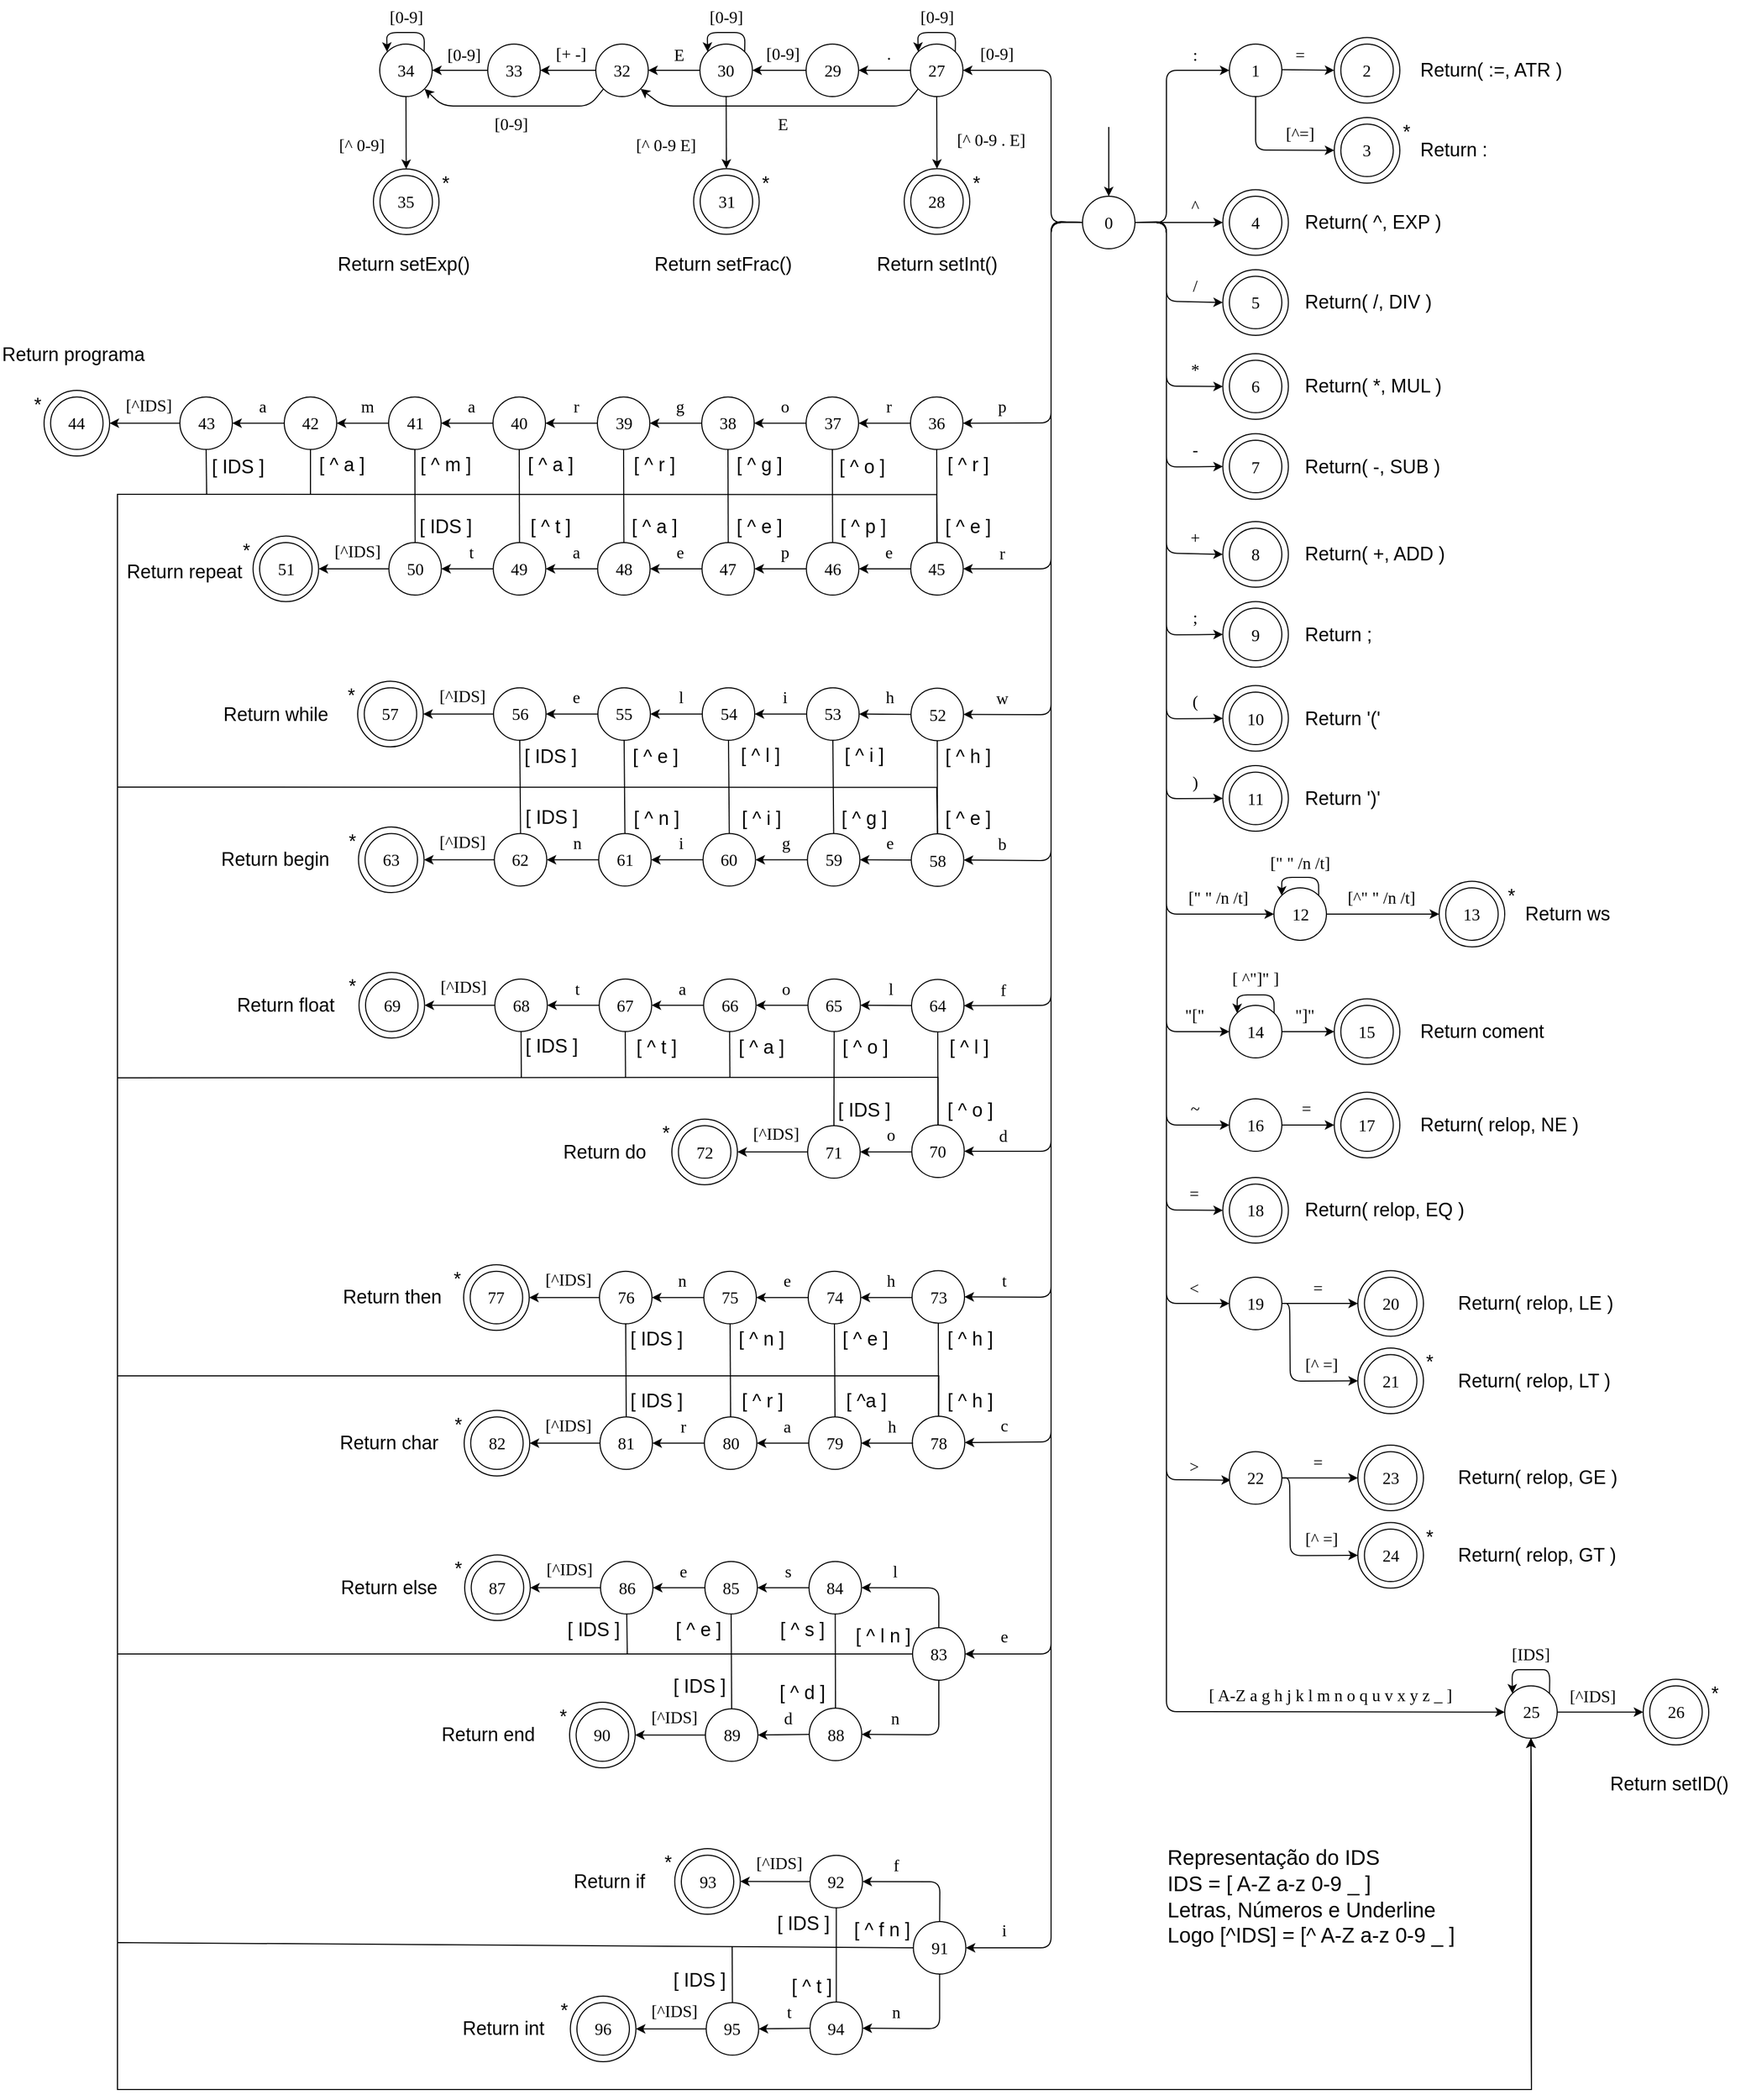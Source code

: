 <mxfile version="20.0.3" type="device"><diagram id="kXrT297zUQ_fEJJp4TkI" name="Page-1"><mxGraphModel dx="3129" dy="1662" grid="1" gridSize="10" guides="1" tooltips="1" connect="1" arrows="1" fold="1" page="1" pageScale="1" pageWidth="827" pageHeight="1169" math="0" shadow="0"><root><mxCell id="0"/><mxCell id="1" parent="0"/><mxCell id="MwMgw2GSet8upZrUpk6e-31" value="" style="ellipse;whiteSpace=wrap;html=1;aspect=fixed;" vertex="1" parent="1"><mxGeometry x="1920" y="44.75" width="62.5" height="62.5" as="geometry"/></mxCell><mxCell id="MwMgw2GSet8upZrUpk6e-1" value="" style="ellipse;whiteSpace=wrap;html=1;aspect=fixed;" vertex="1" parent="1"><mxGeometry x="1680" y="196" width="50" height="50" as="geometry"/></mxCell><mxCell id="MwMgw2GSet8upZrUpk6e-2" value="&lt;font style=&quot;font-size: 16px;&quot;&gt;0&lt;/font&gt;" style="text;html=1;strokeColor=none;fillColor=none;align=center;verticalAlign=middle;whiteSpace=wrap;rounded=0;fontFamily=Verdana;fontSize=16;" vertex="1" parent="1"><mxGeometry x="1695" y="211" width="20" height="20" as="geometry"/></mxCell><mxCell id="MwMgw2GSet8upZrUpk6e-19" value="" style="ellipse;whiteSpace=wrap;html=1;aspect=fixed;" vertex="1" parent="1"><mxGeometry x="1820" y="51" width="50" height="50" as="geometry"/></mxCell><mxCell id="MwMgw2GSet8upZrUpk6e-20" value="&lt;font style=&quot;font-size: 16px;&quot;&gt;1&lt;/font&gt;" style="text;html=1;strokeColor=none;fillColor=none;align=center;verticalAlign=middle;whiteSpace=wrap;rounded=0;fontFamily=Verdana;fontSize=16;" vertex="1" parent="1"><mxGeometry x="1835" y="66" width="20" height="20" as="geometry"/></mxCell><mxCell id="MwMgw2GSet8upZrUpk6e-21" value="" style="endArrow=classic;html=1;rounded=1;exitX=1;exitY=0.5;exitDx=0;exitDy=0;entryX=0;entryY=0.5;entryDx=0;entryDy=0;" edge="1" parent="1" source="MwMgw2GSet8upZrUpk6e-1" target="MwMgw2GSet8upZrUpk6e-19"><mxGeometry width="50" height="50" relative="1" as="geometry"><mxPoint x="1990" y="276" as="sourcePoint"/><mxPoint x="2040" y="226" as="targetPoint"/><Array as="points"><mxPoint x="1760" y="221"/><mxPoint x="1760" y="76"/></Array></mxGeometry></mxCell><mxCell id="MwMgw2GSet8upZrUpk6e-22" value=":" style="text;html=1;strokeColor=none;fillColor=none;align=center;verticalAlign=middle;whiteSpace=wrap;rounded=0;fontFamily=Verdana;fontSize=16;" vertex="1" parent="1"><mxGeometry x="1770" y="46" width="35" height="30" as="geometry"/></mxCell><mxCell id="MwMgw2GSet8upZrUpk6e-23" value="" style="endArrow=classic;html=1;rounded=0;fontFamily=Verdana;fontSize=16;exitX=1;exitY=0.5;exitDx=0;exitDy=0;entryX=0;entryY=0.5;entryDx=0;entryDy=0;" edge="1" parent="1" target="MwMgw2GSet8upZrUpk6e-31"><mxGeometry width="50" height="50" relative="1" as="geometry"><mxPoint x="1870" y="75.43" as="sourcePoint"/><mxPoint x="1900" y="96" as="targetPoint"/></mxGeometry></mxCell><mxCell id="MwMgw2GSet8upZrUpk6e-24" value="" style="ellipse;whiteSpace=wrap;html=1;aspect=fixed;" vertex="1" parent="1"><mxGeometry x="1926.25" y="51" width="50" height="50" as="geometry"/></mxCell><mxCell id="MwMgw2GSet8upZrUpk6e-25" value="&lt;font style=&quot;font-size: 16px;&quot;&gt;2&lt;/font&gt;" style="text;html=1;strokeColor=none;fillColor=none;align=center;verticalAlign=middle;whiteSpace=wrap;rounded=0;fontFamily=Verdana;fontSize=16;" vertex="1" parent="1"><mxGeometry x="1941.25" y="66" width="20" height="20" as="geometry"/></mxCell><mxCell id="MwMgw2GSet8upZrUpk6e-26" value="" style="endArrow=classic;html=1;rounded=1;fontFamily=Verdana;fontSize=16;exitX=0.5;exitY=1;exitDx=0;exitDy=0;entryX=0;entryY=0.5;entryDx=0;entryDy=0;" edge="1" parent="1" source="MwMgw2GSet8upZrUpk6e-19" target="MwMgw2GSet8upZrUpk6e-32"><mxGeometry width="50" height="50" relative="1" as="geometry"><mxPoint x="1870" y="130.43" as="sourcePoint"/><mxPoint x="1920.0" y="130.43" as="targetPoint"/><Array as="points"><mxPoint x="1845" y="152"/></Array></mxGeometry></mxCell><mxCell id="MwMgw2GSet8upZrUpk6e-29" value="=" style="text;html=1;strokeColor=none;fillColor=none;align=center;verticalAlign=middle;whiteSpace=wrap;rounded=0;fontFamily=Verdana;fontSize=16;" vertex="1" parent="1"><mxGeometry x="1870" y="46" width="35" height="30" as="geometry"/></mxCell><mxCell id="MwMgw2GSet8upZrUpk6e-32" value="" style="ellipse;whiteSpace=wrap;html=1;aspect=fixed;" vertex="1" parent="1"><mxGeometry x="1920" y="121" width="62.5" height="62.5" as="geometry"/></mxCell><mxCell id="MwMgw2GSet8upZrUpk6e-33" value="" style="ellipse;whiteSpace=wrap;html=1;aspect=fixed;" vertex="1" parent="1"><mxGeometry x="1926.25" y="127.25" width="50" height="50" as="geometry"/></mxCell><mxCell id="MwMgw2GSet8upZrUpk6e-34" value="&lt;font style=&quot;font-size: 16px;&quot;&gt;3&lt;/font&gt;" style="text;html=1;strokeColor=none;fillColor=none;align=center;verticalAlign=middle;whiteSpace=wrap;rounded=0;fontFamily=Verdana;fontSize=16;" vertex="1" parent="1"><mxGeometry x="1941.25" y="142.25" width="20" height="20" as="geometry"/></mxCell><mxCell id="MwMgw2GSet8upZrUpk6e-35" value="[^=]" style="text;html=1;strokeColor=none;fillColor=none;align=center;verticalAlign=middle;whiteSpace=wrap;rounded=0;fontFamily=Verdana;fontSize=16;" vertex="1" parent="1"><mxGeometry x="1870" y="121" width="35" height="30" as="geometry"/></mxCell><mxCell id="MwMgw2GSet8upZrUpk6e-36" value="&lt;font style=&quot;font-size: 18px;&quot;&gt;*&lt;/font&gt;" style="text;html=1;strokeColor=none;fillColor=none;align=center;verticalAlign=middle;whiteSpace=wrap;rounded=0;" vertex="1" parent="1"><mxGeometry x="1982.5" y="127.25" width="12" height="15" as="geometry"/></mxCell><mxCell id="MwMgw2GSet8upZrUpk6e-37" value="Return( :=, ATR )" style="text;html=1;strokeColor=none;fillColor=none;align=left;verticalAlign=middle;whiteSpace=wrap;rounded=0;fontSize=18;" vertex="1" parent="1"><mxGeometry x="2000" y="61" width="145.5" height="30" as="geometry"/></mxCell><mxCell id="MwMgw2GSet8upZrUpk6e-39" value="Return :" style="text;html=1;strokeColor=none;fillColor=none;align=left;verticalAlign=middle;whiteSpace=wrap;rounded=0;fontSize=18;" vertex="1" parent="1"><mxGeometry x="2000" y="137.25" width="145.5" height="30" as="geometry"/></mxCell><mxCell id="MwMgw2GSet8upZrUpk6e-42" value="" style="ellipse;whiteSpace=wrap;html=1;aspect=fixed;" vertex="1" parent="1"><mxGeometry x="1813.75" y="189.75" width="62.5" height="62.5" as="geometry"/></mxCell><mxCell id="MwMgw2GSet8upZrUpk6e-43" value="" style="ellipse;whiteSpace=wrap;html=1;aspect=fixed;" vertex="1" parent="1"><mxGeometry x="1820" y="196" width="50" height="50" as="geometry"/></mxCell><mxCell id="MwMgw2GSet8upZrUpk6e-44" value="&lt;font style=&quot;font-size: 16px;&quot;&gt;4&lt;/font&gt;" style="text;html=1;strokeColor=none;fillColor=none;align=center;verticalAlign=middle;whiteSpace=wrap;rounded=0;fontFamily=Verdana;fontSize=16;" vertex="1" parent="1"><mxGeometry x="1835" y="211" width="20" height="20" as="geometry"/></mxCell><mxCell id="MwMgw2GSet8upZrUpk6e-45" value="" style="ellipse;whiteSpace=wrap;html=1;aspect=fixed;" vertex="1" parent="1"><mxGeometry x="1813.75" y="266" width="62.5" height="62.5" as="geometry"/></mxCell><mxCell id="MwMgw2GSet8upZrUpk6e-46" value="" style="ellipse;whiteSpace=wrap;html=1;aspect=fixed;" vertex="1" parent="1"><mxGeometry x="1820" y="272.25" width="50" height="50" as="geometry"/></mxCell><mxCell id="MwMgw2GSet8upZrUpk6e-47" value="&lt;font style=&quot;font-size: 16px;&quot;&gt;5&lt;/font&gt;" style="text;html=1;strokeColor=none;fillColor=none;align=center;verticalAlign=middle;whiteSpace=wrap;rounded=0;fontFamily=Verdana;fontSize=16;" vertex="1" parent="1"><mxGeometry x="1835" y="287.25" width="20" height="20" as="geometry"/></mxCell><mxCell id="MwMgw2GSet8upZrUpk6e-48" value="" style="ellipse;whiteSpace=wrap;html=1;aspect=fixed;" vertex="1" parent="1"><mxGeometry x="1813.75" y="346" width="62.5" height="62.5" as="geometry"/></mxCell><mxCell id="MwMgw2GSet8upZrUpk6e-49" value="" style="ellipse;whiteSpace=wrap;html=1;aspect=fixed;" vertex="1" parent="1"><mxGeometry x="1820" y="352.25" width="50" height="50" as="geometry"/></mxCell><mxCell id="MwMgw2GSet8upZrUpk6e-50" value="&lt;font style=&quot;font-size: 16px;&quot;&gt;6&lt;/font&gt;" style="text;html=1;strokeColor=none;fillColor=none;align=center;verticalAlign=middle;whiteSpace=wrap;rounded=0;fontFamily=Verdana;fontSize=16;" vertex="1" parent="1"><mxGeometry x="1835" y="367.25" width="20" height="20" as="geometry"/></mxCell><mxCell id="MwMgw2GSet8upZrUpk6e-51" value="" style="ellipse;whiteSpace=wrap;html=1;aspect=fixed;" vertex="1" parent="1"><mxGeometry x="1813.75" y="422.25" width="62.5" height="62.5" as="geometry"/></mxCell><mxCell id="MwMgw2GSet8upZrUpk6e-52" value="" style="ellipse;whiteSpace=wrap;html=1;aspect=fixed;" vertex="1" parent="1"><mxGeometry x="1820" y="428.5" width="50" height="50" as="geometry"/></mxCell><mxCell id="MwMgw2GSet8upZrUpk6e-53" value="&lt;font style=&quot;font-size: 16px;&quot;&gt;7&lt;/font&gt;" style="text;html=1;strokeColor=none;fillColor=none;align=center;verticalAlign=middle;whiteSpace=wrap;rounded=0;fontFamily=Verdana;fontSize=16;" vertex="1" parent="1"><mxGeometry x="1835" y="443.5" width="20" height="20" as="geometry"/></mxCell><mxCell id="MwMgw2GSet8upZrUpk6e-54" value="" style="ellipse;whiteSpace=wrap;html=1;aspect=fixed;" vertex="1" parent="1"><mxGeometry x="1813.75" y="506" width="62.5" height="62.5" as="geometry"/></mxCell><mxCell id="MwMgw2GSet8upZrUpk6e-55" value="" style="ellipse;whiteSpace=wrap;html=1;aspect=fixed;" vertex="1" parent="1"><mxGeometry x="1820" y="512.25" width="50" height="50" as="geometry"/></mxCell><mxCell id="MwMgw2GSet8upZrUpk6e-56" value="&lt;font style=&quot;font-size: 16px;&quot;&gt;8&lt;/font&gt;" style="text;html=1;strokeColor=none;fillColor=none;align=center;verticalAlign=middle;whiteSpace=wrap;rounded=0;fontFamily=Verdana;fontSize=16;" vertex="1" parent="1"><mxGeometry x="1835" y="527.25" width="20" height="20" as="geometry"/></mxCell><mxCell id="MwMgw2GSet8upZrUpk6e-57" value="" style="ellipse;whiteSpace=wrap;html=1;aspect=fixed;" vertex="1" parent="1"><mxGeometry x="1813.75" y="582.25" width="62.5" height="62.5" as="geometry"/></mxCell><mxCell id="MwMgw2GSet8upZrUpk6e-58" value="" style="ellipse;whiteSpace=wrap;html=1;aspect=fixed;" vertex="1" parent="1"><mxGeometry x="1820" y="588.5" width="50" height="50" as="geometry"/></mxCell><mxCell id="MwMgw2GSet8upZrUpk6e-59" value="&lt;font style=&quot;font-size: 16px;&quot;&gt;9&lt;/font&gt;" style="text;html=1;strokeColor=none;fillColor=none;align=center;verticalAlign=middle;whiteSpace=wrap;rounded=0;fontFamily=Verdana;fontSize=16;" vertex="1" parent="1"><mxGeometry x="1835" y="603.5" width="20" height="20" as="geometry"/></mxCell><mxCell id="MwMgw2GSet8upZrUpk6e-60" value="" style="ellipse;whiteSpace=wrap;html=1;aspect=fixed;" vertex="1" parent="1"><mxGeometry x="1813.75" y="662.25" width="62.5" height="62.5" as="geometry"/></mxCell><mxCell id="MwMgw2GSet8upZrUpk6e-61" value="" style="ellipse;whiteSpace=wrap;html=1;aspect=fixed;" vertex="1" parent="1"><mxGeometry x="1820" y="668.5" width="50" height="50" as="geometry"/></mxCell><mxCell id="MwMgw2GSet8upZrUpk6e-62" value="&lt;font style=&quot;font-size: 16px;&quot;&gt;10&lt;/font&gt;" style="text;html=1;strokeColor=none;fillColor=none;align=center;verticalAlign=middle;whiteSpace=wrap;rounded=0;fontFamily=Verdana;fontSize=16;" vertex="1" parent="1"><mxGeometry x="1835" y="683.5" width="20" height="20" as="geometry"/></mxCell><mxCell id="MwMgw2GSet8upZrUpk6e-63" value="" style="ellipse;whiteSpace=wrap;html=1;aspect=fixed;" vertex="1" parent="1"><mxGeometry x="1813.75" y="738.5" width="62.5" height="62.5" as="geometry"/></mxCell><mxCell id="MwMgw2GSet8upZrUpk6e-64" value="" style="ellipse;whiteSpace=wrap;html=1;aspect=fixed;" vertex="1" parent="1"><mxGeometry x="1820" y="744.75" width="50" height="50" as="geometry"/></mxCell><mxCell id="MwMgw2GSet8upZrUpk6e-65" value="&lt;font style=&quot;font-size: 16px;&quot;&gt;11&lt;/font&gt;" style="text;html=1;strokeColor=none;fillColor=none;align=center;verticalAlign=middle;whiteSpace=wrap;rounded=0;fontFamily=Verdana;fontSize=16;" vertex="1" parent="1"><mxGeometry x="1835" y="759.75" width="20" height="20" as="geometry"/></mxCell><mxCell id="MwMgw2GSet8upZrUpk6e-66" value="" style="endArrow=classic;html=1;rounded=1;fontSize=18;exitX=1;exitY=0.5;exitDx=0;exitDy=0;entryX=0;entryY=0.5;entryDx=0;entryDy=0;" edge="1" parent="1" source="MwMgw2GSet8upZrUpk6e-1" target="MwMgw2GSet8upZrUpk6e-42"><mxGeometry width="50" height="50" relative="1" as="geometry"><mxPoint x="1770" y="216" as="sourcePoint"/><mxPoint x="1820" y="166" as="targetPoint"/></mxGeometry></mxCell><mxCell id="MwMgw2GSet8upZrUpk6e-68" value="^" style="text;html=1;strokeColor=none;fillColor=none;align=center;verticalAlign=middle;whiteSpace=wrap;rounded=0;fontFamily=Verdana;fontSize=16;" vertex="1" parent="1"><mxGeometry x="1770" y="189.75" width="35" height="30" as="geometry"/></mxCell><mxCell id="MwMgw2GSet8upZrUpk6e-69" value="" style="endArrow=classic;html=1;rounded=1;fontSize=18;exitX=1;exitY=0.5;exitDx=0;exitDy=0;entryX=0;entryY=0.5;entryDx=0;entryDy=0;" edge="1" parent="1" source="MwMgw2GSet8upZrUpk6e-1" target="MwMgw2GSet8upZrUpk6e-45"><mxGeometry width="50" height="50" relative="1" as="geometry"><mxPoint x="1770" y="216" as="sourcePoint"/><mxPoint x="1820" y="166" as="targetPoint"/><Array as="points"><mxPoint x="1760" y="221"/><mxPoint x="1760" y="296"/></Array></mxGeometry></mxCell><mxCell id="MwMgw2GSet8upZrUpk6e-70" value="" style="endArrow=classic;html=1;rounded=1;fontSize=18;exitX=1;exitY=0.5;exitDx=0;exitDy=0;entryX=0;entryY=0.5;entryDx=0;entryDy=0;" edge="1" parent="1" source="MwMgw2GSet8upZrUpk6e-1" target="MwMgw2GSet8upZrUpk6e-48"><mxGeometry width="50" height="50" relative="1" as="geometry"><mxPoint x="1770" y="356" as="sourcePoint"/><mxPoint x="1820" y="306" as="targetPoint"/><Array as="points"><mxPoint x="1760" y="221"/><mxPoint x="1760" y="377"/></Array></mxGeometry></mxCell><mxCell id="MwMgw2GSet8upZrUpk6e-71" value="" style="endArrow=classic;html=1;rounded=1;fontSize=18;entryX=0;entryY=0.5;entryDx=0;entryDy=0;exitX=1;exitY=0.5;exitDx=0;exitDy=0;" edge="1" parent="1" source="MwMgw2GSet8upZrUpk6e-1" target="MwMgw2GSet8upZrUpk6e-51"><mxGeometry width="50" height="50" relative="1" as="geometry"><mxPoint x="1770" y="496" as="sourcePoint"/><mxPoint x="1770" y="436" as="targetPoint"/><Array as="points"><mxPoint x="1760" y="221"/><mxPoint x="1760" y="454"/></Array></mxGeometry></mxCell><mxCell id="MwMgw2GSet8upZrUpk6e-72" value="" style="endArrow=classic;html=1;rounded=1;fontSize=18;entryX=0;entryY=0.5;entryDx=0;entryDy=0;exitX=1;exitY=0.5;exitDx=0;exitDy=0;" edge="1" parent="1" source="MwMgw2GSet8upZrUpk6e-1" target="MwMgw2GSet8upZrUpk6e-54"><mxGeometry width="50" height="50" relative="1" as="geometry"><mxPoint x="1770" y="546" as="sourcePoint"/><mxPoint x="1820" y="496" as="targetPoint"/><Array as="points"><mxPoint x="1760" y="221"/><mxPoint x="1760" y="536"/></Array></mxGeometry></mxCell><mxCell id="MwMgw2GSet8upZrUpk6e-73" value="" style="endArrow=classic;html=1;rounded=1;fontSize=18;entryX=0;entryY=0.5;entryDx=0;entryDy=0;exitX=1;exitY=0.5;exitDx=0;exitDy=0;" edge="1" parent="1" source="MwMgw2GSet8upZrUpk6e-1" target="MwMgw2GSet8upZrUpk6e-57"><mxGeometry width="50" height="50" relative="1" as="geometry"><mxPoint x="1770" y="546" as="sourcePoint"/><mxPoint x="1820" y="496" as="targetPoint"/><Array as="points"><mxPoint x="1760" y="221"/><mxPoint x="1760" y="614"/></Array></mxGeometry></mxCell><mxCell id="MwMgw2GSet8upZrUpk6e-74" value="" style="endArrow=classic;html=1;rounded=1;fontSize=18;entryX=0;entryY=0.5;entryDx=0;entryDy=0;exitX=1;exitY=0.5;exitDx=0;exitDy=0;" edge="1" parent="1" source="MwMgw2GSet8upZrUpk6e-1" target="MwMgw2GSet8upZrUpk6e-60"><mxGeometry width="50" height="50" relative="1" as="geometry"><mxPoint x="1770" y="546" as="sourcePoint"/><mxPoint x="1820" y="496" as="targetPoint"/><Array as="points"><mxPoint x="1760" y="221"/><mxPoint x="1760" y="694"/></Array></mxGeometry></mxCell><mxCell id="MwMgw2GSet8upZrUpk6e-75" value="" style="endArrow=classic;html=1;rounded=1;fontSize=18;entryX=0;entryY=0.5;entryDx=0;entryDy=0;exitX=1;exitY=0.5;exitDx=0;exitDy=0;" edge="1" parent="1" source="MwMgw2GSet8upZrUpk6e-1" target="MwMgw2GSet8upZrUpk6e-63"><mxGeometry width="50" height="50" relative="1" as="geometry"><mxPoint x="1770" y="736" as="sourcePoint"/><mxPoint x="1820" y="686" as="targetPoint"/><Array as="points"><mxPoint x="1760" y="221"/><mxPoint x="1760" y="770"/></Array></mxGeometry></mxCell><mxCell id="MwMgw2GSet8upZrUpk6e-76" value="/" style="text;html=1;strokeColor=none;fillColor=none;align=center;verticalAlign=middle;whiteSpace=wrap;rounded=0;fontFamily=Verdana;fontSize=16;" vertex="1" parent="1"><mxGeometry x="1770" y="266" width="35" height="30" as="geometry"/></mxCell><mxCell id="MwMgw2GSet8upZrUpk6e-77" value="*" style="text;html=1;strokeColor=none;fillColor=none;align=center;verticalAlign=middle;whiteSpace=wrap;rounded=0;fontFamily=Verdana;fontSize=16;" vertex="1" parent="1"><mxGeometry x="1770" y="346" width="35" height="30" as="geometry"/></mxCell><mxCell id="MwMgw2GSet8upZrUpk6e-78" value="-" style="text;html=1;strokeColor=none;fillColor=none;align=center;verticalAlign=middle;whiteSpace=wrap;rounded=0;fontFamily=Verdana;fontSize=16;" vertex="1" parent="1"><mxGeometry x="1770" y="422.25" width="35" height="30" as="geometry"/></mxCell><mxCell id="MwMgw2GSet8upZrUpk6e-79" value="+" style="text;html=1;strokeColor=none;fillColor=none;align=center;verticalAlign=middle;whiteSpace=wrap;rounded=0;fontFamily=Verdana;fontSize=16;" vertex="1" parent="1"><mxGeometry x="1770" y="506" width="35" height="30" as="geometry"/></mxCell><mxCell id="MwMgw2GSet8upZrUpk6e-80" value=";" style="text;html=1;strokeColor=none;fillColor=none;align=center;verticalAlign=middle;whiteSpace=wrap;rounded=0;fontFamily=Verdana;fontSize=16;" vertex="1" parent="1"><mxGeometry x="1770" y="582.25" width="35" height="30" as="geometry"/></mxCell><mxCell id="MwMgw2GSet8upZrUpk6e-81" value="(" style="text;html=1;strokeColor=none;fillColor=none;align=center;verticalAlign=middle;whiteSpace=wrap;rounded=0;fontFamily=Verdana;fontSize=16;" vertex="1" parent="1"><mxGeometry x="1770" y="662.25" width="35" height="30" as="geometry"/></mxCell><mxCell id="MwMgw2GSet8upZrUpk6e-82" value=")" style="text;html=1;strokeColor=none;fillColor=none;align=center;verticalAlign=middle;whiteSpace=wrap;rounded=0;fontFamily=Verdana;fontSize=16;" vertex="1" parent="1"><mxGeometry x="1770" y="738.5" width="35" height="30" as="geometry"/></mxCell><mxCell id="MwMgw2GSet8upZrUpk6e-83" value="" style="ellipse;whiteSpace=wrap;html=1;aspect=fixed;" vertex="1" parent="1"><mxGeometry x="1862.5" y="855" width="50" height="50" as="geometry"/></mxCell><mxCell id="MwMgw2GSet8upZrUpk6e-85" value="&lt;font style=&quot;font-size: 16px;&quot;&gt;12&lt;/font&gt;" style="text;html=1;strokeColor=none;fillColor=none;align=center;verticalAlign=middle;whiteSpace=wrap;rounded=0;fontFamily=Verdana;fontSize=16;" vertex="1" parent="1"><mxGeometry x="1877.5" y="870" width="20" height="20" as="geometry"/></mxCell><mxCell id="MwMgw2GSet8upZrUpk6e-86" value="[&quot; &quot; /n /t]" style="text;html=1;strokeColor=none;fillColor=none;align=center;verticalAlign=middle;whiteSpace=wrap;rounded=0;fontFamily=Verdana;fontSize=16;" vertex="1" parent="1"><mxGeometry x="1762.5" y="849" width="92.5" height="30" as="geometry"/></mxCell><mxCell id="MwMgw2GSet8upZrUpk6e-87" value="" style="endArrow=classic;html=1;rounded=1;fontSize=18;exitX=1;exitY=0.5;exitDx=0;exitDy=0;entryX=0;entryY=0.5;entryDx=0;entryDy=0;" edge="1" parent="1" source="MwMgw2GSet8upZrUpk6e-1" target="MwMgw2GSet8upZrUpk6e-83"><mxGeometry width="50" height="50" relative="1" as="geometry"><mxPoint x="1800" y="786" as="sourcePoint"/><mxPoint x="1850" y="736" as="targetPoint"/><Array as="points"><mxPoint x="1760" y="221"/><mxPoint x="1760" y="880"/></Array></mxGeometry></mxCell><mxCell id="MwMgw2GSet8upZrUpk6e-88" value="" style="endArrow=classic;html=1;rounded=1;fontSize=18;exitX=1;exitY=0;exitDx=0;exitDy=0;entryX=0;entryY=0;entryDx=0;entryDy=0;" edge="1" parent="1" source="MwMgw2GSet8upZrUpk6e-83" target="MwMgw2GSet8upZrUpk6e-83"><mxGeometry width="50" height="50" relative="1" as="geometry"><mxPoint x="1800" y="855" as="sourcePoint"/><mxPoint x="1850" y="805" as="targetPoint"/><Array as="points"><mxPoint x="1905" y="845"/><mxPoint x="1870" y="845"/></Array></mxGeometry></mxCell><mxCell id="MwMgw2GSet8upZrUpk6e-89" value="[&quot; &quot; /n /t]" style="text;html=1;strokeColor=none;fillColor=none;align=center;verticalAlign=middle;whiteSpace=wrap;rounded=0;fontFamily=Verdana;fontSize=16;" vertex="1" parent="1"><mxGeometry x="1841.25" y="816" width="92.5" height="30" as="geometry"/></mxCell><mxCell id="MwMgw2GSet8upZrUpk6e-93" value="" style="endArrow=classic;html=1;rounded=1;fontSize=18;exitX=1;exitY=0.5;exitDx=0;exitDy=0;entryX=0;entryY=0.5;entryDx=0;entryDy=0;" edge="1" parent="1" source="MwMgw2GSet8upZrUpk6e-83"><mxGeometry width="50" height="50" relative="1" as="geometry"><mxPoint x="1760" y="716" as="sourcePoint"/><mxPoint x="2020.0" y="880" as="targetPoint"/></mxGeometry></mxCell><mxCell id="MwMgw2GSet8upZrUpk6e-94" value="[^&quot; &quot; /n /t]" style="text;html=1;strokeColor=none;fillColor=none;align=center;verticalAlign=middle;whiteSpace=wrap;rounded=0;fontFamily=Verdana;fontSize=16;" vertex="1" parent="1"><mxGeometry x="1914.5" y="849" width="100" height="30" as="geometry"/></mxCell><mxCell id="MwMgw2GSet8upZrUpk6e-96" value="" style="ellipse;whiteSpace=wrap;html=1;aspect=fixed;" vertex="1" parent="1"><mxGeometry x="2020" y="848.75" width="62.5" height="62.5" as="geometry"/></mxCell><mxCell id="MwMgw2GSet8upZrUpk6e-97" value="" style="ellipse;whiteSpace=wrap;html=1;aspect=fixed;" vertex="1" parent="1"><mxGeometry x="2026.25" y="855" width="50" height="50" as="geometry"/></mxCell><mxCell id="MwMgw2GSet8upZrUpk6e-98" value="&lt;font style=&quot;font-size: 16px;&quot;&gt;13&lt;/font&gt;" style="text;html=1;strokeColor=none;fillColor=none;align=center;verticalAlign=middle;whiteSpace=wrap;rounded=0;fontFamily=Verdana;fontSize=16;" vertex="1" parent="1"><mxGeometry x="2041.25" y="870" width="20" height="20" as="geometry"/></mxCell><mxCell id="MwMgw2GSet8upZrUpk6e-99" value="&lt;font style=&quot;font-size: 18px;&quot;&gt;*&lt;/font&gt;" style="text;html=1;strokeColor=none;fillColor=none;align=center;verticalAlign=middle;whiteSpace=wrap;rounded=0;" vertex="1" parent="1"><mxGeometry x="2082.5" y="855" width="12" height="15" as="geometry"/></mxCell><mxCell id="MwMgw2GSet8upZrUpk6e-100" value="Return( ^, EXP )" style="text;html=1;strokeColor=none;fillColor=none;align=left;verticalAlign=middle;whiteSpace=wrap;rounded=0;fontSize=18;" vertex="1" parent="1"><mxGeometry x="1890" y="206" width="145.5" height="30" as="geometry"/></mxCell><mxCell id="MwMgw2GSet8upZrUpk6e-101" value="Return( /, DIV )" style="text;html=1;strokeColor=none;fillColor=none;align=left;verticalAlign=middle;whiteSpace=wrap;rounded=0;fontSize=18;" vertex="1" parent="1"><mxGeometry x="1890" y="282.25" width="145.5" height="30" as="geometry"/></mxCell><mxCell id="MwMgw2GSet8upZrUpk6e-102" value="Return( *, MUL )" style="text;html=1;strokeColor=none;fillColor=none;align=left;verticalAlign=middle;whiteSpace=wrap;rounded=0;fontSize=18;" vertex="1" parent="1"><mxGeometry x="1890" y="362.25" width="145.5" height="30" as="geometry"/></mxCell><mxCell id="MwMgw2GSet8upZrUpk6e-103" value="Return( -, SUB )" style="text;html=1;strokeColor=none;fillColor=none;align=left;verticalAlign=middle;whiteSpace=wrap;rounded=0;fontSize=18;" vertex="1" parent="1"><mxGeometry x="1890" y="438.5" width="145.5" height="30" as="geometry"/></mxCell><mxCell id="MwMgw2GSet8upZrUpk6e-104" value="Return( +, ADD )" style="text;html=1;strokeColor=none;fillColor=none;align=left;verticalAlign=middle;whiteSpace=wrap;rounded=0;fontSize=18;" vertex="1" parent="1"><mxGeometry x="1890" y="522.25" width="145.5" height="30" as="geometry"/></mxCell><mxCell id="MwMgw2GSet8upZrUpk6e-105" value="Return ;" style="text;html=1;strokeColor=none;fillColor=none;align=left;verticalAlign=middle;whiteSpace=wrap;rounded=0;fontSize=18;" vertex="1" parent="1"><mxGeometry x="1890" y="598.5" width="145.5" height="30" as="geometry"/></mxCell><mxCell id="MwMgw2GSet8upZrUpk6e-106" value="Return '('" style="text;html=1;strokeColor=none;fillColor=none;align=left;verticalAlign=middle;whiteSpace=wrap;rounded=0;fontSize=18;" vertex="1" parent="1"><mxGeometry x="1890" y="678.5" width="145.5" height="30" as="geometry"/></mxCell><mxCell id="MwMgw2GSet8upZrUpk6e-107" value="Return ')'" style="text;html=1;strokeColor=none;fillColor=none;align=left;verticalAlign=middle;whiteSpace=wrap;rounded=0;fontSize=18;" vertex="1" parent="1"><mxGeometry x="1890" y="754.75" width="145.5" height="30" as="geometry"/></mxCell><mxCell id="MwMgw2GSet8upZrUpk6e-108" value="Return ws" style="text;html=1;strokeColor=none;fillColor=none;align=left;verticalAlign=middle;whiteSpace=wrap;rounded=0;fontSize=18;" vertex="1" parent="1"><mxGeometry x="2100" y="865" width="145.5" height="30" as="geometry"/></mxCell><mxCell id="MwMgw2GSet8upZrUpk6e-109" value="" style="ellipse;whiteSpace=wrap;html=1;aspect=fixed;" vertex="1" parent="1"><mxGeometry x="1820" y="967" width="50" height="50" as="geometry"/></mxCell><mxCell id="MwMgw2GSet8upZrUpk6e-110" value="&lt;font style=&quot;font-size: 16px;&quot;&gt;14&lt;/font&gt;" style="text;html=1;strokeColor=none;fillColor=none;align=center;verticalAlign=middle;whiteSpace=wrap;rounded=0;fontFamily=Verdana;fontSize=16;" vertex="1" parent="1"><mxGeometry x="1835" y="982" width="20" height="20" as="geometry"/></mxCell><mxCell id="MwMgw2GSet8upZrUpk6e-111" value="" style="endArrow=classic;html=1;rounded=1;fontSize=18;exitX=1;exitY=0;exitDx=0;exitDy=0;entryX=0;entryY=0;entryDx=0;entryDy=0;" edge="1" parent="1" source="MwMgw2GSet8upZrUpk6e-109" target="MwMgw2GSet8upZrUpk6e-109"><mxGeometry width="50" height="50" relative="1" as="geometry"><mxPoint x="1757.5" y="967" as="sourcePoint"/><mxPoint x="1807.5" y="917" as="targetPoint"/><Array as="points"><mxPoint x="1862.5" y="957"/><mxPoint x="1827.5" y="957"/></Array></mxGeometry></mxCell><mxCell id="MwMgw2GSet8upZrUpk6e-112" value="" style="endArrow=classic;html=1;rounded=1;fontSize=18;exitX=1;exitY=0.5;exitDx=0;exitDy=0;entryX=0;entryY=0.5;entryDx=0;entryDy=0;" edge="1" parent="1" source="MwMgw2GSet8upZrUpk6e-109" target="MwMgw2GSet8upZrUpk6e-114"><mxGeometry width="50" height="50" relative="1" as="geometry"><mxPoint x="1760" y="828" as="sourcePoint"/><mxPoint x="2020.0" y="992" as="targetPoint"/></mxGeometry></mxCell><mxCell id="MwMgw2GSet8upZrUpk6e-113" value="&quot;]&quot;" style="text;html=1;strokeColor=none;fillColor=none;align=center;verticalAlign=middle;whiteSpace=wrap;rounded=0;fontFamily=Verdana;fontSize=16;" vertex="1" parent="1"><mxGeometry x="1869" y="960.75" width="45.5" height="30" as="geometry"/></mxCell><mxCell id="MwMgw2GSet8upZrUpk6e-114" value="" style="ellipse;whiteSpace=wrap;html=1;aspect=fixed;" vertex="1" parent="1"><mxGeometry x="1920" y="960.75" width="62.5" height="62.5" as="geometry"/></mxCell><mxCell id="MwMgw2GSet8upZrUpk6e-115" value="" style="ellipse;whiteSpace=wrap;html=1;aspect=fixed;" vertex="1" parent="1"><mxGeometry x="1926.25" y="967" width="50" height="50" as="geometry"/></mxCell><mxCell id="MwMgw2GSet8upZrUpk6e-116" value="&lt;font style=&quot;font-size: 16px;&quot;&gt;15&lt;/font&gt;" style="text;html=1;strokeColor=none;fillColor=none;align=center;verticalAlign=middle;whiteSpace=wrap;rounded=0;fontFamily=Verdana;fontSize=16;" vertex="1" parent="1"><mxGeometry x="1941.25" y="982" width="20" height="20" as="geometry"/></mxCell><mxCell id="MwMgw2GSet8upZrUpk6e-118" value="" style="endArrow=classic;html=1;rounded=1;fontSize=18;entryX=0;entryY=0.5;entryDx=0;entryDy=0;exitX=1;exitY=0.5;exitDx=0;exitDy=0;" edge="1" parent="1" source="MwMgw2GSet8upZrUpk6e-1" target="MwMgw2GSet8upZrUpk6e-109"><mxGeometry width="50" height="50" relative="1" as="geometry"><mxPoint x="1720" y="936" as="sourcePoint"/><mxPoint x="1770" y="886" as="targetPoint"/><Array as="points"><mxPoint x="1760" y="221"/><mxPoint x="1760" y="992"/></Array></mxGeometry></mxCell><mxCell id="MwMgw2GSet8upZrUpk6e-119" value="&quot;[&quot;" style="text;html=1;strokeColor=none;fillColor=none;align=center;verticalAlign=middle;whiteSpace=wrap;rounded=0;fontFamily=Verdana;fontSize=16;" vertex="1" parent="1"><mxGeometry x="1762.5" y="960.75" width="47.5" height="30" as="geometry"/></mxCell><mxCell id="MwMgw2GSet8upZrUpk6e-120" value="[ ^&quot;]&quot; ]" style="text;html=1;strokeColor=none;fillColor=none;align=center;verticalAlign=middle;whiteSpace=wrap;rounded=0;fontFamily=Verdana;fontSize=16;" vertex="1" parent="1"><mxGeometry x="1795" y="926" width="100" height="30" as="geometry"/></mxCell><mxCell id="MwMgw2GSet8upZrUpk6e-121" value="Return coment" style="text;html=1;strokeColor=none;fillColor=none;align=left;verticalAlign=middle;whiteSpace=wrap;rounded=0;fontSize=18;" vertex="1" parent="1"><mxGeometry x="2000" y="977" width="145.5" height="30" as="geometry"/></mxCell><mxCell id="MwMgw2GSet8upZrUpk6e-133" value="&amp;lt;" style="text;html=1;strokeColor=none;fillColor=none;align=center;verticalAlign=middle;whiteSpace=wrap;rounded=0;fontFamily=Verdana;fontSize=16;" vertex="1" parent="1"><mxGeometry x="1768.75" y="1221" width="35" height="30" as="geometry"/></mxCell><mxCell id="MwMgw2GSet8upZrUpk6e-134" value="&amp;gt;" style="text;html=1;strokeColor=none;fillColor=none;align=center;verticalAlign=middle;whiteSpace=wrap;rounded=0;fontFamily=Verdana;fontSize=16;" vertex="1" parent="1"><mxGeometry x="1768.75" y="1391" width="35" height="30" as="geometry"/></mxCell><mxCell id="MwMgw2GSet8upZrUpk6e-135" value="=" style="text;html=1;strokeColor=none;fillColor=none;align=center;verticalAlign=middle;whiteSpace=wrap;rounded=0;fontFamily=Verdana;fontSize=16;" vertex="1" parent="1"><mxGeometry x="1768.75" y="1131" width="35" height="30" as="geometry"/></mxCell><mxCell id="MwMgw2GSet8upZrUpk6e-136" value="~" style="text;html=1;strokeColor=none;fillColor=none;align=center;verticalAlign=middle;whiteSpace=wrap;rounded=0;fontFamily=Verdana;fontSize=16;" vertex="1" parent="1"><mxGeometry x="1770" y="1049.75" width="35" height="30" as="geometry"/></mxCell><mxCell id="MwMgw2GSet8upZrUpk6e-159" value="=" style="text;html=1;strokeColor=none;fillColor=none;align=center;verticalAlign=middle;whiteSpace=wrap;rounded=0;fontFamily=Verdana;fontSize=16;" vertex="1" parent="1"><mxGeometry x="1876.25" y="1049.75" width="35" height="30" as="geometry"/></mxCell><mxCell id="MwMgw2GSet8upZrUpk6e-160" value="" style="ellipse;whiteSpace=wrap;html=1;aspect=fixed;" vertex="1" parent="1"><mxGeometry x="1820" y="1056" width="50" height="50" as="geometry"/></mxCell><mxCell id="MwMgw2GSet8upZrUpk6e-161" value="&lt;font style=&quot;font-size: 16px;&quot;&gt;16&lt;/font&gt;" style="text;html=1;strokeColor=none;fillColor=none;align=center;verticalAlign=middle;whiteSpace=wrap;rounded=0;fontFamily=Verdana;fontSize=16;" vertex="1" parent="1"><mxGeometry x="1835" y="1071" width="20" height="20" as="geometry"/></mxCell><mxCell id="MwMgw2GSet8upZrUpk6e-163" value="" style="endArrow=classic;html=1;rounded=1;fontSize=18;exitX=1;exitY=0.5;exitDx=0;exitDy=0;entryX=0;entryY=0.5;entryDx=0;entryDy=0;" edge="1" parent="1" source="MwMgw2GSet8upZrUpk6e-160" target="MwMgw2GSet8upZrUpk6e-165"><mxGeometry width="50" height="50" relative="1" as="geometry"><mxPoint x="1760" y="917" as="sourcePoint"/><mxPoint x="2020.0" y="1081" as="targetPoint"/></mxGeometry></mxCell><mxCell id="MwMgw2GSet8upZrUpk6e-165" value="" style="ellipse;whiteSpace=wrap;html=1;aspect=fixed;" vertex="1" parent="1"><mxGeometry x="1920" y="1049.75" width="62.5" height="62.5" as="geometry"/></mxCell><mxCell id="MwMgw2GSet8upZrUpk6e-166" value="" style="ellipse;whiteSpace=wrap;html=1;aspect=fixed;" vertex="1" parent="1"><mxGeometry x="1926.25" y="1056" width="50" height="50" as="geometry"/></mxCell><mxCell id="MwMgw2GSet8upZrUpk6e-167" value="&lt;font style=&quot;font-size: 16px;&quot;&gt;17&lt;/font&gt;" style="text;html=1;strokeColor=none;fillColor=none;align=center;verticalAlign=middle;whiteSpace=wrap;rounded=0;fontFamily=Verdana;fontSize=16;" vertex="1" parent="1"><mxGeometry x="1941.25" y="1071" width="20" height="20" as="geometry"/></mxCell><mxCell id="MwMgw2GSet8upZrUpk6e-168" value="" style="ellipse;whiteSpace=wrap;html=1;aspect=fixed;" vertex="1" parent="1"><mxGeometry x="1813.75" y="1131" width="62.5" height="62.5" as="geometry"/></mxCell><mxCell id="MwMgw2GSet8upZrUpk6e-169" value="" style="ellipse;whiteSpace=wrap;html=1;aspect=fixed;" vertex="1" parent="1"><mxGeometry x="1820" y="1137.25" width="50" height="50" as="geometry"/></mxCell><mxCell id="MwMgw2GSet8upZrUpk6e-170" value="&lt;font style=&quot;font-size: 16px;&quot;&gt;18&lt;/font&gt;" style="text;html=1;strokeColor=none;fillColor=none;align=center;verticalAlign=middle;whiteSpace=wrap;rounded=0;fontFamily=Verdana;fontSize=16;" vertex="1" parent="1"><mxGeometry x="1835" y="1152.25" width="20" height="20" as="geometry"/></mxCell><mxCell id="MwMgw2GSet8upZrUpk6e-171" value="" style="ellipse;whiteSpace=wrap;html=1;aspect=fixed;" vertex="1" parent="1"><mxGeometry x="1820" y="1226" width="50" height="50" as="geometry"/></mxCell><mxCell id="MwMgw2GSet8upZrUpk6e-172" value="&lt;font style=&quot;font-size: 16px;&quot;&gt;19&lt;/font&gt;" style="text;html=1;strokeColor=none;fillColor=none;align=center;verticalAlign=middle;whiteSpace=wrap;rounded=0;fontFamily=Verdana;fontSize=16;" vertex="1" parent="1"><mxGeometry x="1835" y="1241" width="20" height="20" as="geometry"/></mxCell><mxCell id="MwMgw2GSet8upZrUpk6e-177" value="" style="endArrow=classic;html=1;rounded=1;fontFamily=Verdana;fontSize=14;elbow=vertical;exitX=1;exitY=0.5;exitDx=0;exitDy=0;entryX=0;entryY=0.5;entryDx=0;entryDy=0;" edge="1" parent="1" source="MwMgw2GSet8upZrUpk6e-171" target="MwMgw2GSet8upZrUpk6e-196"><mxGeometry width="50" height="50" relative="1" as="geometry"><mxPoint x="1997.5" y="1366" as="sourcePoint"/><mxPoint x="1937.5" y="1251" as="targetPoint"/></mxGeometry></mxCell><mxCell id="MwMgw2GSet8upZrUpk6e-178" value="" style="endArrow=classic;html=1;rounded=1;fontFamily=Verdana;fontSize=14;elbow=vertical;exitX=1;exitY=0.5;exitDx=0;exitDy=0;entryX=0;entryY=0.5;entryDx=0;entryDy=0;" edge="1" parent="1" source="MwMgw2GSet8upZrUpk6e-171" target="MwMgw2GSet8upZrUpk6e-202"><mxGeometry width="50" height="50" relative="1" as="geometry"><mxPoint x="1997.5" y="1366" as="sourcePoint"/><mxPoint x="1890" y="1376" as="targetPoint"/><Array as="points"><mxPoint x="1877.5" y="1251"/><mxPoint x="1878" y="1325"/></Array></mxGeometry></mxCell><mxCell id="MwMgw2GSet8upZrUpk6e-179" value="=" style="text;html=1;strokeColor=none;fillColor=none;align=center;verticalAlign=middle;whiteSpace=wrap;rounded=0;fontFamily=Verdana;fontSize=16;" vertex="1" parent="1"><mxGeometry x="1886.5" y="1221" width="35" height="30" as="geometry"/></mxCell><mxCell id="MwMgw2GSet8upZrUpk6e-180" value="[^ =]" style="text;html=1;strokeColor=none;fillColor=none;align=center;verticalAlign=middle;whiteSpace=wrap;rounded=0;fontFamily=Verdana;fontSize=16;" vertex="1" parent="1"><mxGeometry x="1877.5" y="1293.5" width="60" height="30" as="geometry"/></mxCell><mxCell id="MwMgw2GSet8upZrUpk6e-191" value="" style="endArrow=classic;html=1;rounded=1;fontSize=18;exitX=1;exitY=0.5;exitDx=0;exitDy=0;entryX=0;entryY=0.5;entryDx=0;entryDy=0;" edge="1" parent="1" source="MwMgw2GSet8upZrUpk6e-1" target="MwMgw2GSet8upZrUpk6e-160"><mxGeometry width="50" height="50" relative="1" as="geometry"><mxPoint x="2030" y="1116" as="sourcePoint"/><mxPoint x="2080" y="1066" as="targetPoint"/><Array as="points"><mxPoint x="1760" y="221"/><mxPoint x="1760" y="1081"/></Array></mxGeometry></mxCell><mxCell id="MwMgw2GSet8upZrUpk6e-192" value="" style="endArrow=classic;html=1;rounded=1;fontSize=18;exitX=1;exitY=0.5;exitDx=0;exitDy=0;entryX=0;entryY=0.5;entryDx=0;entryDy=0;" edge="1" parent="1" source="MwMgw2GSet8upZrUpk6e-1" target="MwMgw2GSet8upZrUpk6e-168"><mxGeometry width="50" height="50" relative="1" as="geometry"><mxPoint x="2030" y="1246" as="sourcePoint"/><mxPoint x="2080" y="1196" as="targetPoint"/><Array as="points"><mxPoint x="1760" y="221"/><mxPoint x="1760" y="1162"/></Array></mxGeometry></mxCell><mxCell id="MwMgw2GSet8upZrUpk6e-193" value="" style="endArrow=classic;html=1;rounded=1;fontSize=18;exitX=1;exitY=0.5;exitDx=0;exitDy=0;entryX=0;entryY=0.5;entryDx=0;entryDy=0;" edge="1" parent="1" source="MwMgw2GSet8upZrUpk6e-1" target="MwMgw2GSet8upZrUpk6e-171"><mxGeometry width="50" height="50" relative="1" as="geometry"><mxPoint x="2030" y="1316" as="sourcePoint"/><mxPoint x="2080" y="1266" as="targetPoint"/><Array as="points"><mxPoint x="1760" y="221"/><mxPoint x="1760" y="1251"/></Array></mxGeometry></mxCell><mxCell id="MwMgw2GSet8upZrUpk6e-194" value="" style="endArrow=classic;html=1;rounded=1;fontSize=18;exitX=1;exitY=0.5;exitDx=0;exitDy=0;entryX=0.029;entryY=0.542;entryDx=0;entryDy=0;entryPerimeter=0;" edge="1" parent="1" source="MwMgw2GSet8upZrUpk6e-1" target="MwMgw2GSet8upZrUpk6e-206"><mxGeometry width="50" height="50" relative="1" as="geometry"><mxPoint x="2030" y="1246" as="sourcePoint"/><mxPoint x="1800" y="1416" as="targetPoint"/><Array as="points"><mxPoint x="1760" y="221"/><mxPoint x="1760" y="1419"/></Array></mxGeometry></mxCell><mxCell id="MwMgw2GSet8upZrUpk6e-196" value="" style="ellipse;whiteSpace=wrap;html=1;aspect=fixed;" vertex="1" parent="1"><mxGeometry x="1942.5" y="1219.75" width="62.5" height="62.5" as="geometry"/></mxCell><mxCell id="MwMgw2GSet8upZrUpk6e-197" value="" style="ellipse;whiteSpace=wrap;html=1;aspect=fixed;" vertex="1" parent="1"><mxGeometry x="1948.75" y="1226" width="50" height="50" as="geometry"/></mxCell><mxCell id="MwMgw2GSet8upZrUpk6e-198" value="&lt;font style=&quot;font-size: 16px;&quot;&gt;20&lt;/font&gt;" style="text;html=1;strokeColor=none;fillColor=none;align=center;verticalAlign=middle;whiteSpace=wrap;rounded=0;fontFamily=Verdana;fontSize=16;" vertex="1" parent="1"><mxGeometry x="1963.75" y="1241" width="20" height="20" as="geometry"/></mxCell><mxCell id="MwMgw2GSet8upZrUpk6e-202" value="" style="ellipse;whiteSpace=wrap;html=1;aspect=fixed;" vertex="1" parent="1"><mxGeometry x="1942.5" y="1293.5" width="62.5" height="62.5" as="geometry"/></mxCell><mxCell id="MwMgw2GSet8upZrUpk6e-203" value="" style="ellipse;whiteSpace=wrap;html=1;aspect=fixed;" vertex="1" parent="1"><mxGeometry x="1948.75" y="1299.75" width="50" height="50" as="geometry"/></mxCell><mxCell id="MwMgw2GSet8upZrUpk6e-204" value="&lt;font style=&quot;font-size: 16px;&quot;&gt;21&lt;/font&gt;" style="text;html=1;strokeColor=none;fillColor=none;align=center;verticalAlign=middle;whiteSpace=wrap;rounded=0;fontFamily=Verdana;fontSize=16;" vertex="1" parent="1"><mxGeometry x="1963.75" y="1314.75" width="20" height="20" as="geometry"/></mxCell><mxCell id="MwMgw2GSet8upZrUpk6e-205" value="&lt;font style=&quot;font-size: 18px;&quot;&gt;*&lt;/font&gt;" style="text;html=1;strokeColor=none;fillColor=none;align=center;verticalAlign=middle;whiteSpace=wrap;rounded=0;" vertex="1" parent="1"><mxGeometry x="2005" y="1299.75" width="12" height="15" as="geometry"/></mxCell><mxCell id="MwMgw2GSet8upZrUpk6e-206" value="" style="ellipse;whiteSpace=wrap;html=1;aspect=fixed;" vertex="1" parent="1"><mxGeometry x="1820" y="1392.25" width="50" height="50" as="geometry"/></mxCell><mxCell id="MwMgw2GSet8upZrUpk6e-207" value="&lt;font style=&quot;font-size: 16px;&quot;&gt;22&lt;/font&gt;" style="text;html=1;strokeColor=none;fillColor=none;align=center;verticalAlign=middle;whiteSpace=wrap;rounded=0;fontFamily=Verdana;fontSize=16;" vertex="1" parent="1"><mxGeometry x="1835" y="1407.25" width="20" height="20" as="geometry"/></mxCell><mxCell id="MwMgw2GSet8upZrUpk6e-208" value="" style="endArrow=classic;html=1;rounded=1;fontFamily=Verdana;fontSize=14;elbow=vertical;exitX=1;exitY=0.5;exitDx=0;exitDy=0;entryX=0;entryY=0.5;entryDx=0;entryDy=0;" edge="1" parent="1" source="MwMgw2GSet8upZrUpk6e-206" target="MwMgw2GSet8upZrUpk6e-212"><mxGeometry width="50" height="50" relative="1" as="geometry"><mxPoint x="1997.5" y="1532.25" as="sourcePoint"/><mxPoint x="1937.5" y="1417.25" as="targetPoint"/></mxGeometry></mxCell><mxCell id="MwMgw2GSet8upZrUpk6e-209" value="" style="endArrow=classic;html=1;rounded=1;fontFamily=Verdana;fontSize=14;elbow=vertical;exitX=1;exitY=0.5;exitDx=0;exitDy=0;entryX=0;entryY=0.5;entryDx=0;entryDy=0;" edge="1" parent="1" source="MwMgw2GSet8upZrUpk6e-206" target="MwMgw2GSet8upZrUpk6e-215"><mxGeometry width="50" height="50" relative="1" as="geometry"><mxPoint x="1997.5" y="1532.25" as="sourcePoint"/><mxPoint x="1890" y="1542.25" as="targetPoint"/><Array as="points"><mxPoint x="1877.5" y="1417.25"/><mxPoint x="1878" y="1491.25"/></Array></mxGeometry></mxCell><mxCell id="MwMgw2GSet8upZrUpk6e-210" value="=" style="text;html=1;strokeColor=none;fillColor=none;align=center;verticalAlign=middle;whiteSpace=wrap;rounded=0;fontFamily=Verdana;fontSize=16;" vertex="1" parent="1"><mxGeometry x="1886.5" y="1387.25" width="35" height="30" as="geometry"/></mxCell><mxCell id="MwMgw2GSet8upZrUpk6e-211" value="[^ =]" style="text;html=1;strokeColor=none;fillColor=none;align=center;verticalAlign=middle;whiteSpace=wrap;rounded=0;fontFamily=Verdana;fontSize=16;" vertex="1" parent="1"><mxGeometry x="1877.5" y="1459.75" width="60" height="30" as="geometry"/></mxCell><mxCell id="MwMgw2GSet8upZrUpk6e-212" value="" style="ellipse;whiteSpace=wrap;html=1;aspect=fixed;" vertex="1" parent="1"><mxGeometry x="1942.5" y="1386" width="62.5" height="62.5" as="geometry"/></mxCell><mxCell id="MwMgw2GSet8upZrUpk6e-213" value="" style="ellipse;whiteSpace=wrap;html=1;aspect=fixed;" vertex="1" parent="1"><mxGeometry x="1948.75" y="1392.25" width="50" height="50" as="geometry"/></mxCell><mxCell id="MwMgw2GSet8upZrUpk6e-214" value="&lt;font style=&quot;font-size: 16px;&quot;&gt;23&lt;/font&gt;" style="text;html=1;strokeColor=none;fillColor=none;align=center;verticalAlign=middle;whiteSpace=wrap;rounded=0;fontFamily=Verdana;fontSize=16;" vertex="1" parent="1"><mxGeometry x="1963.75" y="1407.25" width="20" height="20" as="geometry"/></mxCell><mxCell id="MwMgw2GSet8upZrUpk6e-215" value="" style="ellipse;whiteSpace=wrap;html=1;aspect=fixed;" vertex="1" parent="1"><mxGeometry x="1942.5" y="1459.75" width="62.5" height="62.5" as="geometry"/></mxCell><mxCell id="MwMgw2GSet8upZrUpk6e-216" value="" style="ellipse;whiteSpace=wrap;html=1;aspect=fixed;" vertex="1" parent="1"><mxGeometry x="1948.75" y="1466" width="50" height="50" as="geometry"/></mxCell><mxCell id="MwMgw2GSet8upZrUpk6e-217" value="&lt;font style=&quot;font-size: 16px;&quot;&gt;24&lt;/font&gt;" style="text;html=1;strokeColor=none;fillColor=none;align=center;verticalAlign=middle;whiteSpace=wrap;rounded=0;fontFamily=Verdana;fontSize=16;" vertex="1" parent="1"><mxGeometry x="1963.75" y="1481" width="20" height="20" as="geometry"/></mxCell><mxCell id="MwMgw2GSet8upZrUpk6e-218" value="&lt;font style=&quot;font-size: 18px;&quot;&gt;*&lt;/font&gt;" style="text;html=1;strokeColor=none;fillColor=none;align=center;verticalAlign=middle;whiteSpace=wrap;rounded=0;" vertex="1" parent="1"><mxGeometry x="2005" y="1466" width="12" height="15" as="geometry"/></mxCell><mxCell id="MwMgw2GSet8upZrUpk6e-219" value="Return( relop, NE )" style="text;html=1;strokeColor=none;fillColor=none;align=left;verticalAlign=middle;whiteSpace=wrap;rounded=0;fontSize=18;" vertex="1" parent="1"><mxGeometry x="2000" y="1066" width="180" height="30" as="geometry"/></mxCell><mxCell id="MwMgw2GSet8upZrUpk6e-220" value="Return( relop, EQ )" style="text;html=1;strokeColor=none;fillColor=none;align=left;verticalAlign=middle;whiteSpace=wrap;rounded=0;fontSize=18;" vertex="1" parent="1"><mxGeometry x="1890" y="1147.25" width="180" height="30" as="geometry"/></mxCell><mxCell id="MwMgw2GSet8upZrUpk6e-221" value="Return( relop, LE )" style="text;html=1;strokeColor=none;fillColor=none;align=left;verticalAlign=middle;whiteSpace=wrap;rounded=0;fontSize=18;" vertex="1" parent="1"><mxGeometry x="2035.5" y="1236" width="180" height="30" as="geometry"/></mxCell><mxCell id="MwMgw2GSet8upZrUpk6e-222" value="Return( relop, LT )" style="text;html=1;strokeColor=none;fillColor=none;align=left;verticalAlign=middle;whiteSpace=wrap;rounded=0;fontSize=18;" vertex="1" parent="1"><mxGeometry x="2035.5" y="1309.75" width="180" height="30" as="geometry"/></mxCell><mxCell id="MwMgw2GSet8upZrUpk6e-223" value="Return( relop, GE )" style="text;html=1;strokeColor=none;fillColor=none;align=left;verticalAlign=middle;whiteSpace=wrap;rounded=0;fontSize=18;" vertex="1" parent="1"><mxGeometry x="2035.5" y="1402.25" width="180" height="30" as="geometry"/></mxCell><mxCell id="MwMgw2GSet8upZrUpk6e-224" value="Return( relop, GT )" style="text;html=1;strokeColor=none;fillColor=none;align=left;verticalAlign=middle;whiteSpace=wrap;rounded=0;fontSize=18;" vertex="1" parent="1"><mxGeometry x="2035.5" y="1476" width="180" height="30" as="geometry"/></mxCell><mxCell id="MwMgw2GSet8upZrUpk6e-234" value="." style="text;html=1;strokeColor=none;fillColor=none;align=center;verticalAlign=middle;whiteSpace=wrap;rounded=0;fontFamily=Verdana;fontSize=16;" vertex="1" parent="1"><mxGeometry x="1478" y="44.75" width="35" height="30" as="geometry"/></mxCell><mxCell id="MwMgw2GSet8upZrUpk6e-273" value="" style="ellipse;whiteSpace=wrap;html=1;aspect=fixed;" vertex="1" parent="1"><mxGeometry x="1516" y="51" width="50" height="50" as="geometry"/></mxCell><mxCell id="MwMgw2GSet8upZrUpk6e-274" value="&lt;font style=&quot;font-size: 16px;&quot;&gt;27&lt;/font&gt;" style="text;html=1;strokeColor=none;fillColor=none;align=center;verticalAlign=middle;whiteSpace=wrap;rounded=0;fontFamily=Verdana;fontSize=16;" vertex="1" parent="1"><mxGeometry x="1531" y="66" width="20" height="20" as="geometry"/></mxCell><mxCell id="MwMgw2GSet8upZrUpk6e-276" value="" style="endArrow=classic;html=1;rounded=1;exitX=0;exitY=0.5;exitDx=0;exitDy=0;entryX=1;entryY=0.5;entryDx=0;entryDy=0;" edge="1" parent="1" source="MwMgw2GSet8upZrUpk6e-1" target="MwMgw2GSet8upZrUpk6e-273"><mxGeometry width="50" height="50" relative="1" as="geometry"><mxPoint x="1660" y="256" as="sourcePoint"/><mxPoint x="1610" y="106" as="targetPoint"/><Array as="points"><mxPoint x="1650" y="221"/><mxPoint x="1650" y="76"/></Array></mxGeometry></mxCell><mxCell id="MwMgw2GSet8upZrUpk6e-277" value="[0-9]" style="text;html=1;strokeColor=none;fillColor=none;align=center;verticalAlign=middle;whiteSpace=wrap;rounded=0;fontFamily=Verdana;fontSize=16;" vertex="1" parent="1"><mxGeometry x="1576" y="44.75" width="44.75" height="30" as="geometry"/></mxCell><mxCell id="MwMgw2GSet8upZrUpk6e-280" value="" style="endArrow=classic;html=1;rounded=1;fontSize=18;exitX=1;exitY=0;exitDx=0;exitDy=0;entryX=0;entryY=0;entryDx=0;entryDy=0;" edge="1" parent="1" source="MwMgw2GSet8upZrUpk6e-273" target="MwMgw2GSet8upZrUpk6e-273"><mxGeometry width="50" height="50" relative="1" as="geometry"><mxPoint x="1476" y="60" as="sourcePoint"/><mxPoint x="1526" y="10" as="targetPoint"/><Array as="points"><mxPoint x="1559" y="40"/><mxPoint x="1523" y="40"/></Array></mxGeometry></mxCell><mxCell id="MwMgw2GSet8upZrUpk6e-281" value="[0-9]" style="text;html=1;strokeColor=none;fillColor=none;align=center;verticalAlign=middle;whiteSpace=wrap;rounded=0;fontFamily=Verdana;fontSize=16;" vertex="1" parent="1"><mxGeometry x="1519" y="9.75" width="44.75" height="30" as="geometry"/></mxCell><mxCell id="MwMgw2GSet8upZrUpk6e-282" value="" style="ellipse;whiteSpace=wrap;html=1;aspect=fixed;" vertex="1" parent="1"><mxGeometry x="1510" y="169.75" width="62.5" height="62.5" as="geometry"/></mxCell><mxCell id="MwMgw2GSet8upZrUpk6e-283" value="" style="ellipse;whiteSpace=wrap;html=1;aspect=fixed;" vertex="1" parent="1"><mxGeometry x="1516.25" y="176" width="50" height="50" as="geometry"/></mxCell><mxCell id="MwMgw2GSet8upZrUpk6e-284" value="&lt;font style=&quot;font-size: 16px;&quot;&gt;28&lt;/font&gt;" style="text;html=1;strokeColor=none;fillColor=none;align=center;verticalAlign=middle;whiteSpace=wrap;rounded=0;fontFamily=Verdana;fontSize=16;" vertex="1" parent="1"><mxGeometry x="1531.25" y="191" width="20" height="20" as="geometry"/></mxCell><mxCell id="MwMgw2GSet8upZrUpk6e-285" value="&lt;font style=&quot;font-size: 18px;&quot;&gt;*&lt;/font&gt;" style="text;html=1;strokeColor=none;fillColor=none;align=center;verticalAlign=middle;whiteSpace=wrap;rounded=0;" vertex="1" parent="1"><mxGeometry x="1572.5" y="176" width="12" height="15" as="geometry"/></mxCell><mxCell id="MwMgw2GSet8upZrUpk6e-286" value="" style="endArrow=classic;html=1;rounded=1;fontSize=18;exitX=0.5;exitY=1;exitDx=0;exitDy=0;entryX=0.5;entryY=0;entryDx=0;entryDy=0;" edge="1" parent="1" source="MwMgw2GSet8upZrUpk6e-273" target="MwMgw2GSet8upZrUpk6e-282"><mxGeometry width="50" height="50" relative="1" as="geometry"><mxPoint x="1366" y="330" as="sourcePoint"/><mxPoint x="1416" y="280" as="targetPoint"/></mxGeometry></mxCell><mxCell id="MwMgw2GSet8upZrUpk6e-287" value="[^ 0-9 . E]" style="text;html=1;strokeColor=none;fillColor=none;align=center;verticalAlign=middle;whiteSpace=wrap;rounded=0;fontFamily=Verdana;fontSize=16;" vertex="1" parent="1"><mxGeometry x="1543" y="127.25" width="99.75" height="30" as="geometry"/></mxCell><mxCell id="MwMgw2GSet8upZrUpk6e-315" value="" style="endArrow=classic;html=1;rounded=0;fontFamily=Verdana;fontSize=16;exitX=0;exitY=0.5;exitDx=0;exitDy=0;entryX=1;entryY=0.5;entryDx=0;entryDy=0;" edge="1" parent="1" source="MwMgw2GSet8upZrUpk6e-273" target="MwMgw2GSet8upZrUpk6e-316"><mxGeometry width="50" height="50" relative="1" as="geometry"><mxPoint x="1509.75" y="76" as="sourcePoint"/><mxPoint x="1459.75" y="74.75" as="targetPoint"/></mxGeometry></mxCell><mxCell id="MwMgw2GSet8upZrUpk6e-316" value="" style="ellipse;whiteSpace=wrap;html=1;aspect=fixed;" vertex="1" parent="1"><mxGeometry x="1416.5" y="51" width="50" height="50" as="geometry"/></mxCell><mxCell id="MwMgw2GSet8upZrUpk6e-317" value="&lt;font style=&quot;font-size: 16px;&quot;&gt;29&lt;/font&gt;" style="text;html=1;strokeColor=none;fillColor=none;align=center;verticalAlign=middle;whiteSpace=wrap;rounded=0;fontFamily=Verdana;fontSize=16;" vertex="1" parent="1"><mxGeometry x="1431.5" y="66" width="20" height="20" as="geometry"/></mxCell><mxCell id="MwMgw2GSet8upZrUpk6e-320" value="" style="endArrow=classic;html=1;rounded=0;fontFamily=Verdana;fontSize=16;entryX=1;entryY=0.5;entryDx=0;entryDy=0;exitX=0;exitY=0.5;exitDx=0;exitDy=0;" edge="1" parent="1" target="MwMgw2GSet8upZrUpk6e-321" source="MwMgw2GSet8upZrUpk6e-316"><mxGeometry width="50" height="50" relative="1" as="geometry"><mxPoint x="1400" y="110" as="sourcePoint"/><mxPoint x="1360.25" y="77.88" as="targetPoint"/></mxGeometry></mxCell><mxCell id="MwMgw2GSet8upZrUpk6e-321" value="" style="ellipse;whiteSpace=wrap;html=1;aspect=fixed;" vertex="1" parent="1"><mxGeometry x="1315.25" y="51" width="50" height="50" as="geometry"/></mxCell><mxCell id="MwMgw2GSet8upZrUpk6e-322" value="&lt;font style=&quot;font-size: 16px;&quot;&gt;30&lt;/font&gt;" style="text;html=1;strokeColor=none;fillColor=none;align=center;verticalAlign=middle;whiteSpace=wrap;rounded=0;fontFamily=Verdana;fontSize=16;" vertex="1" parent="1"><mxGeometry x="1330.25" y="66" width="20" height="20" as="geometry"/></mxCell><mxCell id="MwMgw2GSet8upZrUpk6e-323" value="[0-9]" style="text;html=1;strokeColor=none;fillColor=none;align=center;verticalAlign=middle;whiteSpace=wrap;rounded=0;fontFamily=Verdana;fontSize=16;" vertex="1" parent="1"><mxGeometry x="1371.75" y="44.75" width="44.75" height="30" as="geometry"/></mxCell><mxCell id="MwMgw2GSet8upZrUpk6e-324" value="" style="endArrow=classic;html=1;rounded=1;fontSize=18;exitX=1;exitY=0;exitDx=0;exitDy=0;entryX=0;entryY=0;entryDx=0;entryDy=0;" edge="1" parent="1"><mxGeometry width="50" height="50" relative="1" as="geometry"><mxPoint x="1357.928" y="58.322" as="sourcePoint"/><mxPoint x="1322.572" y="58.322" as="targetPoint"/><Array as="points"><mxPoint x="1358.25" y="40"/><mxPoint x="1322.25" y="40"/></Array></mxGeometry></mxCell><mxCell id="MwMgw2GSet8upZrUpk6e-325" value="[0-9]" style="text;html=1;strokeColor=none;fillColor=none;align=center;verticalAlign=middle;whiteSpace=wrap;rounded=0;fontFamily=Verdana;fontSize=16;" vertex="1" parent="1"><mxGeometry x="1318.25" y="9.75" width="44.75" height="30" as="geometry"/></mxCell><mxCell id="MwMgw2GSet8upZrUpk6e-326" value="" style="ellipse;whiteSpace=wrap;html=1;aspect=fixed;" vertex="1" parent="1"><mxGeometry x="1309.25" y="169.75" width="62.5" height="62.5" as="geometry"/></mxCell><mxCell id="MwMgw2GSet8upZrUpk6e-327" value="" style="ellipse;whiteSpace=wrap;html=1;aspect=fixed;" vertex="1" parent="1"><mxGeometry x="1315.5" y="176" width="50" height="50" as="geometry"/></mxCell><mxCell id="MwMgw2GSet8upZrUpk6e-328" value="&lt;font style=&quot;font-size: 16px;&quot;&gt;31&lt;/font&gt;" style="text;html=1;strokeColor=none;fillColor=none;align=center;verticalAlign=middle;whiteSpace=wrap;rounded=0;fontFamily=Verdana;fontSize=16;" vertex="1" parent="1"><mxGeometry x="1330.5" y="191" width="20" height="20" as="geometry"/></mxCell><mxCell id="MwMgw2GSet8upZrUpk6e-329" value="&lt;font style=&quot;font-size: 18px;&quot;&gt;*&lt;/font&gt;" style="text;html=1;strokeColor=none;fillColor=none;align=center;verticalAlign=middle;whiteSpace=wrap;rounded=0;" vertex="1" parent="1"><mxGeometry x="1371.75" y="176" width="12" height="15" as="geometry"/></mxCell><mxCell id="MwMgw2GSet8upZrUpk6e-330" value="" style="endArrow=classic;html=1;rounded=1;fontSize=18;entryX=0.5;entryY=0;entryDx=0;entryDy=0;exitX=0.5;exitY=1;exitDx=0;exitDy=0;" edge="1" parent="1" target="MwMgw2GSet8upZrUpk6e-326" source="MwMgw2GSet8upZrUpk6e-321"><mxGeometry width="50" height="50" relative="1" as="geometry"><mxPoint x="1310" y="120" as="sourcePoint"/><mxPoint x="1216.25" y="280" as="targetPoint"/></mxGeometry></mxCell><mxCell id="MwMgw2GSet8upZrUpk6e-331" value="[^ 0-9 E]" style="text;html=1;strokeColor=none;fillColor=none;align=center;verticalAlign=middle;whiteSpace=wrap;rounded=0;fontFamily=Verdana;fontSize=16;" vertex="1" parent="1"><mxGeometry x="1232.75" y="132.25" width="99.75" height="30" as="geometry"/></mxCell><mxCell id="MwMgw2GSet8upZrUpk6e-333" value="" style="endArrow=classic;html=1;rounded=0;fontFamily=Verdana;fontSize=16;entryX=1;entryY=0.5;entryDx=0;entryDy=0;exitX=0;exitY=0.5;exitDx=0;exitDy=0;" edge="1" parent="1" target="MwMgw2GSet8upZrUpk6e-334" source="MwMgw2GSet8upZrUpk6e-321"><mxGeometry width="50" height="50" relative="1" as="geometry"><mxPoint x="1290" y="110" as="sourcePoint"/><mxPoint x="1259.25" y="77.88" as="targetPoint"/></mxGeometry></mxCell><mxCell id="MwMgw2GSet8upZrUpk6e-334" value="" style="ellipse;whiteSpace=wrap;html=1;aspect=fixed;" vertex="1" parent="1"><mxGeometry x="1216" y="51" width="50" height="50" as="geometry"/></mxCell><mxCell id="MwMgw2GSet8upZrUpk6e-335" value="&lt;font style=&quot;font-size: 16px;&quot;&gt;32&lt;/font&gt;" style="text;html=1;strokeColor=none;fillColor=none;align=center;verticalAlign=middle;whiteSpace=wrap;rounded=0;fontFamily=Verdana;fontSize=16;" vertex="1" parent="1"><mxGeometry x="1231" y="66" width="20" height="20" as="geometry"/></mxCell><mxCell id="MwMgw2GSet8upZrUpk6e-336" value="E" style="text;html=1;strokeColor=none;fillColor=none;align=center;verticalAlign=middle;whiteSpace=wrap;rounded=0;fontFamily=Verdana;fontSize=16;" vertex="1" parent="1"><mxGeometry x="1277.5" y="46" width="35" height="30" as="geometry"/></mxCell><mxCell id="MwMgw2GSet8upZrUpk6e-337" value="" style="endArrow=classic;html=1;rounded=0;fontFamily=Verdana;fontSize=16;entryX=1;entryY=0.5;entryDx=0;entryDy=0;exitX=0;exitY=0.5;exitDx=0;exitDy=0;" edge="1" parent="1" target="MwMgw2GSet8upZrUpk6e-338"><mxGeometry width="50" height="50" relative="1" as="geometry"><mxPoint x="1216" y="76" as="sourcePoint"/><mxPoint x="1160.0" y="77.88" as="targetPoint"/></mxGeometry></mxCell><mxCell id="MwMgw2GSet8upZrUpk6e-338" value="" style="ellipse;whiteSpace=wrap;html=1;aspect=fixed;" vertex="1" parent="1"><mxGeometry x="1113" y="51" width="50" height="50" as="geometry"/></mxCell><mxCell id="MwMgw2GSet8upZrUpk6e-339" value="&lt;font style=&quot;font-size: 16px;&quot;&gt;33&lt;/font&gt;" style="text;html=1;strokeColor=none;fillColor=none;align=center;verticalAlign=middle;whiteSpace=wrap;rounded=0;fontFamily=Verdana;fontSize=16;" vertex="1" parent="1"><mxGeometry x="1128" y="66" width="20" height="20" as="geometry"/></mxCell><mxCell id="MwMgw2GSet8upZrUpk6e-340" value="[+ -]" style="text;html=1;strokeColor=none;fillColor=none;align=center;verticalAlign=middle;whiteSpace=wrap;rounded=0;fontFamily=Verdana;fontSize=16;" vertex="1" parent="1"><mxGeometry x="1170.75" y="44.75" width="43.25" height="30" as="geometry"/></mxCell><mxCell id="MwMgw2GSet8upZrUpk6e-341" value="" style="endArrow=classic;html=1;rounded=0;fontFamily=Verdana;fontSize=16;entryX=1;entryY=0.5;entryDx=0;entryDy=0;exitX=0;exitY=0.5;exitDx=0;exitDy=0;" edge="1" parent="1" target="MwMgw2GSet8upZrUpk6e-342" source="MwMgw2GSet8upZrUpk6e-338"><mxGeometry width="50" height="50" relative="1" as="geometry"><mxPoint x="1100" y="110" as="sourcePoint"/><mxPoint x="1057.0" y="77.88" as="targetPoint"/></mxGeometry></mxCell><mxCell id="MwMgw2GSet8upZrUpk6e-342" value="" style="ellipse;whiteSpace=wrap;html=1;aspect=fixed;" vertex="1" parent="1"><mxGeometry x="1010" y="51" width="50" height="50" as="geometry"/></mxCell><mxCell id="MwMgw2GSet8upZrUpk6e-343" value="&lt;font style=&quot;font-size: 16px;&quot;&gt;34&lt;/font&gt;" style="text;html=1;strokeColor=none;fillColor=none;align=center;verticalAlign=middle;whiteSpace=wrap;rounded=0;fontFamily=Verdana;fontSize=16;" vertex="1" parent="1"><mxGeometry x="1025" y="66" width="20" height="20" as="geometry"/></mxCell><mxCell id="MwMgw2GSet8upZrUpk6e-345" value="" style="endArrow=classic;html=1;rounded=1;fontSize=18;exitX=1;exitY=0;exitDx=0;exitDy=0;entryX=0;entryY=0;entryDx=0;entryDy=0;" edge="1" parent="1"><mxGeometry width="50" height="50" relative="1" as="geometry"><mxPoint x="1052.308" y="58.322" as="sourcePoint"/><mxPoint x="1016.952" y="58.322" as="targetPoint"/><Array as="points"><mxPoint x="1052.63" y="40"/><mxPoint x="1016.63" y="40"/></Array></mxGeometry></mxCell><mxCell id="MwMgw2GSet8upZrUpk6e-346" value="[0-9]" style="text;html=1;strokeColor=none;fillColor=none;align=center;verticalAlign=middle;whiteSpace=wrap;rounded=0;fontFamily=Verdana;fontSize=16;" vertex="1" parent="1"><mxGeometry x="1012.63" y="9.75" width="44.75" height="30" as="geometry"/></mxCell><mxCell id="MwMgw2GSet8upZrUpk6e-347" value="[0-9]" style="text;html=1;strokeColor=none;fillColor=none;align=center;verticalAlign=middle;whiteSpace=wrap;rounded=0;fontFamily=Verdana;fontSize=16;" vertex="1" parent="1"><mxGeometry x="1068.25" y="46" width="44.75" height="30" as="geometry"/></mxCell><mxCell id="MwMgw2GSet8upZrUpk6e-348" value="" style="ellipse;whiteSpace=wrap;html=1;aspect=fixed;" vertex="1" parent="1"><mxGeometry x="1004" y="170" width="62.5" height="62.5" as="geometry"/></mxCell><mxCell id="MwMgw2GSet8upZrUpk6e-349" value="" style="ellipse;whiteSpace=wrap;html=1;aspect=fixed;" vertex="1" parent="1"><mxGeometry x="1010.25" y="176.25" width="50" height="50" as="geometry"/></mxCell><mxCell id="MwMgw2GSet8upZrUpk6e-350" value="&lt;font style=&quot;font-size: 16px;&quot;&gt;35&lt;/font&gt;" style="text;html=1;strokeColor=none;fillColor=none;align=center;verticalAlign=middle;whiteSpace=wrap;rounded=0;fontFamily=Verdana;fontSize=16;" vertex="1" parent="1"><mxGeometry x="1025.25" y="191.25" width="20" height="20" as="geometry"/></mxCell><mxCell id="MwMgw2GSet8upZrUpk6e-351" value="&lt;font style=&quot;font-size: 18px;&quot;&gt;*&lt;/font&gt;" style="text;html=1;strokeColor=none;fillColor=none;align=center;verticalAlign=middle;whiteSpace=wrap;rounded=0;" vertex="1" parent="1"><mxGeometry x="1066.5" y="176.25" width="12" height="15" as="geometry"/></mxCell><mxCell id="MwMgw2GSet8upZrUpk6e-352" value="" style="endArrow=classic;html=1;rounded=1;fontSize=18;entryX=0.5;entryY=0;entryDx=0;entryDy=0;exitX=0.5;exitY=1;exitDx=0;exitDy=0;" edge="1" parent="1" target="MwMgw2GSet8upZrUpk6e-348"><mxGeometry width="50" height="50" relative="1" as="geometry"><mxPoint x="1035" y="101.25" as="sourcePoint"/><mxPoint x="911" y="280.25" as="targetPoint"/></mxGeometry></mxCell><mxCell id="MwMgw2GSet8upZrUpk6e-353" value="[^ 0-9]" style="text;html=1;strokeColor=none;fillColor=none;align=center;verticalAlign=middle;whiteSpace=wrap;rounded=0;fontFamily=Verdana;fontSize=16;" vertex="1" parent="1"><mxGeometry x="943" y="132.25" width="99.75" height="30" as="geometry"/></mxCell><mxCell id="MwMgw2GSet8upZrUpk6e-354" value="" style="endArrow=classic;html=1;rounded=1;fontSize=18;exitX=0;exitY=1;exitDx=0;exitDy=0;entryX=1;entryY=1;entryDx=0;entryDy=0;" edge="1" parent="1" source="MwMgw2GSet8upZrUpk6e-273" target="MwMgw2GSet8upZrUpk6e-334"><mxGeometry width="50" height="50" relative="1" as="geometry"><mxPoint x="1370" y="210" as="sourcePoint"/><mxPoint x="1470" y="240" as="targetPoint"/><Array as="points"><mxPoint x="1510" y="110"/><mxPoint x="1280" y="110"/></Array></mxGeometry></mxCell><mxCell id="MwMgw2GSet8upZrUpk6e-355" value="" style="endArrow=classic;html=1;rounded=1;fontSize=18;exitX=0;exitY=1;exitDx=0;exitDy=0;entryX=1;entryY=1;entryDx=0;entryDy=0;" edge="1" parent="1" source="MwMgw2GSet8upZrUpk6e-334" target="MwMgw2GSet8upZrUpk6e-342"><mxGeometry width="50" height="50" relative="1" as="geometry"><mxPoint x="1370" y="210" as="sourcePoint"/><mxPoint x="1420" y="160" as="targetPoint"/><Array as="points"><mxPoint x="1210" y="110"/><mxPoint x="1070" y="110"/></Array></mxGeometry></mxCell><mxCell id="MwMgw2GSet8upZrUpk6e-356" value="E" style="text;html=1;strokeColor=none;fillColor=none;align=center;verticalAlign=middle;whiteSpace=wrap;rounded=0;fontFamily=Verdana;fontSize=16;" vertex="1" parent="1"><mxGeometry x="1376.63" y="112.25" width="35" height="30" as="geometry"/></mxCell><mxCell id="MwMgw2GSet8upZrUpk6e-358" value="[0-9]" style="text;html=1;strokeColor=none;fillColor=none;align=center;verticalAlign=middle;whiteSpace=wrap;rounded=0;fontFamily=Verdana;fontSize=16;" vertex="1" parent="1"><mxGeometry x="1113" y="112.25" width="44.75" height="30" as="geometry"/></mxCell><mxCell id="MwMgw2GSet8upZrUpk6e-359" value="Return setInt()" style="text;html=1;strokeColor=none;fillColor=none;align=left;verticalAlign=middle;whiteSpace=wrap;rounded=0;fontSize=18;" vertex="1" parent="1"><mxGeometry x="1481.72" y="246" width="119.31" height="30" as="geometry"/></mxCell><mxCell id="MwMgw2GSet8upZrUpk6e-360" value="Return setFrac()" style="text;html=1;strokeColor=none;fillColor=none;align=left;verticalAlign=middle;whiteSpace=wrap;rounded=0;fontSize=18;" vertex="1" parent="1"><mxGeometry x="1270.22" y="246" width="140.06" height="30" as="geometry"/></mxCell><mxCell id="MwMgw2GSet8upZrUpk6e-361" value="Return setExp()" style="text;html=1;strokeColor=none;fillColor=none;align=left;verticalAlign=middle;whiteSpace=wrap;rounded=0;fontSize=18;" vertex="1" parent="1"><mxGeometry x="967.86" y="246" width="134.78" height="30" as="geometry"/></mxCell><mxCell id="MwMgw2GSet8upZrUpk6e-376" value="" style="ellipse;whiteSpace=wrap;html=1;aspect=fixed;" vertex="1" parent="1"><mxGeometry x="1416.5" y="387.25" width="50" height="50" as="geometry"/></mxCell><mxCell id="MwMgw2GSet8upZrUpk6e-378" value="&lt;font style=&quot;font-size: 16px;&quot;&gt;37&lt;/font&gt;" style="text;html=1;strokeColor=none;fillColor=none;align=center;verticalAlign=middle;whiteSpace=wrap;rounded=0;fontFamily=Verdana;fontSize=16;" vertex="1" parent="1"><mxGeometry x="1431.5" y="402.25" width="20" height="20" as="geometry"/></mxCell><mxCell id="MwMgw2GSet8upZrUpk6e-380" value="" style="ellipse;whiteSpace=wrap;html=1;aspect=fixed;" vertex="1" parent="1"><mxGeometry x="1516" y="387.25" width="50" height="50" as="geometry"/></mxCell><mxCell id="MwMgw2GSet8upZrUpk6e-381" value="" style="endArrow=classic;html=1;rounded=0;fontFamily=Verdana;fontSize=16;entryX=1;entryY=0.5;entryDx=0;entryDy=0;exitX=0;exitY=0.5;exitDx=0;exitDy=0;" edge="1" parent="1" target="MwMgw2GSet8upZrUpk6e-376" source="MwMgw2GSet8upZrUpk6e-380"><mxGeometry width="50" height="50" relative="1" as="geometry"><mxPoint x="1523.75" y="357.25" as="sourcePoint"/><mxPoint x="1500" y="462.5" as="targetPoint"/></mxGeometry></mxCell><mxCell id="MwMgw2GSet8upZrUpk6e-382" value="&lt;font style=&quot;font-size: 16px;&quot;&gt;36&lt;/font&gt;" style="text;html=1;strokeColor=none;fillColor=none;align=center;verticalAlign=middle;whiteSpace=wrap;rounded=0;fontFamily=Verdana;fontSize=16;" vertex="1" parent="1"><mxGeometry x="1531" y="402.25" width="20" height="20" as="geometry"/></mxCell><mxCell id="MwMgw2GSet8upZrUpk6e-426" value="r" style="text;html=1;strokeColor=none;fillColor=none;align=center;verticalAlign=middle;whiteSpace=wrap;rounded=0;fontFamily=Verdana;fontSize=16;" vertex="1" parent="1"><mxGeometry x="1478" y="381" width="35" height="30" as="geometry"/></mxCell><mxCell id="MwMgw2GSet8upZrUpk6e-429" value="" style="ellipse;whiteSpace=wrap;html=1;aspect=fixed;" vertex="1" parent="1"><mxGeometry x="1317" y="387.25" width="50" height="50" as="geometry"/></mxCell><mxCell id="MwMgw2GSet8upZrUpk6e-430" value="&lt;font style=&quot;font-size: 16px;&quot;&gt;38&lt;/font&gt;" style="text;html=1;strokeColor=none;fillColor=none;align=center;verticalAlign=middle;whiteSpace=wrap;rounded=0;fontFamily=Verdana;fontSize=16;" vertex="1" parent="1"><mxGeometry x="1332" y="402.25" width="20" height="20" as="geometry"/></mxCell><mxCell id="MwMgw2GSet8upZrUpk6e-432" value="" style="endArrow=classic;html=1;rounded=0;fontFamily=Verdana;fontSize=16;entryX=1;entryY=0.5;entryDx=0;entryDy=0;exitX=0;exitY=0.5;exitDx=0;exitDy=0;" edge="1" parent="1" source="MwMgw2GSet8upZrUpk6e-376" target="MwMgw2GSet8upZrUpk6e-429"><mxGeometry width="50" height="50" relative="1" as="geometry"><mxPoint x="1400" y="452.5" as="sourcePoint"/><mxPoint x="1400.5" y="462.5" as="targetPoint"/></mxGeometry></mxCell><mxCell id="MwMgw2GSet8upZrUpk6e-434" value="o" style="text;html=1;strokeColor=none;fillColor=none;align=center;verticalAlign=middle;whiteSpace=wrap;rounded=0;fontFamily=Verdana;fontSize=16;" vertex="1" parent="1"><mxGeometry x="1378.5" y="381" width="35" height="30" as="geometry"/></mxCell><mxCell id="MwMgw2GSet8upZrUpk6e-435" value="" style="ellipse;whiteSpace=wrap;html=1;aspect=fixed;" vertex="1" parent="1"><mxGeometry x="1217.5" y="387.25" width="50" height="50" as="geometry"/></mxCell><mxCell id="MwMgw2GSet8upZrUpk6e-436" value="&lt;font style=&quot;font-size: 16px;&quot;&gt;39&lt;/font&gt;" style="text;html=1;strokeColor=none;fillColor=none;align=center;verticalAlign=middle;whiteSpace=wrap;rounded=0;fontFamily=Verdana;fontSize=16;" vertex="1" parent="1"><mxGeometry x="1232.5" y="402.25" width="20" height="20" as="geometry"/></mxCell><mxCell id="MwMgw2GSet8upZrUpk6e-438" value="" style="endArrow=classic;html=1;rounded=0;fontFamily=Verdana;fontSize=16;entryX=1;entryY=0.5;entryDx=0;entryDy=0;exitX=0;exitY=0.5;exitDx=0;exitDy=0;" edge="1" parent="1" source="MwMgw2GSet8upZrUpk6e-429" target="MwMgw2GSet8upZrUpk6e-435"><mxGeometry width="50" height="50" relative="1" as="geometry"><mxPoint x="1290" y="442.5" as="sourcePoint"/><mxPoint x="1301" y="462.5" as="targetPoint"/></mxGeometry></mxCell><mxCell id="MwMgw2GSet8upZrUpk6e-440" value="g" style="text;html=1;strokeColor=none;fillColor=none;align=center;verticalAlign=middle;whiteSpace=wrap;rounded=0;fontFamily=Verdana;fontSize=16;" vertex="1" parent="1"><mxGeometry x="1279" y="381" width="35" height="30" as="geometry"/></mxCell><mxCell id="MwMgw2GSet8upZrUpk6e-441" value="" style="ellipse;whiteSpace=wrap;html=1;aspect=fixed;" vertex="1" parent="1"><mxGeometry x="1118" y="387.25" width="50" height="50" as="geometry"/></mxCell><mxCell id="MwMgw2GSet8upZrUpk6e-442" value="&lt;font style=&quot;font-size: 16px;&quot;&gt;40&lt;/font&gt;" style="text;html=1;strokeColor=none;fillColor=none;align=center;verticalAlign=middle;whiteSpace=wrap;rounded=0;fontFamily=Verdana;fontSize=16;" vertex="1" parent="1"><mxGeometry x="1133" y="402.25" width="20" height="20" as="geometry"/></mxCell><mxCell id="MwMgw2GSet8upZrUpk6e-443" value="" style="endArrow=classic;html=1;rounded=0;fontFamily=Verdana;fontSize=16;entryX=1;entryY=0.5;entryDx=0;entryDy=0;exitX=0;exitY=0.5;exitDx=0;exitDy=0;" edge="1" parent="1" source="MwMgw2GSet8upZrUpk6e-435" target="MwMgw2GSet8upZrUpk6e-441"><mxGeometry width="50" height="50" relative="1" as="geometry"><mxPoint x="1201" y="452.5" as="sourcePoint"/><mxPoint x="1201.5" y="462.5" as="targetPoint"/></mxGeometry></mxCell><mxCell id="MwMgw2GSet8upZrUpk6e-444" value="r" style="text;html=1;strokeColor=none;fillColor=none;align=center;verticalAlign=middle;whiteSpace=wrap;rounded=0;fontFamily=Verdana;fontSize=16;" vertex="1" parent="1"><mxGeometry x="1179.5" y="381" width="35" height="30" as="geometry"/></mxCell><mxCell id="MwMgw2GSet8upZrUpk6e-445" value="" style="ellipse;whiteSpace=wrap;html=1;aspect=fixed;" vertex="1" parent="1"><mxGeometry x="1018.5" y="387.25" width="50" height="50" as="geometry"/></mxCell><mxCell id="MwMgw2GSet8upZrUpk6e-446" value="&lt;font style=&quot;font-size: 16px;&quot;&gt;41&lt;/font&gt;" style="text;html=1;strokeColor=none;fillColor=none;align=center;verticalAlign=middle;whiteSpace=wrap;rounded=0;fontFamily=Verdana;fontSize=16;" vertex="1" parent="1"><mxGeometry x="1033.5" y="402.25" width="20" height="20" as="geometry"/></mxCell><mxCell id="MwMgw2GSet8upZrUpk6e-448" value="" style="endArrow=classic;html=1;rounded=0;fontFamily=Verdana;fontSize=16;entryX=1;entryY=0.5;entryDx=0;entryDy=0;exitX=0;exitY=0.5;exitDx=0;exitDy=0;" edge="1" parent="1" source="MwMgw2GSet8upZrUpk6e-441" target="MwMgw2GSet8upZrUpk6e-445"><mxGeometry width="50" height="50" relative="1" as="geometry"><mxPoint x="1100" y="432.5" as="sourcePoint"/><mxPoint x="1102" y="462.5" as="targetPoint"/></mxGeometry></mxCell><mxCell id="MwMgw2GSet8upZrUpk6e-450" value="a" style="text;html=1;strokeColor=none;fillColor=none;align=center;verticalAlign=middle;whiteSpace=wrap;rounded=0;fontFamily=Verdana;fontSize=16;" vertex="1" parent="1"><mxGeometry x="1080" y="381" width="35" height="30" as="geometry"/></mxCell><mxCell id="MwMgw2GSet8upZrUpk6e-451" value="" style="ellipse;whiteSpace=wrap;html=1;aspect=fixed;" vertex="1" parent="1"><mxGeometry x="919" y="387.25" width="50" height="50" as="geometry"/></mxCell><mxCell id="MwMgw2GSet8upZrUpk6e-452" value="&lt;font style=&quot;font-size: 16px;&quot;&gt;42&lt;/font&gt;" style="text;html=1;strokeColor=none;fillColor=none;align=center;verticalAlign=middle;whiteSpace=wrap;rounded=0;fontFamily=Verdana;fontSize=16;" vertex="1" parent="1"><mxGeometry x="934" y="402.25" width="20" height="20" as="geometry"/></mxCell><mxCell id="MwMgw2GSet8upZrUpk6e-453" value="" style="endArrow=classic;html=1;rounded=0;fontFamily=Verdana;fontSize=16;entryX=1;entryY=0.5;entryDx=0;entryDy=0;exitX=0;exitY=0.5;exitDx=0;exitDy=0;" edge="1" parent="1" source="MwMgw2GSet8upZrUpk6e-445" target="MwMgw2GSet8upZrUpk6e-451"><mxGeometry width="50" height="50" relative="1" as="geometry"><mxPoint x="1002" y="452.5" as="sourcePoint"/><mxPoint x="1002.5" y="462.5" as="targetPoint"/></mxGeometry></mxCell><mxCell id="MwMgw2GSet8upZrUpk6e-454" value="m" style="text;html=1;strokeColor=none;fillColor=none;align=center;verticalAlign=middle;whiteSpace=wrap;rounded=0;fontFamily=Verdana;fontSize=16;" vertex="1" parent="1"><mxGeometry x="980.5" y="381" width="35" height="30" as="geometry"/></mxCell><mxCell id="MwMgw2GSet8upZrUpk6e-455" value="" style="ellipse;whiteSpace=wrap;html=1;aspect=fixed;" vertex="1" parent="1"><mxGeometry x="819.5" y="387.25" width="50" height="50" as="geometry"/></mxCell><mxCell id="MwMgw2GSet8upZrUpk6e-456" value="&lt;font style=&quot;font-size: 16px;&quot;&gt;43&lt;/font&gt;" style="text;html=1;strokeColor=none;fillColor=none;align=center;verticalAlign=middle;whiteSpace=wrap;rounded=0;fontFamily=Verdana;fontSize=16;" vertex="1" parent="1"><mxGeometry x="834.5" y="402.25" width="20" height="20" as="geometry"/></mxCell><mxCell id="MwMgw2GSet8upZrUpk6e-457" value="" style="endArrow=classic;html=1;rounded=0;fontFamily=Verdana;fontSize=16;entryX=1;entryY=0.5;entryDx=0;entryDy=0;exitX=0;exitY=0.5;exitDx=0;exitDy=0;" edge="1" parent="1" source="MwMgw2GSet8upZrUpk6e-451" target="MwMgw2GSet8upZrUpk6e-455"><mxGeometry width="50" height="50" relative="1" as="geometry"><mxPoint x="892" y="442.5" as="sourcePoint"/><mxPoint x="903" y="462.5" as="targetPoint"/></mxGeometry></mxCell><mxCell id="MwMgw2GSet8upZrUpk6e-458" value="a" style="text;html=1;strokeColor=none;fillColor=none;align=center;verticalAlign=middle;whiteSpace=wrap;rounded=0;fontFamily=Verdana;fontSize=16;" vertex="1" parent="1"><mxGeometry x="881" y="381" width="35" height="30" as="geometry"/></mxCell><mxCell id="MwMgw2GSet8upZrUpk6e-461" value="" style="endArrow=classic;html=1;rounded=0;fontFamily=Verdana;fontSize=16;entryX=1;entryY=0.5;entryDx=0;entryDy=0;exitX=0;exitY=0.5;exitDx=0;exitDy=0;" edge="1" parent="1" source="MwMgw2GSet8upZrUpk6e-455" target="MwMgw2GSet8upZrUpk6e-463"><mxGeometry width="50" height="50" relative="1" as="geometry"><mxPoint x="803" y="452.5" as="sourcePoint"/><mxPoint x="770" y="412.25" as="targetPoint"/></mxGeometry></mxCell><mxCell id="MwMgw2GSet8upZrUpk6e-462" value="[^IDS]" style="text;html=1;strokeColor=none;fillColor=none;align=center;verticalAlign=middle;whiteSpace=wrap;rounded=0;fontFamily=Verdana;fontSize=16;" vertex="1" parent="1"><mxGeometry x="759.5" y="379.75" width="60" height="30" as="geometry"/></mxCell><mxCell id="MwMgw2GSet8upZrUpk6e-463" value="" style="ellipse;whiteSpace=wrap;html=1;aspect=fixed;flipH=0;flipV=0;" vertex="1" parent="1"><mxGeometry x="690" y="381" width="62.5" height="62.5" as="geometry"/></mxCell><mxCell id="MwMgw2GSet8upZrUpk6e-464" value="" style="ellipse;whiteSpace=wrap;html=1;aspect=fixed;flipH=0;flipV=0;" vertex="1" parent="1"><mxGeometry x="696.25" y="387.25" width="50" height="50" as="geometry"/></mxCell><mxCell id="MwMgw2GSet8upZrUpk6e-465" value="&lt;font style=&quot;font-size: 16px;&quot;&gt;44&lt;/font&gt;" style="text;html=1;strokeColor=none;fillColor=none;align=center;verticalAlign=middle;whiteSpace=wrap;rounded=0;fontFamily=Verdana;fontSize=16;flipH=0;flipV=0;" vertex="1" parent="1"><mxGeometry x="711.25" y="402.25" width="20" height="20" as="geometry"/></mxCell><mxCell id="MwMgw2GSet8upZrUpk6e-467" value="&lt;font style=&quot;font-size: 18px;&quot;&gt;*&lt;/font&gt;" style="text;html=1;strokeColor=none;fillColor=none;align=center;verticalAlign=middle;whiteSpace=wrap;rounded=0;flipH=0;flipV=0;" vertex="1" parent="1"><mxGeometry x="678" y="387.25" width="12" height="15" as="geometry"/></mxCell><mxCell id="MwMgw2GSet8upZrUpk6e-468" value="&lt;font style=&quot;font-size: 20px;&quot;&gt;Representação do IDS&lt;br&gt;IDS = [ A-Z a-z 0-9 _ ]&lt;br&gt;Letras, Números e Underline&lt;br&gt;Logo [^IDS] = [^ A-Z a-z 0-9 _ ]&lt;/font&gt;" style="text;html=1;strokeColor=none;fillColor=none;align=left;verticalAlign=middle;whiteSpace=wrap;rounded=0;fontSize=18;" vertex="1" parent="1"><mxGeometry x="1758.63" y="1751.88" width="297.75" height="129.12" as="geometry"/></mxCell><mxCell id="MwMgw2GSet8upZrUpk6e-469" value="" style="endArrow=classic;html=1;rounded=1;fontSize=18;exitX=0;exitY=0.5;exitDx=0;exitDy=0;entryX=1;entryY=0.5;entryDx=0;entryDy=0;" edge="1" parent="1" source="MwMgw2GSet8upZrUpk6e-1" target="MwMgw2GSet8upZrUpk6e-380"><mxGeometry width="50" height="50" relative="1" as="geometry"><mxPoint x="1240" y="360" as="sourcePoint"/><mxPoint x="1290" y="310" as="targetPoint"/><Array as="points"><mxPoint x="1650" y="221"/><mxPoint x="1650" y="412"/></Array></mxGeometry></mxCell><mxCell id="MwMgw2GSet8upZrUpk6e-470" value="p" style="text;html=1;strokeColor=none;fillColor=none;align=center;verticalAlign=middle;whiteSpace=wrap;rounded=0;fontFamily=Verdana;fontSize=16;" vertex="1" parent="1"><mxGeometry x="1585.75" y="380.75" width="35" height="30" as="geometry"/></mxCell><mxCell id="MwMgw2GSet8upZrUpk6e-473" value="[ ^ r ]" style="text;html=1;strokeColor=none;fillColor=none;align=center;verticalAlign=middle;whiteSpace=wrap;rounded=0;fontSize=18;" vertex="1" parent="1"><mxGeometry x="1541.03" y="437.25" width="60" height="30" as="geometry"/></mxCell><mxCell id="MwMgw2GSet8upZrUpk6e-475" value="[ ^ o ]" style="text;html=1;strokeColor=none;fillColor=none;align=center;verticalAlign=middle;whiteSpace=wrap;rounded=0;fontSize=18;" vertex="1" parent="1"><mxGeometry x="1440" y="438.5" width="60" height="30" as="geometry"/></mxCell><mxCell id="MwMgw2GSet8upZrUpk6e-477" value="" style="ellipse;whiteSpace=wrap;html=1;aspect=fixed;" vertex="1" parent="1"><mxGeometry x="1516.25" y="526" width="50" height="50" as="geometry"/></mxCell><mxCell id="MwMgw2GSet8upZrUpk6e-478" value="&lt;font style=&quot;font-size: 16px;&quot;&gt;45&lt;/font&gt;" style="text;html=1;strokeColor=none;fillColor=none;align=center;verticalAlign=middle;whiteSpace=wrap;rounded=0;fontFamily=Verdana;fontSize=16;" vertex="1" parent="1"><mxGeometry x="1531.25" y="541" width="20" height="20" as="geometry"/></mxCell><mxCell id="MwMgw2GSet8upZrUpk6e-479" value="" style="ellipse;whiteSpace=wrap;html=1;aspect=fixed;" vertex="1" parent="1"><mxGeometry x="1416.75" y="526" width="50" height="50" as="geometry"/></mxCell><mxCell id="MwMgw2GSet8upZrUpk6e-480" value="&lt;font style=&quot;font-size: 16px;&quot;&gt;46&lt;/font&gt;" style="text;html=1;strokeColor=none;fillColor=none;align=center;verticalAlign=middle;whiteSpace=wrap;rounded=0;fontFamily=Verdana;fontSize=16;" vertex="1" parent="1"><mxGeometry x="1431.75" y="541" width="20" height="20" as="geometry"/></mxCell><mxCell id="MwMgw2GSet8upZrUpk6e-481" value="" style="endArrow=classic;html=1;rounded=0;fontFamily=Verdana;fontSize=16;entryX=1;entryY=0.5;entryDx=0;entryDy=0;exitX=0;exitY=0.5;exitDx=0;exitDy=0;" edge="1" parent="1" source="MwMgw2GSet8upZrUpk6e-477" target="MwMgw2GSet8upZrUpk6e-479"><mxGeometry width="50" height="50" relative="1" as="geometry"><mxPoint x="1489.25" y="581.25" as="sourcePoint"/><mxPoint x="1500.25" y="601.25" as="targetPoint"/></mxGeometry></mxCell><mxCell id="MwMgw2GSet8upZrUpk6e-482" value="e" style="text;html=1;strokeColor=none;fillColor=none;align=center;verticalAlign=middle;whiteSpace=wrap;rounded=0;fontFamily=Verdana;fontSize=16;" vertex="1" parent="1"><mxGeometry x="1478.25" y="519.75" width="35" height="30" as="geometry"/></mxCell><mxCell id="MwMgw2GSet8upZrUpk6e-483" value="" style="ellipse;whiteSpace=wrap;html=1;aspect=fixed;" vertex="1" parent="1"><mxGeometry x="1317.25" y="526" width="50" height="50" as="geometry"/></mxCell><mxCell id="MwMgw2GSet8upZrUpk6e-484" value="&lt;font style=&quot;font-size: 16px;&quot;&gt;47&lt;/font&gt;" style="text;html=1;strokeColor=none;fillColor=none;align=center;verticalAlign=middle;whiteSpace=wrap;rounded=0;fontFamily=Verdana;fontSize=16;" vertex="1" parent="1"><mxGeometry x="1332.25" y="541" width="20" height="20" as="geometry"/></mxCell><mxCell id="MwMgw2GSet8upZrUpk6e-485" value="" style="endArrow=classic;html=1;rounded=0;fontFamily=Verdana;fontSize=16;entryX=1;entryY=0.5;entryDx=0;entryDy=0;exitX=0;exitY=0.5;exitDx=0;exitDy=0;" edge="1" parent="1" source="MwMgw2GSet8upZrUpk6e-479" target="MwMgw2GSet8upZrUpk6e-483"><mxGeometry width="50" height="50" relative="1" as="geometry"><mxPoint x="1400.25" y="591.25" as="sourcePoint"/><mxPoint x="1400.75" y="601.25" as="targetPoint"/></mxGeometry></mxCell><mxCell id="MwMgw2GSet8upZrUpk6e-486" value="p" style="text;html=1;strokeColor=none;fillColor=none;align=center;verticalAlign=middle;whiteSpace=wrap;rounded=0;fontFamily=Verdana;fontSize=16;" vertex="1" parent="1"><mxGeometry x="1378.75" y="519.75" width="35" height="30" as="geometry"/></mxCell><mxCell id="MwMgw2GSet8upZrUpk6e-487" value="" style="ellipse;whiteSpace=wrap;html=1;aspect=fixed;" vertex="1" parent="1"><mxGeometry x="1217.75" y="526" width="50" height="50" as="geometry"/></mxCell><mxCell id="MwMgw2GSet8upZrUpk6e-488" value="&lt;font style=&quot;font-size: 16px;&quot;&gt;48&lt;/font&gt;" style="text;html=1;strokeColor=none;fillColor=none;align=center;verticalAlign=middle;whiteSpace=wrap;rounded=0;fontFamily=Verdana;fontSize=16;" vertex="1" parent="1"><mxGeometry x="1232.75" y="541" width="20" height="20" as="geometry"/></mxCell><mxCell id="MwMgw2GSet8upZrUpk6e-489" value="" style="endArrow=classic;html=1;rounded=0;fontFamily=Verdana;fontSize=16;entryX=1;entryY=0.5;entryDx=0;entryDy=0;exitX=0;exitY=0.5;exitDx=0;exitDy=0;" edge="1" parent="1" source="MwMgw2GSet8upZrUpk6e-483" target="MwMgw2GSet8upZrUpk6e-487"><mxGeometry width="50" height="50" relative="1" as="geometry"><mxPoint x="1299.25" y="571.25" as="sourcePoint"/><mxPoint x="1301.25" y="601.25" as="targetPoint"/></mxGeometry></mxCell><mxCell id="MwMgw2GSet8upZrUpk6e-490" value="e" style="text;html=1;strokeColor=none;fillColor=none;align=center;verticalAlign=middle;whiteSpace=wrap;rounded=0;fontFamily=Verdana;fontSize=16;" vertex="1" parent="1"><mxGeometry x="1279.25" y="519.75" width="35" height="30" as="geometry"/></mxCell><mxCell id="MwMgw2GSet8upZrUpk6e-491" value="" style="ellipse;whiteSpace=wrap;html=1;aspect=fixed;" vertex="1" parent="1"><mxGeometry x="1118.25" y="526" width="50" height="50" as="geometry"/></mxCell><mxCell id="MwMgw2GSet8upZrUpk6e-492" value="&lt;font style=&quot;font-size: 16px;&quot;&gt;49&lt;/font&gt;" style="text;html=1;strokeColor=none;fillColor=none;align=center;verticalAlign=middle;whiteSpace=wrap;rounded=0;fontFamily=Verdana;fontSize=16;" vertex="1" parent="1"><mxGeometry x="1133.25" y="541" width="20" height="20" as="geometry"/></mxCell><mxCell id="MwMgw2GSet8upZrUpk6e-493" value="" style="endArrow=classic;html=1;rounded=0;fontFamily=Verdana;fontSize=16;entryX=1;entryY=0.5;entryDx=0;entryDy=0;exitX=0;exitY=0.5;exitDx=0;exitDy=0;" edge="1" parent="1" source="MwMgw2GSet8upZrUpk6e-487" target="MwMgw2GSet8upZrUpk6e-491"><mxGeometry width="50" height="50" relative="1" as="geometry"><mxPoint x="1201.25" y="591.25" as="sourcePoint"/><mxPoint x="1201.75" y="601.25" as="targetPoint"/></mxGeometry></mxCell><mxCell id="MwMgw2GSet8upZrUpk6e-494" value="a" style="text;html=1;strokeColor=none;fillColor=none;align=center;verticalAlign=middle;whiteSpace=wrap;rounded=0;fontFamily=Verdana;fontSize=16;" vertex="1" parent="1"><mxGeometry x="1179.75" y="519.75" width="35" height="30" as="geometry"/></mxCell><mxCell id="MwMgw2GSet8upZrUpk6e-495" value="" style="ellipse;whiteSpace=wrap;html=1;aspect=fixed;" vertex="1" parent="1"><mxGeometry x="1018.75" y="526" width="50" height="50" as="geometry"/></mxCell><mxCell id="MwMgw2GSet8upZrUpk6e-496" value="&lt;font style=&quot;font-size: 16px;&quot;&gt;50&lt;/font&gt;" style="text;html=1;strokeColor=none;fillColor=none;align=center;verticalAlign=middle;whiteSpace=wrap;rounded=0;fontFamily=Verdana;fontSize=16;" vertex="1" parent="1"><mxGeometry x="1033.75" y="541" width="20" height="20" as="geometry"/></mxCell><mxCell id="MwMgw2GSet8upZrUpk6e-497" value="" style="endArrow=classic;html=1;rounded=0;fontFamily=Verdana;fontSize=16;entryX=1;entryY=0.5;entryDx=0;entryDy=0;exitX=0;exitY=0.5;exitDx=0;exitDy=0;" edge="1" parent="1" source="MwMgw2GSet8upZrUpk6e-491" target="MwMgw2GSet8upZrUpk6e-495"><mxGeometry width="50" height="50" relative="1" as="geometry"><mxPoint x="1091.25" y="581.25" as="sourcePoint"/><mxPoint x="1102.25" y="601.25" as="targetPoint"/></mxGeometry></mxCell><mxCell id="MwMgw2GSet8upZrUpk6e-498" value="t" style="text;html=1;strokeColor=none;fillColor=none;align=center;verticalAlign=middle;whiteSpace=wrap;rounded=0;fontFamily=Verdana;fontSize=16;" vertex="1" parent="1"><mxGeometry x="1080.25" y="519.75" width="35" height="30" as="geometry"/></mxCell><mxCell id="MwMgw2GSet8upZrUpk6e-499" value="" style="endArrow=classic;html=1;rounded=0;fontFamily=Verdana;fontSize=16;entryX=1;entryY=0.5;entryDx=0;entryDy=0;exitX=0;exitY=0.5;exitDx=0;exitDy=0;" edge="1" parent="1" source="MwMgw2GSet8upZrUpk6e-495" target="MwMgw2GSet8upZrUpk6e-501"><mxGeometry width="50" height="50" relative="1" as="geometry"><mxPoint x="1002.25" y="591.25" as="sourcePoint"/><mxPoint x="969.25" y="551" as="targetPoint"/></mxGeometry></mxCell><mxCell id="MwMgw2GSet8upZrUpk6e-500" value="[^IDS]" style="text;html=1;strokeColor=none;fillColor=none;align=center;verticalAlign=middle;whiteSpace=wrap;rounded=0;fontFamily=Verdana;fontSize=16;" vertex="1" parent="1"><mxGeometry x="958.75" y="518.5" width="60" height="30" as="geometry"/></mxCell><mxCell id="MwMgw2GSet8upZrUpk6e-501" value="" style="ellipse;whiteSpace=wrap;html=1;aspect=fixed;flipH=0;flipV=0;" vertex="1" parent="1"><mxGeometry x="889.25" y="519.75" width="62.5" height="62.5" as="geometry"/></mxCell><mxCell id="MwMgw2GSet8upZrUpk6e-502" value="" style="ellipse;whiteSpace=wrap;html=1;aspect=fixed;flipH=0;flipV=0;" vertex="1" parent="1"><mxGeometry x="895.5" y="526" width="50" height="50" as="geometry"/></mxCell><mxCell id="MwMgw2GSet8upZrUpk6e-503" value="&lt;font style=&quot;font-size: 16px;&quot;&gt;51&lt;/font&gt;" style="text;html=1;strokeColor=none;fillColor=none;align=center;verticalAlign=middle;whiteSpace=wrap;rounded=0;fontFamily=Verdana;fontSize=16;flipH=0;flipV=0;" vertex="1" parent="1"><mxGeometry x="910.5" y="541" width="20" height="20" as="geometry"/></mxCell><mxCell id="MwMgw2GSet8upZrUpk6e-504" value="&lt;font style=&quot;font-size: 18px;&quot;&gt;*&lt;/font&gt;" style="text;html=1;strokeColor=none;fillColor=none;align=center;verticalAlign=middle;whiteSpace=wrap;rounded=0;flipH=0;flipV=0;" vertex="1" parent="1"><mxGeometry x="877.25" y="526" width="12" height="15" as="geometry"/></mxCell><mxCell id="MwMgw2GSet8upZrUpk6e-507" value="" style="endArrow=classic;html=1;rounded=0;fontSize=18;exitX=0.5;exitY=0;exitDx=0;exitDy=0;entryX=0.5;entryY=1;entryDx=0;entryDy=0;" edge="1" parent="1" source="MwMgw2GSet8upZrUpk6e-477" target="MwMgw2GSet8upZrUpk6e-968"><mxGeometry width="50" height="50" relative="1" as="geometry"><mxPoint x="1580" y="520" as="sourcePoint"/><mxPoint x="501" y="480" as="targetPoint"/><Array as="points"><mxPoint x="1541" y="480.25"/><mxPoint x="760" y="480"/><mxPoint x="760" y="2000"/><mxPoint x="2108" y="2000"/></Array></mxGeometry></mxCell><mxCell id="MwMgw2GSet8upZrUpk6e-508" value="" style="endArrow=classic;html=1;rounded=1;fontSize=18;exitX=0;exitY=0.5;exitDx=0;exitDy=0;entryX=1;entryY=0.5;entryDx=0;entryDy=0;" edge="1" parent="1" source="MwMgw2GSet8upZrUpk6e-1" target="MwMgw2GSet8upZrUpk6e-477"><mxGeometry width="50" height="50" relative="1" as="geometry"><mxPoint x="1360" y="550" as="sourcePoint"/><mxPoint x="1410" y="500" as="targetPoint"/><Array as="points"><mxPoint x="1650" y="221"/><mxPoint x="1650" y="551"/></Array></mxGeometry></mxCell><mxCell id="MwMgw2GSet8upZrUpk6e-509" value="r" style="text;html=1;strokeColor=none;fillColor=none;align=center;verticalAlign=middle;whiteSpace=wrap;rounded=0;fontFamily=Verdana;fontSize=16;" vertex="1" parent="1"><mxGeometry x="1585.75" y="520.75" width="35" height="30" as="geometry"/></mxCell><mxCell id="MwMgw2GSet8upZrUpk6e-604" value="" style="ellipse;whiteSpace=wrap;html=1;aspect=fixed;" vertex="1" parent="1"><mxGeometry x="1516.5" y="664.75" width="50" height="50" as="geometry"/></mxCell><mxCell id="MwMgw2GSet8upZrUpk6e-605" value="&lt;font style=&quot;font-size: 16px;&quot;&gt;52&lt;/font&gt;" style="text;html=1;strokeColor=none;fillColor=none;align=center;verticalAlign=middle;whiteSpace=wrap;rounded=0;fontFamily=Verdana;fontSize=16;" vertex="1" parent="1"><mxGeometry x="1531.5" y="679.75" width="20" height="20" as="geometry"/></mxCell><mxCell id="MwMgw2GSet8upZrUpk6e-608" value="" style="ellipse;whiteSpace=wrap;html=1;aspect=fixed;" vertex="1" parent="1"><mxGeometry x="1516.75" y="803.5" width="50" height="50" as="geometry"/></mxCell><mxCell id="MwMgw2GSet8upZrUpk6e-609" value="&lt;font style=&quot;font-size: 16px;&quot;&gt;58&lt;/font&gt;" style="text;html=1;strokeColor=none;fillColor=none;align=center;verticalAlign=middle;whiteSpace=wrap;rounded=0;fontFamily=Verdana;fontSize=16;" vertex="1" parent="1"><mxGeometry x="1531.75" y="818.5" width="20" height="20" as="geometry"/></mxCell><mxCell id="MwMgw2GSet8upZrUpk6e-610" value="" style="ellipse;whiteSpace=wrap;html=1;aspect=fixed;" vertex="1" parent="1"><mxGeometry x="1517" y="942.25" width="50" height="50" as="geometry"/></mxCell><mxCell id="MwMgw2GSet8upZrUpk6e-611" value="&lt;font style=&quot;font-size: 16px;&quot;&gt;64&lt;/font&gt;" style="text;html=1;strokeColor=none;fillColor=none;align=center;verticalAlign=middle;whiteSpace=wrap;rounded=0;fontFamily=Verdana;fontSize=16;" vertex="1" parent="1"><mxGeometry x="1532" y="957.25" width="20" height="20" as="geometry"/></mxCell><mxCell id="MwMgw2GSet8upZrUpk6e-614" value="" style="ellipse;whiteSpace=wrap;html=1;aspect=fixed;" vertex="1" parent="1"><mxGeometry x="1517.25" y="1081" width="50" height="50" as="geometry"/></mxCell><mxCell id="MwMgw2GSet8upZrUpk6e-615" value="&lt;font style=&quot;font-size: 16px;&quot;&gt;70&lt;/font&gt;" style="text;html=1;strokeColor=none;fillColor=none;align=center;verticalAlign=middle;whiteSpace=wrap;rounded=0;fontFamily=Verdana;fontSize=16;" vertex="1" parent="1"><mxGeometry x="1532.25" y="1096" width="20" height="20" as="geometry"/></mxCell><mxCell id="MwMgw2GSet8upZrUpk6e-616" value="" style="ellipse;whiteSpace=wrap;html=1;aspect=fixed;" vertex="1" parent="1"><mxGeometry x="1517.5" y="1219.75" width="50" height="50" as="geometry"/></mxCell><mxCell id="MwMgw2GSet8upZrUpk6e-617" value="&lt;font style=&quot;font-size: 16px;&quot;&gt;73&lt;/font&gt;" style="text;html=1;strokeColor=none;fillColor=none;align=center;verticalAlign=middle;whiteSpace=wrap;rounded=0;fontFamily=Verdana;fontSize=16;" vertex="1" parent="1"><mxGeometry x="1532.5" y="1234.75" width="20" height="20" as="geometry"/></mxCell><mxCell id="MwMgw2GSet8upZrUpk6e-618" value="" style="ellipse;whiteSpace=wrap;html=1;aspect=fixed;" vertex="1" parent="1"><mxGeometry x="1517.75" y="1358.5" width="50" height="50" as="geometry"/></mxCell><mxCell id="MwMgw2GSet8upZrUpk6e-619" value="&lt;font style=&quot;font-size: 16px;&quot;&gt;78&lt;/font&gt;" style="text;html=1;strokeColor=none;fillColor=none;align=center;verticalAlign=middle;whiteSpace=wrap;rounded=0;fontFamily=Verdana;fontSize=16;" vertex="1" parent="1"><mxGeometry x="1532.75" y="1373.5" width="20" height="20" as="geometry"/></mxCell><mxCell id="MwMgw2GSet8upZrUpk6e-640" value="" style="endArrow=classic;html=1;rounded=1;fontSize=18;exitX=0;exitY=0.5;exitDx=0;exitDy=0;entryX=1;entryY=0.5;entryDx=0;entryDy=0;" edge="1" parent="1" source="MwMgw2GSet8upZrUpk6e-1" target="MwMgw2GSet8upZrUpk6e-604"><mxGeometry width="50" height="50" relative="1" as="geometry"><mxPoint x="1340" y="730" as="sourcePoint"/><mxPoint x="1390" y="680" as="targetPoint"/><Array as="points"><mxPoint x="1650" y="220"/><mxPoint x="1650" y="690"/></Array></mxGeometry></mxCell><mxCell id="MwMgw2GSet8upZrUpk6e-644" value="w" style="text;html=1;strokeColor=none;fillColor=none;align=center;verticalAlign=middle;whiteSpace=wrap;rounded=0;fontFamily=Verdana;fontSize=16;" vertex="1" parent="1"><mxGeometry x="1585.75" y="658.5" width="35" height="30" as="geometry"/></mxCell><mxCell id="MwMgw2GSet8upZrUpk6e-647" value="" style="ellipse;whiteSpace=wrap;html=1;aspect=fixed;" vertex="1" parent="1"><mxGeometry x="1417" y="664.38" width="50" height="50" as="geometry"/></mxCell><mxCell id="MwMgw2GSet8upZrUpk6e-648" value="&lt;font style=&quot;font-size: 16px;&quot;&gt;53&lt;/font&gt;" style="text;html=1;strokeColor=none;fillColor=none;align=center;verticalAlign=middle;whiteSpace=wrap;rounded=0;fontFamily=Verdana;fontSize=16;" vertex="1" parent="1"><mxGeometry x="1432" y="679.38" width="20" height="20" as="geometry"/></mxCell><mxCell id="MwMgw2GSet8upZrUpk6e-649" value="" style="endArrow=classic;html=1;rounded=0;fontFamily=Verdana;fontSize=16;entryX=1;entryY=0.5;entryDx=0;entryDy=0;exitX=0;exitY=0.5;exitDx=0;exitDy=0;" edge="1" parent="1" source="MwMgw2GSet8upZrUpk6e-604" target="MwMgw2GSet8upZrUpk6e-647"><mxGeometry width="50" height="50" relative="1" as="geometry"><mxPoint x="1500" y="730" as="sourcePoint"/><mxPoint x="1500.5" y="739.63" as="targetPoint"/></mxGeometry></mxCell><mxCell id="MwMgw2GSet8upZrUpk6e-650" value="h" style="text;html=1;strokeColor=none;fillColor=none;align=center;verticalAlign=middle;whiteSpace=wrap;rounded=0;fontFamily=Verdana;fontSize=16;" vertex="1" parent="1"><mxGeometry x="1478.5" y="658.13" width="35" height="30" as="geometry"/></mxCell><mxCell id="MwMgw2GSet8upZrUpk6e-651" value="" style="ellipse;whiteSpace=wrap;html=1;aspect=fixed;" vertex="1" parent="1"><mxGeometry x="1317.5" y="664.38" width="50" height="50" as="geometry"/></mxCell><mxCell id="MwMgw2GSet8upZrUpk6e-652" value="&lt;font style=&quot;font-size: 16px;&quot;&gt;54&lt;/font&gt;" style="text;html=1;strokeColor=none;fillColor=none;align=center;verticalAlign=middle;whiteSpace=wrap;rounded=0;fontFamily=Verdana;fontSize=16;" vertex="1" parent="1"><mxGeometry x="1332.5" y="679.38" width="20" height="20" as="geometry"/></mxCell><mxCell id="MwMgw2GSet8upZrUpk6e-653" value="" style="endArrow=classic;html=1;rounded=0;fontFamily=Verdana;fontSize=16;entryX=1;entryY=0.5;entryDx=0;entryDy=0;exitX=0;exitY=0.5;exitDx=0;exitDy=0;" edge="1" parent="1" source="MwMgw2GSet8upZrUpk6e-647" target="MwMgw2GSet8upZrUpk6e-651"><mxGeometry width="50" height="50" relative="1" as="geometry"><mxPoint x="1399" y="709.63" as="sourcePoint"/><mxPoint x="1401" y="739.63" as="targetPoint"/></mxGeometry></mxCell><mxCell id="MwMgw2GSet8upZrUpk6e-654" value="i" style="text;html=1;strokeColor=none;fillColor=none;align=center;verticalAlign=middle;whiteSpace=wrap;rounded=0;fontFamily=Verdana;fontSize=16;" vertex="1" parent="1"><mxGeometry x="1379" y="658.13" width="35" height="30" as="geometry"/></mxCell><mxCell id="MwMgw2GSet8upZrUpk6e-655" value="" style="ellipse;whiteSpace=wrap;html=1;aspect=fixed;" vertex="1" parent="1"><mxGeometry x="1218" y="664.38" width="50" height="50" as="geometry"/></mxCell><mxCell id="MwMgw2GSet8upZrUpk6e-656" value="&lt;font style=&quot;font-size: 16px;&quot;&gt;55&lt;/font&gt;" style="text;html=1;strokeColor=none;fillColor=none;align=center;verticalAlign=middle;whiteSpace=wrap;rounded=0;fontFamily=Verdana;fontSize=16;" vertex="1" parent="1"><mxGeometry x="1233" y="679.38" width="20" height="20" as="geometry"/></mxCell><mxCell id="MwMgw2GSet8upZrUpk6e-657" value="" style="endArrow=classic;html=1;rounded=0;fontFamily=Verdana;fontSize=16;entryX=1;entryY=0.5;entryDx=0;entryDy=0;exitX=0;exitY=0.5;exitDx=0;exitDy=0;" edge="1" parent="1" source="MwMgw2GSet8upZrUpk6e-651" target="MwMgw2GSet8upZrUpk6e-655"><mxGeometry width="50" height="50" relative="1" as="geometry"><mxPoint x="1301" y="729.63" as="sourcePoint"/><mxPoint x="1301.5" y="739.63" as="targetPoint"/></mxGeometry></mxCell><mxCell id="MwMgw2GSet8upZrUpk6e-658" value="l" style="text;html=1;strokeColor=none;fillColor=none;align=center;verticalAlign=middle;whiteSpace=wrap;rounded=0;fontFamily=Verdana;fontSize=16;" vertex="1" parent="1"><mxGeometry x="1279.5" y="658.13" width="35" height="30" as="geometry"/></mxCell><mxCell id="MwMgw2GSet8upZrUpk6e-659" value="" style="ellipse;whiteSpace=wrap;html=1;aspect=fixed;" vertex="1" parent="1"><mxGeometry x="1118.5" y="664.38" width="50" height="50" as="geometry"/></mxCell><mxCell id="MwMgw2GSet8upZrUpk6e-660" value="&lt;font style=&quot;font-size: 16px;&quot;&gt;56&lt;/font&gt;" style="text;html=1;strokeColor=none;fillColor=none;align=center;verticalAlign=middle;whiteSpace=wrap;rounded=0;fontFamily=Verdana;fontSize=16;" vertex="1" parent="1"><mxGeometry x="1133.5" y="679.38" width="20" height="20" as="geometry"/></mxCell><mxCell id="MwMgw2GSet8upZrUpk6e-661" value="" style="endArrow=classic;html=1;rounded=0;fontFamily=Verdana;fontSize=16;entryX=1;entryY=0.5;entryDx=0;entryDy=0;exitX=0;exitY=0.5;exitDx=0;exitDy=0;" edge="1" parent="1" source="MwMgw2GSet8upZrUpk6e-655" target="MwMgw2GSet8upZrUpk6e-659"><mxGeometry width="50" height="50" relative="1" as="geometry"><mxPoint x="1191" y="719.63" as="sourcePoint"/><mxPoint x="1202" y="739.63" as="targetPoint"/></mxGeometry></mxCell><mxCell id="MwMgw2GSet8upZrUpk6e-662" value="e" style="text;html=1;strokeColor=none;fillColor=none;align=center;verticalAlign=middle;whiteSpace=wrap;rounded=0;fontFamily=Verdana;fontSize=16;" vertex="1" parent="1"><mxGeometry x="1180" y="658.13" width="35" height="30" as="geometry"/></mxCell><mxCell id="MwMgw2GSet8upZrUpk6e-663" value="" style="endArrow=classic;html=1;rounded=0;fontFamily=Verdana;fontSize=16;entryX=1;entryY=0.5;entryDx=0;entryDy=0;exitX=0;exitY=0.5;exitDx=0;exitDy=0;" edge="1" parent="1" source="MwMgw2GSet8upZrUpk6e-659" target="MwMgw2GSet8upZrUpk6e-665"><mxGeometry width="50" height="50" relative="1" as="geometry"><mxPoint x="1102" y="729.63" as="sourcePoint"/><mxPoint x="1069" y="689.38" as="targetPoint"/></mxGeometry></mxCell><mxCell id="MwMgw2GSet8upZrUpk6e-664" value="[^IDS]" style="text;html=1;strokeColor=none;fillColor=none;align=center;verticalAlign=middle;whiteSpace=wrap;rounded=0;fontFamily=Verdana;fontSize=16;" vertex="1" parent="1"><mxGeometry x="1058.5" y="656.88" width="60" height="30" as="geometry"/></mxCell><mxCell id="MwMgw2GSet8upZrUpk6e-665" value="" style="ellipse;whiteSpace=wrap;html=1;aspect=fixed;flipH=0;flipV=0;" vertex="1" parent="1"><mxGeometry x="989" y="658.13" width="62.5" height="62.5" as="geometry"/></mxCell><mxCell id="MwMgw2GSet8upZrUpk6e-666" value="" style="ellipse;whiteSpace=wrap;html=1;aspect=fixed;flipH=0;flipV=0;" vertex="1" parent="1"><mxGeometry x="995.25" y="664.38" width="50" height="50" as="geometry"/></mxCell><mxCell id="MwMgw2GSet8upZrUpk6e-667" value="&lt;font style=&quot;font-size: 16px;&quot;&gt;57&lt;/font&gt;" style="text;html=1;strokeColor=none;fillColor=none;align=center;verticalAlign=middle;whiteSpace=wrap;rounded=0;fontFamily=Verdana;fontSize=16;flipH=0;flipV=0;" vertex="1" parent="1"><mxGeometry x="1010.25" y="679.38" width="20" height="20" as="geometry"/></mxCell><mxCell id="MwMgw2GSet8upZrUpk6e-668" value="&lt;font style=&quot;font-size: 18px;&quot;&gt;*&lt;/font&gt;" style="text;html=1;strokeColor=none;fillColor=none;align=center;verticalAlign=middle;whiteSpace=wrap;rounded=0;flipH=0;flipV=0;" vertex="1" parent="1"><mxGeometry x="977" y="664.38" width="12" height="15" as="geometry"/></mxCell><mxCell id="MwMgw2GSet8upZrUpk6e-669" value="" style="endArrow=classic;html=1;rounded=0;fontSize=18;exitX=0.5;exitY=0;exitDx=0;exitDy=0;entryX=0.5;entryY=1;entryDx=0;entryDy=0;" edge="1" parent="1" source="MwMgw2GSet8upZrUpk6e-608" target="MwMgw2GSet8upZrUpk6e-968"><mxGeometry width="50" height="50" relative="1" as="geometry"><mxPoint x="1580" y="790" as="sourcePoint"/><mxPoint x="500.78" y="758.75" as="targetPoint"/><Array as="points"><mxPoint x="1541" y="759.25"/><mxPoint x="760" y="759"/><mxPoint x="760" y="2000"/><mxPoint x="2108" y="2000"/></Array></mxGeometry></mxCell><mxCell id="MwMgw2GSet8upZrUpk6e-672" value="" style="endArrow=classic;html=1;rounded=1;fontSize=18;exitX=0;exitY=0.5;exitDx=0;exitDy=0;entryX=1;entryY=0.5;entryDx=0;entryDy=0;" edge="1" parent="1" source="MwMgw2GSet8upZrUpk6e-1" target="MwMgw2GSet8upZrUpk6e-608"><mxGeometry width="50" height="50" relative="1" as="geometry"><mxPoint x="1350" y="860" as="sourcePoint"/><mxPoint x="1400" y="810" as="targetPoint"/><Array as="points"><mxPoint x="1650" y="220"/><mxPoint x="1650" y="829"/></Array></mxGeometry></mxCell><mxCell id="MwMgw2GSet8upZrUpk6e-673" value="b" style="text;html=1;strokeColor=none;fillColor=none;align=center;verticalAlign=middle;whiteSpace=wrap;rounded=0;fontFamily=Verdana;fontSize=16;" vertex="1" parent="1"><mxGeometry x="1585.75" y="797.75" width="35" height="30" as="geometry"/></mxCell><mxCell id="MwMgw2GSet8upZrUpk6e-676" value="" style="ellipse;whiteSpace=wrap;html=1;aspect=fixed;" vertex="1" parent="1"><mxGeometry x="1417.75" y="803.25" width="50" height="50" as="geometry"/></mxCell><mxCell id="MwMgw2GSet8upZrUpk6e-677" value="&lt;font style=&quot;font-size: 16px;&quot;&gt;59&lt;/font&gt;" style="text;html=1;strokeColor=none;fillColor=none;align=center;verticalAlign=middle;whiteSpace=wrap;rounded=0;fontFamily=Verdana;fontSize=16;" vertex="1" parent="1"><mxGeometry x="1432.75" y="818.25" width="20" height="20" as="geometry"/></mxCell><mxCell id="MwMgw2GSet8upZrUpk6e-678" value="" style="endArrow=classic;html=1;rounded=0;fontFamily=Verdana;fontSize=16;entryX=1;entryY=0.5;entryDx=0;entryDy=0;exitX=0;exitY=0.5;exitDx=0;exitDy=0;" edge="1" parent="1" source="MwMgw2GSet8upZrUpk6e-608" target="MwMgw2GSet8upZrUpk6e-676"><mxGeometry width="50" height="50" relative="1" as="geometry"><mxPoint x="1490" y="850" as="sourcePoint"/><mxPoint x="1501.25" y="878.5" as="targetPoint"/></mxGeometry></mxCell><mxCell id="MwMgw2GSet8upZrUpk6e-679" value="e" style="text;html=1;strokeColor=none;fillColor=none;align=center;verticalAlign=middle;whiteSpace=wrap;rounded=0;fontFamily=Verdana;fontSize=16;" vertex="1" parent="1"><mxGeometry x="1479.25" y="797" width="35" height="30" as="geometry"/></mxCell><mxCell id="MwMgw2GSet8upZrUpk6e-680" value="" style="ellipse;whiteSpace=wrap;html=1;aspect=fixed;" vertex="1" parent="1"><mxGeometry x="1318.25" y="803.25" width="50" height="50" as="geometry"/></mxCell><mxCell id="MwMgw2GSet8upZrUpk6e-681" value="&lt;font style=&quot;font-size: 16px;&quot;&gt;60&lt;/font&gt;" style="text;html=1;strokeColor=none;fillColor=none;align=center;verticalAlign=middle;whiteSpace=wrap;rounded=0;fontFamily=Verdana;fontSize=16;" vertex="1" parent="1"><mxGeometry x="1333.25" y="818.25" width="20" height="20" as="geometry"/></mxCell><mxCell id="MwMgw2GSet8upZrUpk6e-682" value="" style="endArrow=classic;html=1;rounded=0;fontFamily=Verdana;fontSize=16;entryX=1;entryY=0.5;entryDx=0;entryDy=0;exitX=0;exitY=0.5;exitDx=0;exitDy=0;" edge="1" parent="1" source="MwMgw2GSet8upZrUpk6e-676" target="MwMgw2GSet8upZrUpk6e-680"><mxGeometry width="50" height="50" relative="1" as="geometry"><mxPoint x="1399.75" y="848.5" as="sourcePoint"/><mxPoint x="1401.75" y="878.5" as="targetPoint"/></mxGeometry></mxCell><mxCell id="MwMgw2GSet8upZrUpk6e-683" value="g" style="text;html=1;strokeColor=none;fillColor=none;align=center;verticalAlign=middle;whiteSpace=wrap;rounded=0;fontFamily=Verdana;fontSize=16;" vertex="1" parent="1"><mxGeometry x="1379.75" y="797" width="35" height="30" as="geometry"/></mxCell><mxCell id="MwMgw2GSet8upZrUpk6e-684" value="" style="ellipse;whiteSpace=wrap;html=1;aspect=fixed;" vertex="1" parent="1"><mxGeometry x="1218.75" y="803.25" width="50" height="50" as="geometry"/></mxCell><mxCell id="MwMgw2GSet8upZrUpk6e-685" value="&lt;font style=&quot;font-size: 16px;&quot;&gt;61&lt;/font&gt;" style="text;html=1;strokeColor=none;fillColor=none;align=center;verticalAlign=middle;whiteSpace=wrap;rounded=0;fontFamily=Verdana;fontSize=16;" vertex="1" parent="1"><mxGeometry x="1233.75" y="818.25" width="20" height="20" as="geometry"/></mxCell><mxCell id="MwMgw2GSet8upZrUpk6e-686" value="" style="endArrow=classic;html=1;rounded=0;fontFamily=Verdana;fontSize=16;entryX=1;entryY=0.5;entryDx=0;entryDy=0;exitX=0;exitY=0.5;exitDx=0;exitDy=0;" edge="1" parent="1" source="MwMgw2GSet8upZrUpk6e-680" target="MwMgw2GSet8upZrUpk6e-684"><mxGeometry width="50" height="50" relative="1" as="geometry"><mxPoint x="1301.75" y="868.5" as="sourcePoint"/><mxPoint x="1302.25" y="878.5" as="targetPoint"/></mxGeometry></mxCell><mxCell id="MwMgw2GSet8upZrUpk6e-687" value="i" style="text;html=1;strokeColor=none;fillColor=none;align=center;verticalAlign=middle;whiteSpace=wrap;rounded=0;fontFamily=Verdana;fontSize=16;" vertex="1" parent="1"><mxGeometry x="1280.25" y="797" width="35" height="30" as="geometry"/></mxCell><mxCell id="MwMgw2GSet8upZrUpk6e-688" value="" style="ellipse;whiteSpace=wrap;html=1;aspect=fixed;" vertex="1" parent="1"><mxGeometry x="1119.25" y="803.25" width="50" height="50" as="geometry"/></mxCell><mxCell id="MwMgw2GSet8upZrUpk6e-689" value="&lt;font style=&quot;font-size: 16px;&quot;&gt;62&lt;/font&gt;" style="text;html=1;strokeColor=none;fillColor=none;align=center;verticalAlign=middle;whiteSpace=wrap;rounded=0;fontFamily=Verdana;fontSize=16;" vertex="1" parent="1"><mxGeometry x="1134.25" y="818.25" width="20" height="20" as="geometry"/></mxCell><mxCell id="MwMgw2GSet8upZrUpk6e-690" value="" style="endArrow=classic;html=1;rounded=0;fontFamily=Verdana;fontSize=16;entryX=1;entryY=0.5;entryDx=0;entryDy=0;exitX=0;exitY=0.5;exitDx=0;exitDy=0;" edge="1" parent="1" source="MwMgw2GSet8upZrUpk6e-684" target="MwMgw2GSet8upZrUpk6e-688"><mxGeometry width="50" height="50" relative="1" as="geometry"><mxPoint x="1191.75" y="858.5" as="sourcePoint"/><mxPoint x="1202.75" y="878.5" as="targetPoint"/></mxGeometry></mxCell><mxCell id="MwMgw2GSet8upZrUpk6e-691" value="n" style="text;html=1;strokeColor=none;fillColor=none;align=center;verticalAlign=middle;whiteSpace=wrap;rounded=0;fontFamily=Verdana;fontSize=16;" vertex="1" parent="1"><mxGeometry x="1180.75" y="797" width="35" height="30" as="geometry"/></mxCell><mxCell id="MwMgw2GSet8upZrUpk6e-692" value="" style="endArrow=classic;html=1;rounded=0;fontFamily=Verdana;fontSize=16;entryX=1;entryY=0.5;entryDx=0;entryDy=0;exitX=0;exitY=0.5;exitDx=0;exitDy=0;" edge="1" parent="1" source="MwMgw2GSet8upZrUpk6e-688" target="MwMgw2GSet8upZrUpk6e-694"><mxGeometry width="50" height="50" relative="1" as="geometry"><mxPoint x="1102.75" y="868.5" as="sourcePoint"/><mxPoint x="1069.75" y="828.25" as="targetPoint"/></mxGeometry></mxCell><mxCell id="MwMgw2GSet8upZrUpk6e-693" value="[^IDS]" style="text;html=1;strokeColor=none;fillColor=none;align=center;verticalAlign=middle;whiteSpace=wrap;rounded=0;fontFamily=Verdana;fontSize=16;" vertex="1" parent="1"><mxGeometry x="1059.25" y="795.75" width="60" height="30" as="geometry"/></mxCell><mxCell id="MwMgw2GSet8upZrUpk6e-694" value="" style="ellipse;whiteSpace=wrap;html=1;aspect=fixed;flipH=0;flipV=0;" vertex="1" parent="1"><mxGeometry x="989.75" y="797" width="62.5" height="62.5" as="geometry"/></mxCell><mxCell id="MwMgw2GSet8upZrUpk6e-695" value="" style="ellipse;whiteSpace=wrap;html=1;aspect=fixed;flipH=0;flipV=0;" vertex="1" parent="1"><mxGeometry x="996" y="803.25" width="50" height="50" as="geometry"/></mxCell><mxCell id="MwMgw2GSet8upZrUpk6e-696" value="&lt;font style=&quot;font-size: 16px;&quot;&gt;63&lt;/font&gt;" style="text;html=1;strokeColor=none;fillColor=none;align=center;verticalAlign=middle;whiteSpace=wrap;rounded=0;fontFamily=Verdana;fontSize=16;flipH=0;flipV=0;" vertex="1" parent="1"><mxGeometry x="1011" y="818.25" width="20" height="20" as="geometry"/></mxCell><mxCell id="MwMgw2GSet8upZrUpk6e-697" value="&lt;font style=&quot;font-size: 18px;&quot;&gt;*&lt;/font&gt;" style="text;html=1;strokeColor=none;fillColor=none;align=center;verticalAlign=middle;whiteSpace=wrap;rounded=0;flipH=0;flipV=0;" vertex="1" parent="1"><mxGeometry x="977.75" y="803.25" width="12" height="15" as="geometry"/></mxCell><mxCell id="MwMgw2GSet8upZrUpk6e-701" value="" style="ellipse;whiteSpace=wrap;html=1;aspect=fixed;" vertex="1" parent="1"><mxGeometry x="1418.25" y="941.87" width="50" height="50" as="geometry"/></mxCell><mxCell id="MwMgw2GSet8upZrUpk6e-702" value="&lt;font style=&quot;font-size: 16px;&quot;&gt;65&lt;/font&gt;" style="text;html=1;strokeColor=none;fillColor=none;align=center;verticalAlign=middle;whiteSpace=wrap;rounded=0;fontFamily=Verdana;fontSize=16;" vertex="1" parent="1"><mxGeometry x="1433.25" y="956.87" width="20" height="20" as="geometry"/></mxCell><mxCell id="MwMgw2GSet8upZrUpk6e-703" value="" style="endArrow=classic;html=1;rounded=0;fontFamily=Verdana;fontSize=16;entryX=1;entryY=0.5;entryDx=0;entryDy=0;exitX=0;exitY=0.5;exitDx=0;exitDy=0;" edge="1" parent="1" target="MwMgw2GSet8upZrUpk6e-701"><mxGeometry width="50" height="50" relative="1" as="geometry"><mxPoint x="1517.25" y="967.12" as="sourcePoint"/><mxPoint x="1501.75" y="1017.12" as="targetPoint"/></mxGeometry></mxCell><mxCell id="MwMgw2GSet8upZrUpk6e-704" value="l" style="text;html=1;strokeColor=none;fillColor=none;align=center;verticalAlign=middle;whiteSpace=wrap;rounded=0;fontFamily=Verdana;fontSize=16;" vertex="1" parent="1"><mxGeometry x="1479.75" y="935.62" width="35" height="30" as="geometry"/></mxCell><mxCell id="MwMgw2GSet8upZrUpk6e-705" value="" style="ellipse;whiteSpace=wrap;html=1;aspect=fixed;" vertex="1" parent="1"><mxGeometry x="1318.75" y="941.87" width="50" height="50" as="geometry"/></mxCell><mxCell id="MwMgw2GSet8upZrUpk6e-706" value="&lt;font style=&quot;font-size: 16px;&quot;&gt;66&lt;/font&gt;" style="text;html=1;strokeColor=none;fillColor=none;align=center;verticalAlign=middle;whiteSpace=wrap;rounded=0;fontFamily=Verdana;fontSize=16;" vertex="1" parent="1"><mxGeometry x="1333.75" y="956.87" width="20" height="20" as="geometry"/></mxCell><mxCell id="MwMgw2GSet8upZrUpk6e-707" value="" style="endArrow=classic;html=1;rounded=0;fontFamily=Verdana;fontSize=16;entryX=1;entryY=0.5;entryDx=0;entryDy=0;exitX=0;exitY=0.5;exitDx=0;exitDy=0;" edge="1" parent="1" source="MwMgw2GSet8upZrUpk6e-701" target="MwMgw2GSet8upZrUpk6e-705"><mxGeometry width="50" height="50" relative="1" as="geometry"><mxPoint x="1400.25" y="987.12" as="sourcePoint"/><mxPoint x="1402.25" y="1017.12" as="targetPoint"/></mxGeometry></mxCell><mxCell id="MwMgw2GSet8upZrUpk6e-708" value="o" style="text;html=1;strokeColor=none;fillColor=none;align=center;verticalAlign=middle;whiteSpace=wrap;rounded=0;fontFamily=Verdana;fontSize=16;" vertex="1" parent="1"><mxGeometry x="1380.25" y="935.62" width="35" height="30" as="geometry"/></mxCell><mxCell id="MwMgw2GSet8upZrUpk6e-709" value="" style="ellipse;whiteSpace=wrap;html=1;aspect=fixed;" vertex="1" parent="1"><mxGeometry x="1219.25" y="941.87" width="50" height="50" as="geometry"/></mxCell><mxCell id="MwMgw2GSet8upZrUpk6e-710" value="&lt;font style=&quot;font-size: 16px;&quot;&gt;67&lt;/font&gt;" style="text;html=1;strokeColor=none;fillColor=none;align=center;verticalAlign=middle;whiteSpace=wrap;rounded=0;fontFamily=Verdana;fontSize=16;" vertex="1" parent="1"><mxGeometry x="1234.25" y="956.87" width="20" height="20" as="geometry"/></mxCell><mxCell id="MwMgw2GSet8upZrUpk6e-711" value="" style="endArrow=classic;html=1;rounded=0;fontFamily=Verdana;fontSize=16;entryX=1;entryY=0.5;entryDx=0;entryDy=0;exitX=0;exitY=0.5;exitDx=0;exitDy=0;" edge="1" parent="1" source="MwMgw2GSet8upZrUpk6e-705" target="MwMgw2GSet8upZrUpk6e-709"><mxGeometry width="50" height="50" relative="1" as="geometry"><mxPoint x="1302.25" y="1007.12" as="sourcePoint"/><mxPoint x="1302.75" y="1017.12" as="targetPoint"/></mxGeometry></mxCell><mxCell id="MwMgw2GSet8upZrUpk6e-712" value="a" style="text;html=1;strokeColor=none;fillColor=none;align=center;verticalAlign=middle;whiteSpace=wrap;rounded=0;fontFamily=Verdana;fontSize=16;" vertex="1" parent="1"><mxGeometry x="1280.75" y="935.62" width="35" height="30" as="geometry"/></mxCell><mxCell id="MwMgw2GSet8upZrUpk6e-713" value="" style="ellipse;whiteSpace=wrap;html=1;aspect=fixed;" vertex="1" parent="1"><mxGeometry x="1119.75" y="941.87" width="50" height="50" as="geometry"/></mxCell><mxCell id="MwMgw2GSet8upZrUpk6e-714" value="&lt;font style=&quot;font-size: 16px;&quot;&gt;68&lt;/font&gt;" style="text;html=1;strokeColor=none;fillColor=none;align=center;verticalAlign=middle;whiteSpace=wrap;rounded=0;fontFamily=Verdana;fontSize=16;" vertex="1" parent="1"><mxGeometry x="1134.75" y="956.87" width="20" height="20" as="geometry"/></mxCell><mxCell id="MwMgw2GSet8upZrUpk6e-715" value="" style="endArrow=classic;html=1;rounded=0;fontFamily=Verdana;fontSize=16;entryX=1;entryY=0.5;entryDx=0;entryDy=0;exitX=0;exitY=0.5;exitDx=0;exitDy=0;" edge="1" parent="1" source="MwMgw2GSet8upZrUpk6e-709" target="MwMgw2GSet8upZrUpk6e-713"><mxGeometry width="50" height="50" relative="1" as="geometry"><mxPoint x="1192.25" y="997.12" as="sourcePoint"/><mxPoint x="1203.25" y="1017.12" as="targetPoint"/></mxGeometry></mxCell><mxCell id="MwMgw2GSet8upZrUpk6e-716" value="t" style="text;html=1;strokeColor=none;fillColor=none;align=center;verticalAlign=middle;whiteSpace=wrap;rounded=0;fontFamily=Verdana;fontSize=16;" vertex="1" parent="1"><mxGeometry x="1181.25" y="935.62" width="35" height="30" as="geometry"/></mxCell><mxCell id="MwMgw2GSet8upZrUpk6e-717" value="" style="endArrow=classic;html=1;rounded=0;fontFamily=Verdana;fontSize=16;entryX=1;entryY=0.5;entryDx=0;entryDy=0;exitX=0;exitY=0.5;exitDx=0;exitDy=0;" edge="1" parent="1" source="MwMgw2GSet8upZrUpk6e-713" target="MwMgw2GSet8upZrUpk6e-719"><mxGeometry width="50" height="50" relative="1" as="geometry"><mxPoint x="1103.25" y="1007.12" as="sourcePoint"/><mxPoint x="1070.25" y="966.87" as="targetPoint"/></mxGeometry></mxCell><mxCell id="MwMgw2GSet8upZrUpk6e-718" value="[^IDS]" style="text;html=1;strokeColor=none;fillColor=none;align=center;verticalAlign=middle;whiteSpace=wrap;rounded=0;fontFamily=Verdana;fontSize=16;" vertex="1" parent="1"><mxGeometry x="1059.75" y="934.37" width="60" height="30" as="geometry"/></mxCell><mxCell id="MwMgw2GSet8upZrUpk6e-719" value="" style="ellipse;whiteSpace=wrap;html=1;aspect=fixed;flipH=0;flipV=0;" vertex="1" parent="1"><mxGeometry x="990.25" y="935.62" width="62.5" height="62.5" as="geometry"/></mxCell><mxCell id="MwMgw2GSet8upZrUpk6e-720" value="" style="ellipse;whiteSpace=wrap;html=1;aspect=fixed;flipH=0;flipV=0;" vertex="1" parent="1"><mxGeometry x="996.5" y="941.87" width="50" height="50" as="geometry"/></mxCell><mxCell id="MwMgw2GSet8upZrUpk6e-721" value="&lt;font style=&quot;font-size: 16px;&quot;&gt;69&lt;/font&gt;" style="text;html=1;strokeColor=none;fillColor=none;align=center;verticalAlign=middle;whiteSpace=wrap;rounded=0;fontFamily=Verdana;fontSize=16;flipH=0;flipV=0;" vertex="1" parent="1"><mxGeometry x="1011.5" y="956.87" width="20" height="20" as="geometry"/></mxCell><mxCell id="MwMgw2GSet8upZrUpk6e-722" value="&lt;font style=&quot;font-size: 18px;&quot;&gt;*&lt;/font&gt;" style="text;html=1;strokeColor=none;fillColor=none;align=center;verticalAlign=middle;whiteSpace=wrap;rounded=0;flipH=0;flipV=0;" vertex="1" parent="1"><mxGeometry x="978.25" y="941.87" width="12" height="15" as="geometry"/></mxCell><mxCell id="MwMgw2GSet8upZrUpk6e-723" value="" style="endArrow=classic;html=1;rounded=1;fontSize=18;exitX=0;exitY=0.5;exitDx=0;exitDy=0;entryX=1;entryY=0.5;entryDx=0;entryDy=0;" edge="1" parent="1" source="MwMgw2GSet8upZrUpk6e-1" target="MwMgw2GSet8upZrUpk6e-610"><mxGeometry width="50" height="50" relative="1" as="geometry"><mxPoint x="1310" y="920" as="sourcePoint"/><mxPoint x="1360" y="870" as="targetPoint"/><Array as="points"><mxPoint x="1650" y="221"/><mxPoint x="1650" y="967"/></Array></mxGeometry></mxCell><mxCell id="MwMgw2GSet8upZrUpk6e-724" value="f" style="text;html=1;strokeColor=none;fillColor=none;align=center;verticalAlign=middle;whiteSpace=wrap;rounded=0;fontFamily=Verdana;fontSize=16;" vertex="1" parent="1"><mxGeometry x="1586.75" y="937" width="35" height="30" as="geometry"/></mxCell><mxCell id="MwMgw2GSet8upZrUpk6e-727" value="" style="ellipse;whiteSpace=wrap;html=1;aspect=fixed;" vertex="1" parent="1"><mxGeometry x="1418" y="1081.63" width="50" height="50" as="geometry"/></mxCell><mxCell id="MwMgw2GSet8upZrUpk6e-728" value="&lt;font style=&quot;font-size: 16px;&quot;&gt;71&lt;/font&gt;" style="text;html=1;strokeColor=none;fillColor=none;align=center;verticalAlign=middle;whiteSpace=wrap;rounded=0;fontFamily=Verdana;fontSize=16;" vertex="1" parent="1"><mxGeometry x="1433" y="1096.63" width="20" height="20" as="geometry"/></mxCell><mxCell id="MwMgw2GSet8upZrUpk6e-729" value="" style="endArrow=classic;html=1;rounded=0;fontFamily=Verdana;fontSize=16;entryX=1;entryY=0.5;entryDx=0;entryDy=0;exitX=0;exitY=0.5;exitDx=0;exitDy=0;" edge="1" parent="1" target="MwMgw2GSet8upZrUpk6e-727"><mxGeometry width="50" height="50" relative="1" as="geometry"><mxPoint x="1517.5" y="1106.63" as="sourcePoint"/><mxPoint x="1501.5" y="1156.88" as="targetPoint"/></mxGeometry></mxCell><mxCell id="MwMgw2GSet8upZrUpk6e-730" value="o" style="text;html=1;strokeColor=none;fillColor=none;align=center;verticalAlign=middle;whiteSpace=wrap;rounded=0;fontFamily=Verdana;fontSize=16;" vertex="1" parent="1"><mxGeometry x="1479.5" y="1075.38" width="35" height="30" as="geometry"/></mxCell><mxCell id="MwMgw2GSet8upZrUpk6e-731" value="" style="endArrow=classic;html=1;rounded=0;fontFamily=Verdana;fontSize=16;entryX=1;entryY=0.5;entryDx=0;entryDy=0;exitX=0;exitY=0.5;exitDx=0;exitDy=0;" edge="1" parent="1" source="MwMgw2GSet8upZrUpk6e-727" target="MwMgw2GSet8upZrUpk6e-733"><mxGeometry width="50" height="50" relative="1" as="geometry"><mxPoint x="1401.5" y="1146.88" as="sourcePoint"/><mxPoint x="1368.5" y="1106.63" as="targetPoint"/></mxGeometry></mxCell><mxCell id="MwMgw2GSet8upZrUpk6e-732" value="[^IDS]" style="text;html=1;strokeColor=none;fillColor=none;align=center;verticalAlign=middle;whiteSpace=wrap;rounded=0;fontFamily=Verdana;fontSize=16;" vertex="1" parent="1"><mxGeometry x="1358" y="1074.13" width="60" height="30" as="geometry"/></mxCell><mxCell id="MwMgw2GSet8upZrUpk6e-733" value="" style="ellipse;whiteSpace=wrap;html=1;aspect=fixed;flipH=0;flipV=0;" vertex="1" parent="1"><mxGeometry x="1288.5" y="1075.38" width="62.5" height="62.5" as="geometry"/></mxCell><mxCell id="MwMgw2GSet8upZrUpk6e-734" value="" style="ellipse;whiteSpace=wrap;html=1;aspect=fixed;flipH=0;flipV=0;" vertex="1" parent="1"><mxGeometry x="1294.75" y="1081.63" width="50" height="50" as="geometry"/></mxCell><mxCell id="MwMgw2GSet8upZrUpk6e-735" value="&lt;font style=&quot;font-size: 16px;&quot;&gt;72&lt;/font&gt;" style="text;html=1;strokeColor=none;fillColor=none;align=center;verticalAlign=middle;whiteSpace=wrap;rounded=0;fontFamily=Verdana;fontSize=16;flipH=0;flipV=0;" vertex="1" parent="1"><mxGeometry x="1309.75" y="1096.63" width="20" height="20" as="geometry"/></mxCell><mxCell id="MwMgw2GSet8upZrUpk6e-736" value="&lt;font style=&quot;font-size: 18px;&quot;&gt;*&lt;/font&gt;" style="text;html=1;strokeColor=none;fillColor=none;align=center;verticalAlign=middle;whiteSpace=wrap;rounded=0;flipH=0;flipV=0;" vertex="1" parent="1"><mxGeometry x="1276.5" y="1081.63" width="12" height="15" as="geometry"/></mxCell><mxCell id="MwMgw2GSet8upZrUpk6e-737" value="" style="endArrow=classic;html=1;rounded=1;fontSize=18;exitX=0;exitY=0.5;exitDx=0;exitDy=0;entryX=1;entryY=0.5;entryDx=0;entryDy=0;" edge="1" parent="1" source="MwMgw2GSet8upZrUpk6e-1" target="MwMgw2GSet8upZrUpk6e-614"><mxGeometry width="50" height="50" relative="1" as="geometry"><mxPoint x="1310" y="1000" as="sourcePoint"/><mxPoint x="1360" y="950" as="targetPoint"/><Array as="points"><mxPoint x="1650" y="221"/><mxPoint x="1650" y="1106"/></Array></mxGeometry></mxCell><mxCell id="MwMgw2GSet8upZrUpk6e-738" value="d" style="text;html=1;strokeColor=none;fillColor=none;align=center;verticalAlign=middle;whiteSpace=wrap;rounded=0;fontFamily=Verdana;fontSize=16;" vertex="1" parent="1"><mxGeometry x="1586.75" y="1076" width="35" height="30" as="geometry"/></mxCell><mxCell id="MwMgw2GSet8upZrUpk6e-739" value="" style="endArrow=classic;html=1;rounded=0;fontSize=18;exitX=0.5;exitY=0;exitDx=0;exitDy=0;entryX=0.5;entryY=1;entryDx=0;entryDy=0;" edge="1" parent="1" source="MwMgw2GSet8upZrUpk6e-614" target="MwMgw2GSet8upZrUpk6e-968"><mxGeometry width="50" height="50" relative="1" as="geometry"><mxPoint x="1543" y="1079.75" as="sourcePoint"/><mxPoint x="2117.143" y="1850" as="targetPoint"/><Array as="points"><mxPoint x="1542.25" y="1035.5"/><mxPoint x="760" y="1036"/><mxPoint x="760" y="2000"/><mxPoint x="2108" y="2000"/></Array></mxGeometry></mxCell><mxCell id="MwMgw2GSet8upZrUpk6e-766" value="" style="ellipse;whiteSpace=wrap;html=1;aspect=fixed;" vertex="1" parent="1"><mxGeometry x="1418.5" y="1220.37" width="50" height="50" as="geometry"/></mxCell><mxCell id="MwMgw2GSet8upZrUpk6e-767" value="&lt;font style=&quot;font-size: 16px;&quot;&gt;74&lt;/font&gt;" style="text;html=1;strokeColor=none;fillColor=none;align=center;verticalAlign=middle;whiteSpace=wrap;rounded=0;fontFamily=Verdana;fontSize=16;" vertex="1" parent="1"><mxGeometry x="1433.5" y="1235.37" width="20" height="20" as="geometry"/></mxCell><mxCell id="MwMgw2GSet8upZrUpk6e-768" value="" style="endArrow=classic;html=1;rounded=0;fontFamily=Verdana;fontSize=16;entryX=1;entryY=0.5;entryDx=0;entryDy=0;exitX=0;exitY=0.5;exitDx=0;exitDy=0;" edge="1" parent="1" target="MwMgw2GSet8upZrUpk6e-766"><mxGeometry width="50" height="50" relative="1" as="geometry"><mxPoint x="1518" y="1245.37" as="sourcePoint"/><mxPoint x="1502" y="1295.62" as="targetPoint"/></mxGeometry></mxCell><mxCell id="MwMgw2GSet8upZrUpk6e-769" value="h" style="text;html=1;strokeColor=none;fillColor=none;align=center;verticalAlign=middle;whiteSpace=wrap;rounded=0;fontFamily=Verdana;fontSize=16;" vertex="1" parent="1"><mxGeometry x="1480" y="1214.12" width="35" height="30" as="geometry"/></mxCell><mxCell id="MwMgw2GSet8upZrUpk6e-770" value="" style="ellipse;whiteSpace=wrap;html=1;aspect=fixed;" vertex="1" parent="1"><mxGeometry x="1319" y="1220.37" width="50" height="50" as="geometry"/></mxCell><mxCell id="MwMgw2GSet8upZrUpk6e-771" value="&lt;font style=&quot;font-size: 16px;&quot;&gt;75&lt;/font&gt;" style="text;html=1;strokeColor=none;fillColor=none;align=center;verticalAlign=middle;whiteSpace=wrap;rounded=0;fontFamily=Verdana;fontSize=16;" vertex="1" parent="1"><mxGeometry x="1334" y="1235.37" width="20" height="20" as="geometry"/></mxCell><mxCell id="MwMgw2GSet8upZrUpk6e-772" value="" style="endArrow=classic;html=1;rounded=0;fontFamily=Verdana;fontSize=16;entryX=1;entryY=0.5;entryDx=0;entryDy=0;exitX=0;exitY=0.5;exitDx=0;exitDy=0;" edge="1" parent="1" source="MwMgw2GSet8upZrUpk6e-766" target="MwMgw2GSet8upZrUpk6e-770"><mxGeometry width="50" height="50" relative="1" as="geometry"><mxPoint x="1402" y="1285.62" as="sourcePoint"/><mxPoint x="1402.5" y="1295.62" as="targetPoint"/></mxGeometry></mxCell><mxCell id="MwMgw2GSet8upZrUpk6e-773" value="e" style="text;html=1;strokeColor=none;fillColor=none;align=center;verticalAlign=middle;whiteSpace=wrap;rounded=0;fontFamily=Verdana;fontSize=16;" vertex="1" parent="1"><mxGeometry x="1380.5" y="1214.12" width="35" height="30" as="geometry"/></mxCell><mxCell id="MwMgw2GSet8upZrUpk6e-774" value="" style="ellipse;whiteSpace=wrap;html=1;aspect=fixed;" vertex="1" parent="1"><mxGeometry x="1219.5" y="1220.37" width="50" height="50" as="geometry"/></mxCell><mxCell id="MwMgw2GSet8upZrUpk6e-775" value="&lt;font style=&quot;font-size: 16px;&quot;&gt;76&lt;/font&gt;" style="text;html=1;strokeColor=none;fillColor=none;align=center;verticalAlign=middle;whiteSpace=wrap;rounded=0;fontFamily=Verdana;fontSize=16;" vertex="1" parent="1"><mxGeometry x="1234.5" y="1235.37" width="20" height="20" as="geometry"/></mxCell><mxCell id="MwMgw2GSet8upZrUpk6e-776" value="" style="endArrow=classic;html=1;rounded=0;fontFamily=Verdana;fontSize=16;entryX=1;entryY=0.5;entryDx=0;entryDy=0;exitX=0;exitY=0.5;exitDx=0;exitDy=0;" edge="1" parent="1" source="MwMgw2GSet8upZrUpk6e-770" target="MwMgw2GSet8upZrUpk6e-774"><mxGeometry width="50" height="50" relative="1" as="geometry"><mxPoint x="1292" y="1275.62" as="sourcePoint"/><mxPoint x="1303" y="1295.62" as="targetPoint"/></mxGeometry></mxCell><mxCell id="MwMgw2GSet8upZrUpk6e-777" value="n" style="text;html=1;strokeColor=none;fillColor=none;align=center;verticalAlign=middle;whiteSpace=wrap;rounded=0;fontFamily=Verdana;fontSize=16;" vertex="1" parent="1"><mxGeometry x="1281" y="1214.12" width="35" height="30" as="geometry"/></mxCell><mxCell id="MwMgw2GSet8upZrUpk6e-778" value="" style="endArrow=classic;html=1;rounded=0;fontFamily=Verdana;fontSize=16;entryX=1;entryY=0.5;entryDx=0;entryDy=0;exitX=0;exitY=0.5;exitDx=0;exitDy=0;" edge="1" parent="1" source="MwMgw2GSet8upZrUpk6e-774" target="MwMgw2GSet8upZrUpk6e-780"><mxGeometry width="50" height="50" relative="1" as="geometry"><mxPoint x="1203" y="1285.62" as="sourcePoint"/><mxPoint x="1170" y="1245.37" as="targetPoint"/></mxGeometry></mxCell><mxCell id="MwMgw2GSet8upZrUpk6e-779" value="[^IDS]" style="text;html=1;strokeColor=none;fillColor=none;align=center;verticalAlign=middle;whiteSpace=wrap;rounded=0;fontFamily=Verdana;fontSize=16;" vertex="1" parent="1"><mxGeometry x="1159.5" y="1212.87" width="60" height="30" as="geometry"/></mxCell><mxCell id="MwMgw2GSet8upZrUpk6e-780" value="" style="ellipse;whiteSpace=wrap;html=1;aspect=fixed;flipH=0;flipV=0;" vertex="1" parent="1"><mxGeometry x="1090" y="1214.12" width="62.5" height="62.5" as="geometry"/></mxCell><mxCell id="MwMgw2GSet8upZrUpk6e-781" value="" style="ellipse;whiteSpace=wrap;html=1;aspect=fixed;flipH=0;flipV=0;" vertex="1" parent="1"><mxGeometry x="1096.25" y="1220.37" width="50" height="50" as="geometry"/></mxCell><mxCell id="MwMgw2GSet8upZrUpk6e-782" value="&lt;font style=&quot;font-size: 16px;&quot;&gt;77&lt;/font&gt;" style="text;html=1;strokeColor=none;fillColor=none;align=center;verticalAlign=middle;whiteSpace=wrap;rounded=0;fontFamily=Verdana;fontSize=16;flipH=0;flipV=0;" vertex="1" parent="1"><mxGeometry x="1111.25" y="1235.37" width="20" height="20" as="geometry"/></mxCell><mxCell id="MwMgw2GSet8upZrUpk6e-783" value="&lt;font style=&quot;font-size: 18px;&quot;&gt;*&lt;/font&gt;" style="text;html=1;strokeColor=none;fillColor=none;align=center;verticalAlign=middle;whiteSpace=wrap;rounded=0;flipH=0;flipV=0;" vertex="1" parent="1"><mxGeometry x="1078" y="1220.37" width="12" height="15" as="geometry"/></mxCell><mxCell id="MwMgw2GSet8upZrUpk6e-784" value="" style="endArrow=classic;html=1;rounded=1;fontSize=18;exitX=0;exitY=0.5;exitDx=0;exitDy=0;entryX=1;entryY=0.5;entryDx=0;entryDy=0;" edge="1" parent="1" source="MwMgw2GSet8upZrUpk6e-1" target="MwMgw2GSet8upZrUpk6e-616"><mxGeometry width="50" height="50" relative="1" as="geometry"><mxPoint x="1240" y="1170" as="sourcePoint"/><mxPoint x="1290" y="1120" as="targetPoint"/><Array as="points"><mxPoint x="1650" y="221"/><mxPoint x="1650" y="1245"/></Array></mxGeometry></mxCell><mxCell id="MwMgw2GSet8upZrUpk6e-785" value="t" style="text;html=1;strokeColor=none;fillColor=none;align=center;verticalAlign=middle;whiteSpace=wrap;rounded=0;fontFamily=Verdana;fontSize=16;" vertex="1" parent="1"><mxGeometry x="1587.75" y="1214.12" width="35" height="30" as="geometry"/></mxCell><mxCell id="MwMgw2GSet8upZrUpk6e-788" value="" style="ellipse;whiteSpace=wrap;html=1;aspect=fixed;" vertex="1" parent="1"><mxGeometry x="1419" y="1359.12" width="50" height="50" as="geometry"/></mxCell><mxCell id="MwMgw2GSet8upZrUpk6e-789" value="&lt;font style=&quot;font-size: 16px;&quot;&gt;79&lt;/font&gt;" style="text;html=1;strokeColor=none;fillColor=none;align=center;verticalAlign=middle;whiteSpace=wrap;rounded=0;fontFamily=Verdana;fontSize=16;" vertex="1" parent="1"><mxGeometry x="1434" y="1374.12" width="20" height="20" as="geometry"/></mxCell><mxCell id="MwMgw2GSet8upZrUpk6e-790" value="" style="endArrow=classic;html=1;rounded=0;fontFamily=Verdana;fontSize=16;entryX=1;entryY=0.5;entryDx=0;entryDy=0;exitX=0;exitY=0.5;exitDx=0;exitDy=0;" edge="1" parent="1" target="MwMgw2GSet8upZrUpk6e-788"><mxGeometry width="50" height="50" relative="1" as="geometry"><mxPoint x="1518.5" y="1384.12" as="sourcePoint"/><mxPoint x="1502.5" y="1434.37" as="targetPoint"/></mxGeometry></mxCell><mxCell id="MwMgw2GSet8upZrUpk6e-791" value="h" style="text;html=1;strokeColor=none;fillColor=none;align=center;verticalAlign=middle;whiteSpace=wrap;rounded=0;fontFamily=Verdana;fontSize=16;" vertex="1" parent="1"><mxGeometry x="1480.5" y="1352.87" width="35" height="30" as="geometry"/></mxCell><mxCell id="MwMgw2GSet8upZrUpk6e-792" value="" style="ellipse;whiteSpace=wrap;html=1;aspect=fixed;" vertex="1" parent="1"><mxGeometry x="1319.5" y="1359.12" width="50" height="50" as="geometry"/></mxCell><mxCell id="MwMgw2GSet8upZrUpk6e-793" value="&lt;font style=&quot;font-size: 16px;&quot;&gt;80&lt;/font&gt;" style="text;html=1;strokeColor=none;fillColor=none;align=center;verticalAlign=middle;whiteSpace=wrap;rounded=0;fontFamily=Verdana;fontSize=16;" vertex="1" parent="1"><mxGeometry x="1334.5" y="1374.12" width="20" height="20" as="geometry"/></mxCell><mxCell id="MwMgw2GSet8upZrUpk6e-794" value="" style="endArrow=classic;html=1;rounded=0;fontFamily=Verdana;fontSize=16;entryX=1;entryY=0.5;entryDx=0;entryDy=0;exitX=0;exitY=0.5;exitDx=0;exitDy=0;" edge="1" parent="1" source="MwMgw2GSet8upZrUpk6e-788" target="MwMgw2GSet8upZrUpk6e-792"><mxGeometry width="50" height="50" relative="1" as="geometry"><mxPoint x="1402.5" y="1424.37" as="sourcePoint"/><mxPoint x="1403" y="1434.37" as="targetPoint"/></mxGeometry></mxCell><mxCell id="MwMgw2GSet8upZrUpk6e-795" value="a" style="text;html=1;strokeColor=none;fillColor=none;align=center;verticalAlign=middle;whiteSpace=wrap;rounded=0;fontFamily=Verdana;fontSize=16;" vertex="1" parent="1"><mxGeometry x="1381" y="1352.87" width="35" height="30" as="geometry"/></mxCell><mxCell id="MwMgw2GSet8upZrUpk6e-796" value="" style="ellipse;whiteSpace=wrap;html=1;aspect=fixed;" vertex="1" parent="1"><mxGeometry x="1220" y="1359.12" width="50" height="50" as="geometry"/></mxCell><mxCell id="MwMgw2GSet8upZrUpk6e-797" value="&lt;font style=&quot;font-size: 16px;&quot;&gt;81&lt;/font&gt;" style="text;html=1;strokeColor=none;fillColor=none;align=center;verticalAlign=middle;whiteSpace=wrap;rounded=0;fontFamily=Verdana;fontSize=16;" vertex="1" parent="1"><mxGeometry x="1235" y="1374.12" width="20" height="20" as="geometry"/></mxCell><mxCell id="MwMgw2GSet8upZrUpk6e-798" value="" style="endArrow=classic;html=1;rounded=0;fontFamily=Verdana;fontSize=16;entryX=1;entryY=0.5;entryDx=0;entryDy=0;exitX=0;exitY=0.5;exitDx=0;exitDy=0;" edge="1" parent="1" source="MwMgw2GSet8upZrUpk6e-792" target="MwMgw2GSet8upZrUpk6e-796"><mxGeometry width="50" height="50" relative="1" as="geometry"><mxPoint x="1292.5" y="1414.37" as="sourcePoint"/><mxPoint x="1303.5" y="1434.37" as="targetPoint"/></mxGeometry></mxCell><mxCell id="MwMgw2GSet8upZrUpk6e-799" value="r" style="text;html=1;strokeColor=none;fillColor=none;align=center;verticalAlign=middle;whiteSpace=wrap;rounded=0;fontFamily=Verdana;fontSize=16;" vertex="1" parent="1"><mxGeometry x="1281.5" y="1352.87" width="35" height="30" as="geometry"/></mxCell><mxCell id="MwMgw2GSet8upZrUpk6e-800" value="" style="endArrow=classic;html=1;rounded=0;fontFamily=Verdana;fontSize=16;entryX=1;entryY=0.5;entryDx=0;entryDy=0;exitX=0;exitY=0.5;exitDx=0;exitDy=0;" edge="1" parent="1" source="MwMgw2GSet8upZrUpk6e-796" target="MwMgw2GSet8upZrUpk6e-802"><mxGeometry width="50" height="50" relative="1" as="geometry"><mxPoint x="1203.5" y="1424.37" as="sourcePoint"/><mxPoint x="1170.5" y="1384.12" as="targetPoint"/></mxGeometry></mxCell><mxCell id="MwMgw2GSet8upZrUpk6e-801" value="[^IDS]" style="text;html=1;strokeColor=none;fillColor=none;align=center;verticalAlign=middle;whiteSpace=wrap;rounded=0;fontFamily=Verdana;fontSize=16;" vertex="1" parent="1"><mxGeometry x="1160" y="1351.62" width="60" height="30" as="geometry"/></mxCell><mxCell id="MwMgw2GSet8upZrUpk6e-802" value="" style="ellipse;whiteSpace=wrap;html=1;aspect=fixed;flipH=0;flipV=0;" vertex="1" parent="1"><mxGeometry x="1090.5" y="1352.87" width="62.5" height="62.5" as="geometry"/></mxCell><mxCell id="MwMgw2GSet8upZrUpk6e-803" value="" style="ellipse;whiteSpace=wrap;html=1;aspect=fixed;flipH=0;flipV=0;" vertex="1" parent="1"><mxGeometry x="1096.75" y="1359.12" width="50" height="50" as="geometry"/></mxCell><mxCell id="MwMgw2GSet8upZrUpk6e-804" value="&lt;font style=&quot;font-size: 16px;&quot;&gt;82&lt;/font&gt;" style="text;html=1;strokeColor=none;fillColor=none;align=center;verticalAlign=middle;whiteSpace=wrap;rounded=0;fontFamily=Verdana;fontSize=16;flipH=0;flipV=0;" vertex="1" parent="1"><mxGeometry x="1111.75" y="1374.12" width="20" height="20" as="geometry"/></mxCell><mxCell id="MwMgw2GSet8upZrUpk6e-805" value="&lt;font style=&quot;font-size: 18px;&quot;&gt;*&lt;/font&gt;" style="text;html=1;strokeColor=none;fillColor=none;align=center;verticalAlign=middle;whiteSpace=wrap;rounded=0;flipH=0;flipV=0;" vertex="1" parent="1"><mxGeometry x="1078.5" y="1359.12" width="12" height="15" as="geometry"/></mxCell><mxCell id="MwMgw2GSet8upZrUpk6e-807" value="" style="endArrow=classic;html=1;rounded=1;fontSize=18;exitX=0;exitY=0.5;exitDx=0;exitDy=0;entryX=1;entryY=0.5;entryDx=0;entryDy=0;" edge="1" parent="1" source="MwMgw2GSet8upZrUpk6e-1" target="MwMgw2GSet8upZrUpk6e-618"><mxGeometry width="50" height="50" relative="1" as="geometry"><mxPoint x="1240" y="1250" as="sourcePoint"/><mxPoint x="1290" y="1200" as="targetPoint"/><Array as="points"><mxPoint x="1650" y="220"/><mxPoint x="1650" y="1383"/></Array></mxGeometry></mxCell><mxCell id="MwMgw2GSet8upZrUpk6e-808" value="c" style="text;html=1;strokeColor=none;fillColor=none;align=center;verticalAlign=middle;whiteSpace=wrap;rounded=0;fontFamily=Verdana;fontSize=16;" vertex="1" parent="1"><mxGeometry x="1587.75" y="1351.62" width="35" height="30" as="geometry"/></mxCell><mxCell id="MwMgw2GSet8upZrUpk6e-809" value="" style="endArrow=classic;html=1;rounded=0;fontSize=18;entryX=0.5;entryY=1;entryDx=0;entryDy=0;exitX=0.5;exitY=0;exitDx=0;exitDy=0;" edge="1" parent="1" source="MwMgw2GSet8upZrUpk6e-618"><mxGeometry width="50" height="50" relative="1" as="geometry"><mxPoint x="1570" y="1350" as="sourcePoint"/><mxPoint x="2107.5" y="1665.37" as="targetPoint"/><Array as="points"><mxPoint x="1543" y="1320"/><mxPoint x="760" y="1320"/><mxPoint x="760" y="2000"/><mxPoint x="2108" y="2000"/></Array></mxGeometry></mxCell><mxCell id="MwMgw2GSet8upZrUpk6e-832" value="" style="ellipse;whiteSpace=wrap;html=1;aspect=fixed;" vertex="1" parent="1"><mxGeometry x="1419.5" y="1636.62" width="50" height="50" as="geometry"/></mxCell><mxCell id="MwMgw2GSet8upZrUpk6e-833" value="&lt;font style=&quot;font-size: 16px;&quot;&gt;88&lt;/font&gt;" style="text;html=1;strokeColor=none;fillColor=none;align=center;verticalAlign=middle;whiteSpace=wrap;rounded=0;fontFamily=Verdana;fontSize=16;" vertex="1" parent="1"><mxGeometry x="1434.5" y="1651.62" width="20" height="20" as="geometry"/></mxCell><mxCell id="MwMgw2GSet8upZrUpk6e-840" value="" style="ellipse;whiteSpace=wrap;html=1;aspect=fixed;" vertex="1" parent="1"><mxGeometry x="1320.5" y="1637.25" width="50" height="50" as="geometry"/></mxCell><mxCell id="MwMgw2GSet8upZrUpk6e-841" value="&lt;font style=&quot;font-size: 16px;&quot;&gt;89&lt;/font&gt;" style="text;html=1;strokeColor=none;fillColor=none;align=center;verticalAlign=middle;whiteSpace=wrap;rounded=0;fontFamily=Verdana;fontSize=16;" vertex="1" parent="1"><mxGeometry x="1335.5" y="1652.25" width="20" height="20" as="geometry"/></mxCell><mxCell id="MwMgw2GSet8upZrUpk6e-842" value="" style="endArrow=classic;html=1;rounded=0;fontFamily=Verdana;fontSize=16;entryX=1;entryY=0.5;entryDx=0;entryDy=0;exitX=0;exitY=0.5;exitDx=0;exitDy=0;" edge="1" parent="1" source="MwMgw2GSet8upZrUpk6e-832" target="MwMgw2GSet8upZrUpk6e-840"><mxGeometry width="50" height="50" relative="1" as="geometry"><mxPoint x="1400" y="1690" as="sourcePoint"/><mxPoint x="1404" y="1712.5" as="targetPoint"/></mxGeometry></mxCell><mxCell id="MwMgw2GSet8upZrUpk6e-843" value="d" style="text;html=1;strokeColor=none;fillColor=none;align=center;verticalAlign=middle;whiteSpace=wrap;rounded=0;fontFamily=Verdana;fontSize=16;" vertex="1" parent="1"><mxGeometry x="1382" y="1631" width="35" height="30" as="geometry"/></mxCell><mxCell id="MwMgw2GSet8upZrUpk6e-844" value="" style="endArrow=classic;html=1;rounded=0;fontFamily=Verdana;fontSize=16;entryX=1;entryY=0.5;entryDx=0;entryDy=0;exitX=0;exitY=0.5;exitDx=0;exitDy=0;" edge="1" parent="1" source="MwMgw2GSet8upZrUpk6e-840" target="MwMgw2GSet8upZrUpk6e-846"><mxGeometry width="50" height="50" relative="1" as="geometry"><mxPoint x="1304" y="1702.5" as="sourcePoint"/><mxPoint x="1271" y="1662.25" as="targetPoint"/></mxGeometry></mxCell><mxCell id="MwMgw2GSet8upZrUpk6e-845" value="[^IDS]" style="text;html=1;strokeColor=none;fillColor=none;align=center;verticalAlign=middle;whiteSpace=wrap;rounded=0;fontFamily=Verdana;fontSize=16;" vertex="1" parent="1"><mxGeometry x="1260.5" y="1629.75" width="60" height="30" as="geometry"/></mxCell><mxCell id="MwMgw2GSet8upZrUpk6e-846" value="" style="ellipse;whiteSpace=wrap;html=1;aspect=fixed;flipH=0;flipV=0;" vertex="1" parent="1"><mxGeometry x="1191" y="1631" width="62.5" height="62.5" as="geometry"/></mxCell><mxCell id="MwMgw2GSet8upZrUpk6e-847" value="" style="ellipse;whiteSpace=wrap;html=1;aspect=fixed;flipH=0;flipV=0;" vertex="1" parent="1"><mxGeometry x="1197.25" y="1637.25" width="50" height="50" as="geometry"/></mxCell><mxCell id="MwMgw2GSet8upZrUpk6e-848" value="&lt;font style=&quot;font-size: 16px;&quot;&gt;90&lt;/font&gt;" style="text;html=1;strokeColor=none;fillColor=none;align=center;verticalAlign=middle;whiteSpace=wrap;rounded=0;fontFamily=Verdana;fontSize=16;flipH=0;flipV=0;" vertex="1" parent="1"><mxGeometry x="1212.25" y="1652.25" width="20" height="20" as="geometry"/></mxCell><mxCell id="MwMgw2GSet8upZrUpk6e-849" value="&lt;font style=&quot;font-size: 18px;&quot;&gt;*&lt;/font&gt;" style="text;html=1;strokeColor=none;fillColor=none;align=center;verticalAlign=middle;whiteSpace=wrap;rounded=0;flipH=0;flipV=0;" vertex="1" parent="1"><mxGeometry x="1179" y="1637.25" width="12" height="15" as="geometry"/></mxCell><mxCell id="MwMgw2GSet8upZrUpk6e-850" value="" style="ellipse;whiteSpace=wrap;html=1;aspect=fixed;" vertex="1" parent="1"><mxGeometry x="1518" y="1560" width="50" height="50" as="geometry"/></mxCell><mxCell id="MwMgw2GSet8upZrUpk6e-851" value="&lt;font style=&quot;font-size: 16px;&quot;&gt;83&lt;/font&gt;" style="text;html=1;strokeColor=none;fillColor=none;align=center;verticalAlign=middle;whiteSpace=wrap;rounded=0;fontFamily=Verdana;fontSize=16;" vertex="1" parent="1"><mxGeometry x="1533" y="1575" width="20" height="20" as="geometry"/></mxCell><mxCell id="MwMgw2GSet8upZrUpk6e-854" value="" style="ellipse;whiteSpace=wrap;html=1;aspect=fixed;" vertex="1" parent="1"><mxGeometry x="1419.25" y="1496.87" width="50" height="50" as="geometry"/></mxCell><mxCell id="MwMgw2GSet8upZrUpk6e-855" value="&lt;font style=&quot;font-size: 16px;&quot;&gt;84&lt;/font&gt;" style="text;html=1;strokeColor=none;fillColor=none;align=center;verticalAlign=middle;whiteSpace=wrap;rounded=0;fontFamily=Verdana;fontSize=16;" vertex="1" parent="1"><mxGeometry x="1434.25" y="1511.87" width="20" height="20" as="geometry"/></mxCell><mxCell id="MwMgw2GSet8upZrUpk6e-876" value="" style="endArrow=classic;html=1;rounded=1;fontSize=18;exitX=0;exitY=0.5;exitDx=0;exitDy=0;entryX=1;entryY=0.5;entryDx=0;entryDy=0;" edge="1" parent="1" source="MwMgw2GSet8upZrUpk6e-1" target="MwMgw2GSet8upZrUpk6e-850"><mxGeometry width="50" height="50" relative="1" as="geometry"><mxPoint x="1170" y="1500" as="sourcePoint"/><mxPoint x="1220" y="1450" as="targetPoint"/><Array as="points"><mxPoint x="1650" y="221"/><mxPoint x="1650" y="1585"/></Array></mxGeometry></mxCell><mxCell id="MwMgw2GSet8upZrUpk6e-877" value="e" style="text;html=1;strokeColor=none;fillColor=none;align=center;verticalAlign=middle;whiteSpace=wrap;rounded=0;fontFamily=Verdana;fontSize=16;" vertex="1" parent="1"><mxGeometry x="1587.75" y="1553.12" width="35" height="30" as="geometry"/></mxCell><mxCell id="MwMgw2GSet8upZrUpk6e-878" value="" style="endArrow=classic;html=1;rounded=1;fontSize=18;exitX=0.5;exitY=0;exitDx=0;exitDy=0;entryX=1;entryY=0.5;entryDx=0;entryDy=0;" edge="1" parent="1" source="MwMgw2GSet8upZrUpk6e-850" target="MwMgw2GSet8upZrUpk6e-854"><mxGeometry width="50" height="50" relative="1" as="geometry"><mxPoint x="1170" y="1590" as="sourcePoint"/><mxPoint x="1220" y="1540" as="targetPoint"/><Array as="points"><mxPoint x="1543" y="1522"/></Array></mxGeometry></mxCell><mxCell id="MwMgw2GSet8upZrUpk6e-879" value="" style="endArrow=classic;html=1;rounded=1;fontSize=18;exitX=0.5;exitY=1;exitDx=0;exitDy=0;entryX=1;entryY=0.5;entryDx=0;entryDy=0;" edge="1" parent="1" source="MwMgw2GSet8upZrUpk6e-850" target="MwMgw2GSet8upZrUpk6e-832"><mxGeometry width="50" height="50" relative="1" as="geometry"><mxPoint x="1170" y="1590" as="sourcePoint"/><mxPoint x="1220" y="1540" as="targetPoint"/><Array as="points"><mxPoint x="1543" y="1662"/></Array></mxGeometry></mxCell><mxCell id="MwMgw2GSet8upZrUpk6e-902" value="" style="ellipse;whiteSpace=wrap;html=1;aspect=fixed;" vertex="1" parent="1"><mxGeometry x="1320" y="1496.87" width="50" height="50" as="geometry"/></mxCell><mxCell id="MwMgw2GSet8upZrUpk6e-903" value="&lt;font style=&quot;font-size: 16px;&quot;&gt;85&lt;/font&gt;" style="text;html=1;strokeColor=none;fillColor=none;align=center;verticalAlign=middle;whiteSpace=wrap;rounded=0;fontFamily=Verdana;fontSize=16;" vertex="1" parent="1"><mxGeometry x="1335" y="1511.87" width="20" height="20" as="geometry"/></mxCell><mxCell id="MwMgw2GSet8upZrUpk6e-904" value="" style="endArrow=classic;html=1;rounded=0;fontFamily=Verdana;fontSize=16;entryX=1;entryY=0.5;entryDx=0;entryDy=0;exitX=0;exitY=0.5;exitDx=0;exitDy=0;" edge="1" parent="1" source="MwMgw2GSet8upZrUpk6e-854" target="MwMgw2GSet8upZrUpk6e-902"><mxGeometry width="50" height="50" relative="1" as="geometry"><mxPoint x="1410" y="1530" as="sourcePoint"/><mxPoint x="1403.5" y="1572.12" as="targetPoint"/></mxGeometry></mxCell><mxCell id="MwMgw2GSet8upZrUpk6e-905" value="s" style="text;html=1;strokeColor=none;fillColor=none;align=center;verticalAlign=middle;whiteSpace=wrap;rounded=0;fontFamily=Verdana;fontSize=16;" vertex="1" parent="1"><mxGeometry x="1381.5" y="1490.62" width="35" height="30" as="geometry"/></mxCell><mxCell id="MwMgw2GSet8upZrUpk6e-906" value="" style="ellipse;whiteSpace=wrap;html=1;aspect=fixed;" vertex="1" parent="1"><mxGeometry x="1220.5" y="1496.87" width="50" height="50" as="geometry"/></mxCell><mxCell id="MwMgw2GSet8upZrUpk6e-907" value="&lt;font style=&quot;font-size: 16px;&quot;&gt;86&lt;/font&gt;" style="text;html=1;strokeColor=none;fillColor=none;align=center;verticalAlign=middle;whiteSpace=wrap;rounded=0;fontFamily=Verdana;fontSize=16;" vertex="1" parent="1"><mxGeometry x="1235.5" y="1511.87" width="20" height="20" as="geometry"/></mxCell><mxCell id="MwMgw2GSet8upZrUpk6e-908" value="" style="endArrow=classic;html=1;rounded=0;fontFamily=Verdana;fontSize=16;entryX=1;entryY=0.5;entryDx=0;entryDy=0;exitX=0;exitY=0.5;exitDx=0;exitDy=0;" edge="1" parent="1" source="MwMgw2GSet8upZrUpk6e-902" target="MwMgw2GSet8upZrUpk6e-906"><mxGeometry width="50" height="50" relative="1" as="geometry"><mxPoint x="1293" y="1552.12" as="sourcePoint"/><mxPoint x="1304" y="1572.12" as="targetPoint"/></mxGeometry></mxCell><mxCell id="MwMgw2GSet8upZrUpk6e-909" value="e" style="text;html=1;strokeColor=none;fillColor=none;align=center;verticalAlign=middle;whiteSpace=wrap;rounded=0;fontFamily=Verdana;fontSize=16;" vertex="1" parent="1"><mxGeometry x="1282" y="1490.62" width="35" height="30" as="geometry"/></mxCell><mxCell id="MwMgw2GSet8upZrUpk6e-910" value="" style="endArrow=classic;html=1;rounded=0;fontFamily=Verdana;fontSize=16;entryX=1;entryY=0.5;entryDx=0;entryDy=0;exitX=0;exitY=0.5;exitDx=0;exitDy=0;" edge="1" parent="1" source="MwMgw2GSet8upZrUpk6e-906" target="MwMgw2GSet8upZrUpk6e-912"><mxGeometry width="50" height="50" relative="1" as="geometry"><mxPoint x="1204" y="1562.12" as="sourcePoint"/><mxPoint x="1171" y="1521.87" as="targetPoint"/></mxGeometry></mxCell><mxCell id="MwMgw2GSet8upZrUpk6e-911" value="[^IDS]" style="text;html=1;strokeColor=none;fillColor=none;align=center;verticalAlign=middle;whiteSpace=wrap;rounded=0;fontFamily=Verdana;fontSize=16;" vertex="1" parent="1"><mxGeometry x="1160.5" y="1489.37" width="60" height="30" as="geometry"/></mxCell><mxCell id="MwMgw2GSet8upZrUpk6e-912" value="" style="ellipse;whiteSpace=wrap;html=1;aspect=fixed;flipH=0;flipV=0;" vertex="1" parent="1"><mxGeometry x="1091" y="1490.62" width="62.5" height="62.5" as="geometry"/></mxCell><mxCell id="MwMgw2GSet8upZrUpk6e-913" value="" style="ellipse;whiteSpace=wrap;html=1;aspect=fixed;flipH=0;flipV=0;" vertex="1" parent="1"><mxGeometry x="1097.25" y="1496.87" width="50" height="50" as="geometry"/></mxCell><mxCell id="MwMgw2GSet8upZrUpk6e-914" value="&lt;font style=&quot;font-size: 16px;&quot;&gt;87&lt;/font&gt;" style="text;html=1;strokeColor=none;fillColor=none;align=center;verticalAlign=middle;whiteSpace=wrap;rounded=0;fontFamily=Verdana;fontSize=16;flipH=0;flipV=0;" vertex="1" parent="1"><mxGeometry x="1112.25" y="1511.87" width="20" height="20" as="geometry"/></mxCell><mxCell id="MwMgw2GSet8upZrUpk6e-915" value="&lt;font style=&quot;font-size: 18px;&quot;&gt;*&lt;/font&gt;" style="text;html=1;strokeColor=none;fillColor=none;align=center;verticalAlign=middle;whiteSpace=wrap;rounded=0;flipH=0;flipV=0;" vertex="1" parent="1"><mxGeometry x="1079" y="1496.87" width="12" height="15" as="geometry"/></mxCell><mxCell id="MwMgw2GSet8upZrUpk6e-916" value="l" style="text;html=1;strokeColor=none;fillColor=none;align=center;verticalAlign=middle;whiteSpace=wrap;rounded=0;fontFamily=Verdana;fontSize=16;" vertex="1" parent="1"><mxGeometry x="1483.5" y="1490.62" width="35" height="30" as="geometry"/></mxCell><mxCell id="MwMgw2GSet8upZrUpk6e-917" value="n" style="text;html=1;strokeColor=none;fillColor=none;align=center;verticalAlign=middle;whiteSpace=wrap;rounded=0;fontFamily=Verdana;fontSize=16;" vertex="1" parent="1"><mxGeometry x="1484" y="1631" width="35" height="30" as="geometry"/></mxCell><mxCell id="MwMgw2GSet8upZrUpk6e-918" value="" style="endArrow=classic;html=1;rounded=0;fontSize=18;exitX=0;exitY=0.5;exitDx=0;exitDy=0;entryX=0.5;entryY=1;entryDx=0;entryDy=0;" edge="1" parent="1" source="MwMgw2GSet8upZrUpk6e-850" target="MwMgw2GSet8upZrUpk6e-968"><mxGeometry width="50" height="50" relative="1" as="geometry"><mxPoint x="1340" y="1500" as="sourcePoint"/><mxPoint x="647.714" y="1585" as="targetPoint"/><Array as="points"><mxPoint x="760" y="1585"/><mxPoint x="760" y="2000"/><mxPoint x="2108" y="2000"/></Array></mxGeometry></mxCell><mxCell id="MwMgw2GSet8upZrUpk6e-935" value="" style="ellipse;whiteSpace=wrap;html=1;aspect=fixed;" vertex="1" parent="1"><mxGeometry x="1518.75" y="1840" width="50" height="50" as="geometry"/></mxCell><mxCell id="MwMgw2GSet8upZrUpk6e-936" value="91" style="text;html=1;strokeColor=none;fillColor=none;align=center;verticalAlign=middle;whiteSpace=wrap;rounded=0;fontFamily=Verdana;fontSize=16;" vertex="1" parent="1"><mxGeometry x="1533.75" y="1855" width="20" height="20" as="geometry"/></mxCell><mxCell id="MwMgw2GSet8upZrUpk6e-937" value="" style="ellipse;whiteSpace=wrap;html=1;aspect=fixed;" vertex="1" parent="1"><mxGeometry x="1420.25" y="1916.62" width="50" height="50" as="geometry"/></mxCell><mxCell id="MwMgw2GSet8upZrUpk6e-938" value="&lt;font style=&quot;font-size: 16px;&quot;&gt;94&lt;/font&gt;" style="text;html=1;strokeColor=none;fillColor=none;align=center;verticalAlign=middle;whiteSpace=wrap;rounded=0;fontFamily=Verdana;fontSize=16;" vertex="1" parent="1"><mxGeometry x="1435.25" y="1931.62" width="20" height="20" as="geometry"/></mxCell><mxCell id="MwMgw2GSet8upZrUpk6e-939" value="" style="ellipse;whiteSpace=wrap;html=1;aspect=fixed;" vertex="1" parent="1"><mxGeometry x="1321.25" y="1917.25" width="50" height="50" as="geometry"/></mxCell><mxCell id="MwMgw2GSet8upZrUpk6e-940" value="&lt;font style=&quot;font-size: 16px;&quot;&gt;95&lt;/font&gt;" style="text;html=1;strokeColor=none;fillColor=none;align=center;verticalAlign=middle;whiteSpace=wrap;rounded=0;fontFamily=Verdana;fontSize=16;" vertex="1" parent="1"><mxGeometry x="1336.25" y="1932.25" width="20" height="20" as="geometry"/></mxCell><mxCell id="MwMgw2GSet8upZrUpk6e-941" value="" style="endArrow=classic;html=1;rounded=0;fontFamily=Verdana;fontSize=16;entryX=1;entryY=0.5;entryDx=0;entryDy=0;exitX=0;exitY=0.5;exitDx=0;exitDy=0;" edge="1" parent="1" source="MwMgw2GSet8upZrUpk6e-937" target="MwMgw2GSet8upZrUpk6e-939"><mxGeometry width="50" height="50" relative="1" as="geometry"><mxPoint x="1400.75" y="1970" as="sourcePoint"/><mxPoint x="1404.75" y="1992.5" as="targetPoint"/></mxGeometry></mxCell><mxCell id="MwMgw2GSet8upZrUpk6e-942" value="t" style="text;html=1;strokeColor=none;fillColor=none;align=center;verticalAlign=middle;whiteSpace=wrap;rounded=0;fontFamily=Verdana;fontSize=16;" vertex="1" parent="1"><mxGeometry x="1382.75" y="1911" width="35" height="30" as="geometry"/></mxCell><mxCell id="MwMgw2GSet8upZrUpk6e-943" value="" style="endArrow=classic;html=1;rounded=0;fontFamily=Verdana;fontSize=16;entryX=1;entryY=0.5;entryDx=0;entryDy=0;exitX=0;exitY=0.5;exitDx=0;exitDy=0;" edge="1" parent="1" source="MwMgw2GSet8upZrUpk6e-939" target="MwMgw2GSet8upZrUpk6e-945"><mxGeometry width="50" height="50" relative="1" as="geometry"><mxPoint x="1304.75" y="1982.5" as="sourcePoint"/><mxPoint x="1271.75" y="1942.25" as="targetPoint"/></mxGeometry></mxCell><mxCell id="MwMgw2GSet8upZrUpk6e-944" value="[^IDS]" style="text;html=1;strokeColor=none;fillColor=none;align=center;verticalAlign=middle;whiteSpace=wrap;rounded=0;fontFamily=Verdana;fontSize=16;" vertex="1" parent="1"><mxGeometry x="1261.25" y="1909.75" width="60" height="30" as="geometry"/></mxCell><mxCell id="MwMgw2GSet8upZrUpk6e-945" value="" style="ellipse;whiteSpace=wrap;html=1;aspect=fixed;flipH=0;flipV=0;" vertex="1" parent="1"><mxGeometry x="1191.75" y="1911" width="62.5" height="62.5" as="geometry"/></mxCell><mxCell id="MwMgw2GSet8upZrUpk6e-946" value="" style="ellipse;whiteSpace=wrap;html=1;aspect=fixed;flipH=0;flipV=0;" vertex="1" parent="1"><mxGeometry x="1198" y="1917.25" width="50" height="50" as="geometry"/></mxCell><mxCell id="MwMgw2GSet8upZrUpk6e-947" value="&lt;font style=&quot;font-size: 16px;&quot;&gt;96&lt;/font&gt;" style="text;html=1;strokeColor=none;fillColor=none;align=center;verticalAlign=middle;whiteSpace=wrap;rounded=0;fontFamily=Verdana;fontSize=16;flipH=0;flipV=0;" vertex="1" parent="1"><mxGeometry x="1213" y="1932.25" width="20" height="20" as="geometry"/></mxCell><mxCell id="MwMgw2GSet8upZrUpk6e-948" value="&lt;font style=&quot;font-size: 18px;&quot;&gt;*&lt;/font&gt;" style="text;html=1;strokeColor=none;fillColor=none;align=center;verticalAlign=middle;whiteSpace=wrap;rounded=0;flipH=0;flipV=0;" vertex="1" parent="1"><mxGeometry x="1179.75" y="1917.25" width="12" height="15" as="geometry"/></mxCell><mxCell id="MwMgw2GSet8upZrUpk6e-951" value="" style="endArrow=classic;html=1;rounded=1;fontSize=18;entryX=1;entryY=0.5;entryDx=0;entryDy=0;exitX=0.5;exitY=1;exitDx=0;exitDy=0;" edge="1" parent="1" source="MwMgw2GSet8upZrUpk6e-935" target="MwMgw2GSet8upZrUpk6e-937"><mxGeometry width="50" height="50" relative="1" as="geometry"><mxPoint x="1570" y="1920" as="sourcePoint"/><mxPoint x="1220.75" y="1820" as="targetPoint"/><Array as="points"><mxPoint x="1543.75" y="1942"/></Array></mxGeometry></mxCell><mxCell id="MwMgw2GSet8upZrUpk6e-952" value="n" style="text;html=1;strokeColor=none;fillColor=none;align=center;verticalAlign=middle;whiteSpace=wrap;rounded=0;fontFamily=Verdana;fontSize=16;" vertex="1" parent="1"><mxGeometry x="1484.75" y="1911" width="35" height="30" as="geometry"/></mxCell><mxCell id="MwMgw2GSet8upZrUpk6e-953" value="" style="endArrow=classic;html=1;rounded=1;fontSize=18;exitX=0;exitY=0.5;exitDx=0;exitDy=0;entryX=1;entryY=0.5;entryDx=0;entryDy=0;" edge="1" parent="1" source="MwMgw2GSet8upZrUpk6e-1" target="MwMgw2GSet8upZrUpk6e-935"><mxGeometry width="50" height="50" relative="1" as="geometry"><mxPoint x="1300" y="1790" as="sourcePoint"/><mxPoint x="1350" y="1740" as="targetPoint"/><Array as="points"><mxPoint x="1650" y="220"/><mxPoint x="1650" y="1865"/></Array></mxGeometry></mxCell><mxCell id="MwMgw2GSet8upZrUpk6e-955" value="i" style="text;html=1;strokeColor=none;fillColor=none;align=center;verticalAlign=middle;whiteSpace=wrap;rounded=0;fontFamily=Verdana;fontSize=16;" vertex="1" parent="1"><mxGeometry x="1587.75" y="1833" width="35" height="30" as="geometry"/></mxCell><mxCell id="MwMgw2GSet8upZrUpk6e-956" value="" style="ellipse;whiteSpace=wrap;html=1;aspect=fixed;" vertex="1" parent="1"><mxGeometry x="1420.25" y="1776.87" width="50" height="50" as="geometry"/></mxCell><mxCell id="MwMgw2GSet8upZrUpk6e-957" value="&lt;font style=&quot;font-size: 16px;&quot;&gt;92&lt;/font&gt;" style="text;html=1;strokeColor=none;fillColor=none;align=center;verticalAlign=middle;whiteSpace=wrap;rounded=0;fontFamily=Verdana;fontSize=16;" vertex="1" parent="1"><mxGeometry x="1435.25" y="1791.87" width="20" height="20" as="geometry"/></mxCell><mxCell id="MwMgw2GSet8upZrUpk6e-958" value="" style="endArrow=classic;html=1;rounded=1;fontSize=18;entryX=1;entryY=0.5;entryDx=0;entryDy=0;exitX=0.5;exitY=0;exitDx=0;exitDy=0;" edge="1" parent="1" target="MwMgw2GSet8upZrUpk6e-956" source="MwMgw2GSet8upZrUpk6e-935"><mxGeometry width="50" height="50" relative="1" as="geometry"><mxPoint x="1570" y="1830" as="sourcePoint"/><mxPoint x="1221" y="1820" as="targetPoint"/><Array as="points"><mxPoint x="1544" y="1802"/></Array></mxGeometry></mxCell><mxCell id="MwMgw2GSet8upZrUpk6e-959" value="f" style="text;html=1;strokeColor=none;fillColor=none;align=center;verticalAlign=middle;whiteSpace=wrap;rounded=0;fontFamily=Verdana;fontSize=16;" vertex="1" parent="1"><mxGeometry x="1484.5" y="1770.62" width="35" height="30" as="geometry"/></mxCell><mxCell id="MwMgw2GSet8upZrUpk6e-962" value="" style="endArrow=classic;html=1;rounded=0;fontFamily=Verdana;fontSize=16;entryX=1;entryY=0.5;entryDx=0;entryDy=0;exitX=0;exitY=0.5;exitDx=0;exitDy=0;" edge="1" parent="1" source="MwMgw2GSet8upZrUpk6e-956" target="MwMgw2GSet8upZrUpk6e-964"><mxGeometry width="50" height="50" relative="1" as="geometry"><mxPoint x="1400" y="1820" as="sourcePoint"/><mxPoint x="1371.25" y="1801.75" as="targetPoint"/></mxGeometry></mxCell><mxCell id="MwMgw2GSet8upZrUpk6e-963" value="[^IDS]" style="text;html=1;strokeColor=none;fillColor=none;align=center;verticalAlign=middle;whiteSpace=wrap;rounded=0;fontFamily=Verdana;fontSize=16;" vertex="1" parent="1"><mxGeometry x="1360.75" y="1769.25" width="60" height="30" as="geometry"/></mxCell><mxCell id="MwMgw2GSet8upZrUpk6e-964" value="" style="ellipse;whiteSpace=wrap;html=1;aspect=fixed;flipH=0;flipV=0;" vertex="1" parent="1"><mxGeometry x="1291.25" y="1770.5" width="62.5" height="62.5" as="geometry"/></mxCell><mxCell id="MwMgw2GSet8upZrUpk6e-965" value="" style="ellipse;whiteSpace=wrap;html=1;aspect=fixed;flipH=0;flipV=0;" vertex="1" parent="1"><mxGeometry x="1297.5" y="1776.75" width="50" height="50" as="geometry"/></mxCell><mxCell id="MwMgw2GSet8upZrUpk6e-966" value="&lt;font style=&quot;font-size: 16px;&quot;&gt;93&lt;/font&gt;" style="text;html=1;strokeColor=none;fillColor=none;align=center;verticalAlign=middle;whiteSpace=wrap;rounded=0;fontFamily=Verdana;fontSize=16;flipH=0;flipV=0;" vertex="1" parent="1"><mxGeometry x="1312.5" y="1791.75" width="20" height="20" as="geometry"/></mxCell><mxCell id="MwMgw2GSet8upZrUpk6e-967" value="&lt;font style=&quot;font-size: 18px;&quot;&gt;*&lt;/font&gt;" style="text;html=1;strokeColor=none;fillColor=none;align=center;verticalAlign=middle;whiteSpace=wrap;rounded=0;flipH=0;flipV=0;" vertex="1" parent="1"><mxGeometry x="1279.25" y="1776.75" width="12" height="15" as="geometry"/></mxCell><mxCell id="MwMgw2GSet8upZrUpk6e-968" value="" style="ellipse;whiteSpace=wrap;html=1;aspect=fixed;" vertex="1" parent="1"><mxGeometry x="2082.5" y="1615.37" width="50" height="50" as="geometry"/></mxCell><mxCell id="MwMgw2GSet8upZrUpk6e-969" value="&lt;font style=&quot;font-size: 16px;&quot;&gt;25&lt;/font&gt;" style="text;html=1;strokeColor=none;fillColor=none;align=center;verticalAlign=middle;whiteSpace=wrap;rounded=0;fontFamily=Verdana;fontSize=16;" vertex="1" parent="1"><mxGeometry x="2097.5" y="1630.37" width="20" height="20" as="geometry"/></mxCell><mxCell id="MwMgw2GSet8upZrUpk6e-970" value="" style="endArrow=classic;html=1;rounded=1;fontFamily=Verdana;fontSize=14;elbow=vertical;exitX=1;exitY=0.5;exitDx=0;exitDy=0;entryX=0;entryY=0.5;entryDx=0;entryDy=0;" edge="1" parent="1" source="MwMgw2GSet8upZrUpk6e-968" target="MwMgw2GSet8upZrUpk6e-972"><mxGeometry width="50" height="50" relative="1" as="geometry"><mxPoint x="2260" y="1755.37" as="sourcePoint"/><mxPoint x="2200" y="1640.37" as="targetPoint"/></mxGeometry></mxCell><mxCell id="MwMgw2GSet8upZrUpk6e-971" value="[^IDS]" style="text;html=1;strokeColor=none;fillColor=none;align=center;verticalAlign=middle;whiteSpace=wrap;rounded=0;fontFamily=Verdana;fontSize=16;" vertex="1" parent="1"><mxGeometry x="2149" y="1610.37" width="35" height="30" as="geometry"/></mxCell><mxCell id="MwMgw2GSet8upZrUpk6e-972" value="" style="ellipse;whiteSpace=wrap;html=1;aspect=fixed;" vertex="1" parent="1"><mxGeometry x="2214.5" y="1609.12" width="62.5" height="62.5" as="geometry"/></mxCell><mxCell id="MwMgw2GSet8upZrUpk6e-973" value="" style="ellipse;whiteSpace=wrap;html=1;aspect=fixed;" vertex="1" parent="1"><mxGeometry x="2220.75" y="1615.37" width="50" height="50" as="geometry"/></mxCell><mxCell id="MwMgw2GSet8upZrUpk6e-974" value="&lt;font style=&quot;font-size: 16px;&quot;&gt;26&lt;/font&gt;" style="text;html=1;strokeColor=none;fillColor=none;align=center;verticalAlign=middle;whiteSpace=wrap;rounded=0;fontFamily=Verdana;fontSize=16;" vertex="1" parent="1"><mxGeometry x="2235.75" y="1630.37" width="20" height="20" as="geometry"/></mxCell><mxCell id="MwMgw2GSet8upZrUpk6e-975" value="" style="endArrow=classic;html=1;rounded=1;fontSize=18;exitX=1;exitY=0;exitDx=0;exitDy=0;entryX=0;entryY=0;entryDx=0;entryDy=0;" edge="1" parent="1" source="MwMgw2GSet8upZrUpk6e-968" target="MwMgw2GSet8upZrUpk6e-968"><mxGeometry width="50" height="50" relative="1" as="geometry"><mxPoint x="1882.5" y="1480" as="sourcePoint"/><mxPoint x="1932.5" y="1430" as="targetPoint"/><Array as="points"><mxPoint x="2125.5" y="1600"/><mxPoint x="2112.5" y="1600"/><mxPoint x="2112.5" y="1600"/><mxPoint x="2089.5" y="1600"/></Array></mxGeometry></mxCell><mxCell id="MwMgw2GSet8upZrUpk6e-976" value="[IDS]" style="text;html=1;strokeColor=none;fillColor=none;align=center;verticalAlign=middle;whiteSpace=wrap;rounded=0;fontFamily=Verdana;fontSize=16;" vertex="1" parent="1"><mxGeometry x="2090" y="1570" width="35" height="30" as="geometry"/></mxCell><mxCell id="MwMgw2GSet8upZrUpk6e-977" value="" style="endArrow=classic;html=1;rounded=1;fontSize=18;exitX=1;exitY=0.5;exitDx=0;exitDy=0;entryX=0;entryY=0.5;entryDx=0;entryDy=0;" edge="1" parent="1" source="MwMgw2GSet8upZrUpk6e-1" target="MwMgw2GSet8upZrUpk6e-968"><mxGeometry width="50" height="50" relative="1" as="geometry"><mxPoint x="1750" y="340" as="sourcePoint"/><mxPoint x="1800" y="290" as="targetPoint"/><Array as="points"><mxPoint x="1760" y="220"/><mxPoint x="1760" y="1640"/></Array></mxGeometry></mxCell><mxCell id="MwMgw2GSet8upZrUpk6e-978" value="[ A-Z a g h j k l m n o q u v x y z _ ]" style="text;html=1;strokeColor=none;fillColor=none;align=center;verticalAlign=middle;whiteSpace=wrap;rounded=0;fontFamily=Verdana;fontSize=16;" vertex="1" parent="1"><mxGeometry x="1766" y="1607.25" width="301.25" height="33.12" as="geometry"/></mxCell><mxCell id="MwMgw2GSet8upZrUpk6e-984" value="&lt;font style=&quot;font-size: 18px;&quot;&gt;*&lt;/font&gt;" style="text;html=1;strokeColor=none;fillColor=none;align=center;verticalAlign=middle;whiteSpace=wrap;rounded=0;" vertex="1" parent="1"><mxGeometry x="2277" y="1615.37" width="12" height="15" as="geometry"/></mxCell><mxCell id="MwMgw2GSet8upZrUpk6e-985" value="Return setID()" style="text;html=1;strokeColor=none;fillColor=none;align=left;verticalAlign=middle;whiteSpace=wrap;rounded=0;fontSize=18;" vertex="1" parent="1"><mxGeometry x="2180.75" y="1693.5" width="130" height="30" as="geometry"/></mxCell><mxCell id="MwMgw2GSet8upZrUpk6e-988" value="Return programa" style="text;html=1;strokeColor=none;fillColor=none;align=left;verticalAlign=middle;whiteSpace=wrap;rounded=0;fontSize=18;" vertex="1" parent="1"><mxGeometry x="648.18" y="332.25" width="146.14" height="30" as="geometry"/></mxCell><mxCell id="MwMgw2GSet8upZrUpk6e-989" value="Return repeat" style="text;html=1;strokeColor=none;fillColor=none;align=right;verticalAlign=middle;whiteSpace=wrap;rounded=0;fontSize=18;" vertex="1" parent="1"><mxGeometry x="764.11" y="538.5" width="116.89" height="30" as="geometry"/></mxCell><mxCell id="MwMgw2GSet8upZrUpk6e-990" value="Return while" style="text;html=1;strokeColor=none;fillColor=none;align=right;verticalAlign=middle;whiteSpace=wrap;rounded=0;fontSize=18;" vertex="1" parent="1"><mxGeometry x="854.5" y="674.75" width="109.03" height="30" as="geometry"/></mxCell><mxCell id="MwMgw2GSet8upZrUpk6e-991" value="Return begin" style="text;html=1;strokeColor=none;fillColor=none;align=right;verticalAlign=middle;whiteSpace=wrap;rounded=0;fontSize=18;" vertex="1" parent="1"><mxGeometry x="846.64" y="813.25" width="116.89" height="30" as="geometry"/></mxCell><mxCell id="MwMgw2GSet8upZrUpk6e-992" value="Return float" style="text;html=1;strokeColor=none;fillColor=none;align=right;verticalAlign=middle;whiteSpace=wrap;rounded=0;fontSize=18;" vertex="1" parent="1"><mxGeometry x="852.11" y="951.87" width="116.89" height="30" as="geometry"/></mxCell><mxCell id="MwMgw2GSet8upZrUpk6e-993" value="Return do" style="text;html=1;strokeColor=none;fillColor=none;align=right;verticalAlign=middle;whiteSpace=wrap;rounded=0;fontSize=18;" vertex="1" parent="1"><mxGeometry x="1149.11" y="1091.63" width="116.89" height="30" as="geometry"/></mxCell><mxCell id="MwMgw2GSet8upZrUpk6e-994" value="Return then" style="text;html=1;strokeColor=none;fillColor=none;align=right;verticalAlign=middle;whiteSpace=wrap;rounded=0;fontSize=18;" vertex="1" parent="1"><mxGeometry x="954" y="1229.75" width="116.89" height="30" as="geometry"/></mxCell><mxCell id="MwMgw2GSet8upZrUpk6e-995" value="Return char" style="text;html=1;strokeColor=none;fillColor=none;align=right;verticalAlign=middle;whiteSpace=wrap;rounded=0;fontSize=18;" vertex="1" parent="1"><mxGeometry x="951.36" y="1368.5" width="116.89" height="30" as="geometry"/></mxCell><mxCell id="MwMgw2GSet8upZrUpk6e-996" value="Return else" style="text;html=1;strokeColor=none;fillColor=none;align=right;verticalAlign=middle;whiteSpace=wrap;rounded=0;fontSize=18;" vertex="1" parent="1"><mxGeometry x="949.61" y="1506.87" width="116.89" height="30" as="geometry"/></mxCell><mxCell id="MwMgw2GSet8upZrUpk6e-997" value="Return end" style="text;html=1;strokeColor=none;fillColor=none;align=right;verticalAlign=middle;whiteSpace=wrap;rounded=0;fontSize=18;" vertex="1" parent="1"><mxGeometry x="1043.11" y="1646.62" width="116.89" height="30" as="geometry"/></mxCell><mxCell id="MwMgw2GSet8upZrUpk6e-998" value="Return if" style="text;html=1;strokeColor=none;fillColor=none;align=right;verticalAlign=middle;whiteSpace=wrap;rounded=0;fontSize=18;" vertex="1" parent="1"><mxGeometry x="1148" y="1786.75" width="116.89" height="30" as="geometry"/></mxCell><mxCell id="MwMgw2GSet8upZrUpk6e-999" value="Return int" style="text;html=1;strokeColor=none;fillColor=none;align=right;verticalAlign=middle;whiteSpace=wrap;rounded=0;fontSize=18;" vertex="1" parent="1"><mxGeometry x="1051.61" y="1927.25" width="116.89" height="30" as="geometry"/></mxCell><mxCell id="MwMgw2GSet8upZrUpk6e-1000" value="" style="endArrow=none;html=1;rounded=1;fontSize=18;exitX=0.5;exitY=1;exitDx=0;exitDy=0;entryX=0.5;entryY=0;entryDx=0;entryDy=0;" edge="1" parent="1" source="MwMgw2GSet8upZrUpk6e-380" target="MwMgw2GSet8upZrUpk6e-477"><mxGeometry width="50" height="50" relative="1" as="geometry"><mxPoint x="1280" y="450" as="sourcePoint"/><mxPoint x="1330" y="400" as="targetPoint"/></mxGeometry></mxCell><mxCell id="MwMgw2GSet8upZrUpk6e-1001" value="" style="endArrow=none;html=1;rounded=1;fontSize=18;exitX=0.5;exitY=1;exitDx=0;exitDy=0;entryX=0.5;entryY=0;entryDx=0;entryDy=0;" edge="1" parent="1" source="MwMgw2GSet8upZrUpk6e-376" target="MwMgw2GSet8upZrUpk6e-479"><mxGeometry width="50" height="50" relative="1" as="geometry"><mxPoint x="1280" y="450" as="sourcePoint"/><mxPoint x="1330" y="400" as="targetPoint"/></mxGeometry></mxCell><mxCell id="MwMgw2GSet8upZrUpk6e-1002" value="" style="endArrow=none;html=1;rounded=1;fontSize=18;exitX=0.5;exitY=1;exitDx=0;exitDy=0;entryX=0.5;entryY=0;entryDx=0;entryDy=0;" edge="1" parent="1" source="MwMgw2GSet8upZrUpk6e-429" target="MwMgw2GSet8upZrUpk6e-483"><mxGeometry width="50" height="50" relative="1" as="geometry"><mxPoint x="1280" y="450" as="sourcePoint"/><mxPoint x="1330" y="400" as="targetPoint"/></mxGeometry></mxCell><mxCell id="MwMgw2GSet8upZrUpk6e-1003" value="" style="endArrow=none;html=1;rounded=1;fontSize=18;exitX=0.5;exitY=1;exitDx=0;exitDy=0;entryX=0.5;entryY=0;entryDx=0;entryDy=0;" edge="1" parent="1" source="MwMgw2GSet8upZrUpk6e-435" target="MwMgw2GSet8upZrUpk6e-487"><mxGeometry width="50" height="50" relative="1" as="geometry"><mxPoint x="1280" y="450" as="sourcePoint"/><mxPoint x="1330" y="400" as="targetPoint"/></mxGeometry></mxCell><mxCell id="MwMgw2GSet8upZrUpk6e-1004" value="" style="endArrow=none;html=1;rounded=1;fontSize=18;exitX=0.5;exitY=1;exitDx=0;exitDy=0;entryX=0.5;entryY=0;entryDx=0;entryDy=0;" edge="1" parent="1" source="MwMgw2GSet8upZrUpk6e-441" target="MwMgw2GSet8upZrUpk6e-491"><mxGeometry width="50" height="50" relative="1" as="geometry"><mxPoint x="1252.5" y="447.25" as="sourcePoint"/><mxPoint x="1252.75" y="536" as="targetPoint"/></mxGeometry></mxCell><mxCell id="MwMgw2GSet8upZrUpk6e-1005" value="" style="endArrow=none;html=1;rounded=1;fontSize=18;exitX=0.5;exitY=1;exitDx=0;exitDy=0;entryX=0.5;entryY=0;entryDx=0;entryDy=0;" edge="1" parent="1" source="MwMgw2GSet8upZrUpk6e-445" target="MwMgw2GSet8upZrUpk6e-495"><mxGeometry width="50" height="50" relative="1" as="geometry"><mxPoint x="1262.5" y="457.25" as="sourcePoint"/><mxPoint x="1262.75" y="546" as="targetPoint"/></mxGeometry></mxCell><mxCell id="MwMgw2GSet8upZrUpk6e-1011" value="" style="endArrow=classic;html=1;rounded=0;fontSize=18;exitX=0;exitY=0.5;exitDx=0;exitDy=0;entryX=0.5;entryY=1;entryDx=0;entryDy=0;" edge="1" parent="1" source="MwMgw2GSet8upZrUpk6e-935" target="MwMgw2GSet8upZrUpk6e-968"><mxGeometry width="50" height="50" relative="1" as="geometry"><mxPoint x="1528.0" y="1595" as="sourcePoint"/><mxPoint x="2117.5" y="1675.37" as="targetPoint"/><Array as="points"><mxPoint x="760" y="1860"/><mxPoint x="760" y="2000"/><mxPoint x="2108" y="2000"/></Array></mxGeometry></mxCell><mxCell id="MwMgw2GSet8upZrUpk6e-1012" value="" style="endArrow=none;html=1;rounded=1;fontSize=18;exitX=0.5;exitY=1;exitDx=0;exitDy=0;" edge="1" parent="1" source="MwMgw2GSet8upZrUpk6e-455"><mxGeometry width="50" height="50" relative="1" as="geometry"><mxPoint x="880" y="480" as="sourcePoint"/><mxPoint x="845" y="480" as="targetPoint"/></mxGeometry></mxCell><mxCell id="MwMgw2GSet8upZrUpk6e-1013" value="" style="endArrow=none;html=1;rounded=1;fontSize=18;exitX=0.5;exitY=1;exitDx=0;exitDy=0;" edge="1" parent="1" source="MwMgw2GSet8upZrUpk6e-451"><mxGeometry width="50" height="50" relative="1" as="geometry"><mxPoint x="890" y="500" as="sourcePoint"/><mxPoint x="944" y="480" as="targetPoint"/></mxGeometry></mxCell><mxCell id="MwMgw2GSet8upZrUpk6e-1014" value="[ ^ g ]" style="text;html=1;strokeColor=none;fillColor=none;align=center;verticalAlign=middle;whiteSpace=wrap;rounded=0;fontSize=18;" vertex="1" parent="1"><mxGeometry x="1341.75" y="437.25" width="60" height="30" as="geometry"/></mxCell><mxCell id="MwMgw2GSet8upZrUpk6e-1015" value="[ ^ r ]" style="text;html=1;strokeColor=none;fillColor=none;align=center;verticalAlign=middle;whiteSpace=wrap;rounded=0;fontSize=18;" vertex="1" parent="1"><mxGeometry x="1242" y="437.25" width="60" height="30" as="geometry"/></mxCell><mxCell id="MwMgw2GSet8upZrUpk6e-1016" value="[ ^ a ]" style="text;html=1;strokeColor=none;fillColor=none;align=center;verticalAlign=middle;whiteSpace=wrap;rounded=0;fontSize=18;" vertex="1" parent="1"><mxGeometry x="1143" y="437.25" width="60" height="30" as="geometry"/></mxCell><mxCell id="MwMgw2GSet8upZrUpk6e-1017" value="[ ^ m ]" style="text;html=1;strokeColor=none;fillColor=none;align=center;verticalAlign=middle;whiteSpace=wrap;rounded=0;fontSize=18;" vertex="1" parent="1"><mxGeometry x="1042.5" y="437.25" width="60" height="30" as="geometry"/></mxCell><mxCell id="MwMgw2GSet8upZrUpk6e-1018" value="[ ^ a ]" style="text;html=1;strokeColor=none;fillColor=none;align=center;verticalAlign=middle;whiteSpace=wrap;rounded=0;fontSize=18;" vertex="1" parent="1"><mxGeometry x="944" y="437.25" width="60" height="30" as="geometry"/></mxCell><mxCell id="MwMgw2GSet8upZrUpk6e-1019" value="[ IDS ]" style="text;html=1;strokeColor=none;fillColor=none;align=center;verticalAlign=middle;whiteSpace=wrap;rounded=0;fontSize=18;" vertex="1" parent="1"><mxGeometry x="844.64" y="438.5" width="60" height="30" as="geometry"/></mxCell><mxCell id="MwMgw2GSet8upZrUpk6e-1020" value="[ ^ e ]" style="text;html=1;strokeColor=none;fillColor=none;align=center;verticalAlign=middle;whiteSpace=wrap;rounded=0;fontSize=18;" vertex="1" parent="1"><mxGeometry x="1541.03" y="496" width="60" height="30" as="geometry"/></mxCell><mxCell id="MwMgw2GSet8upZrUpk6e-1021" value="[ ^ p ]" style="text;html=1;strokeColor=none;fillColor=none;align=center;verticalAlign=middle;whiteSpace=wrap;rounded=0;fontSize=18;" vertex="1" parent="1"><mxGeometry x="1441" y="496" width="60" height="30" as="geometry"/></mxCell><mxCell id="MwMgw2GSet8upZrUpk6e-1022" value="[ ^ e ]" style="text;html=1;strokeColor=none;fillColor=none;align=center;verticalAlign=middle;whiteSpace=wrap;rounded=0;fontSize=18;" vertex="1" parent="1"><mxGeometry x="1341.75" y="496" width="60" height="30" as="geometry"/></mxCell><mxCell id="MwMgw2GSet8upZrUpk6e-1023" value="[ ^ a ]" style="text;html=1;strokeColor=none;fillColor=none;align=center;verticalAlign=middle;whiteSpace=wrap;rounded=0;fontSize=18;" vertex="1" parent="1"><mxGeometry x="1242" y="496" width="60" height="30" as="geometry"/></mxCell><mxCell id="MwMgw2GSet8upZrUpk6e-1024" value="[ ^ t ]" style="text;html=1;strokeColor=none;fillColor=none;align=center;verticalAlign=middle;whiteSpace=wrap;rounded=0;fontSize=18;" vertex="1" parent="1"><mxGeometry x="1143" y="496" width="60" height="30" as="geometry"/></mxCell><mxCell id="MwMgw2GSet8upZrUpk6e-1025" value="[ IDS ]" style="text;html=1;strokeColor=none;fillColor=none;align=center;verticalAlign=middle;whiteSpace=wrap;rounded=0;fontSize=18;" vertex="1" parent="1"><mxGeometry x="1043.11" y="496" width="60" height="30" as="geometry"/></mxCell><mxCell id="MwMgw2GSet8upZrUpk6e-1026" value="" style="endArrow=none;html=1;rounded=1;fontSize=18;exitX=0.5;exitY=0;exitDx=0;exitDy=0;entryX=0.5;entryY=1;entryDx=0;entryDy=0;" edge="1" parent="1" source="MwMgw2GSet8upZrUpk6e-608" target="MwMgw2GSet8upZrUpk6e-604"><mxGeometry width="50" height="50" relative="1" as="geometry"><mxPoint x="1370" y="690" as="sourcePoint"/><mxPoint x="1420" y="640" as="targetPoint"/></mxGeometry></mxCell><mxCell id="MwMgw2GSet8upZrUpk6e-1027" value="" style="endArrow=none;html=1;rounded=1;fontSize=18;exitX=0.5;exitY=0;exitDx=0;exitDy=0;entryX=0.5;entryY=1;entryDx=0;entryDy=0;" edge="1" parent="1" source="MwMgw2GSet8upZrUpk6e-676" target="MwMgw2GSet8upZrUpk6e-647"><mxGeometry width="50" height="50" relative="1" as="geometry"><mxPoint x="1400" y="720" as="sourcePoint"/><mxPoint x="1450" y="670" as="targetPoint"/></mxGeometry></mxCell><mxCell id="MwMgw2GSet8upZrUpk6e-1028" value="" style="endArrow=none;html=1;rounded=1;fontSize=18;exitX=0.5;exitY=0;exitDx=0;exitDy=0;entryX=0.5;entryY=1;entryDx=0;entryDy=0;" edge="1" parent="1" source="MwMgw2GSet8upZrUpk6e-680" target="MwMgw2GSet8upZrUpk6e-651"><mxGeometry width="50" height="50" relative="1" as="geometry"><mxPoint x="1180" y="720" as="sourcePoint"/><mxPoint x="1230" y="670" as="targetPoint"/></mxGeometry></mxCell><mxCell id="MwMgw2GSet8upZrUpk6e-1029" value="" style="endArrow=none;html=1;rounded=1;fontSize=18;exitX=0.5;exitY=0;exitDx=0;exitDy=0;entryX=0.5;entryY=1;entryDx=0;entryDy=0;" edge="1" parent="1" source="MwMgw2GSet8upZrUpk6e-684" target="MwMgw2GSet8upZrUpk6e-655"><mxGeometry width="50" height="50" relative="1" as="geometry"><mxPoint x="1180" y="720" as="sourcePoint"/><mxPoint x="1230" y="670" as="targetPoint"/></mxGeometry></mxCell><mxCell id="MwMgw2GSet8upZrUpk6e-1030" value="" style="endArrow=none;html=1;rounded=1;fontSize=18;exitX=0.5;exitY=0;exitDx=0;exitDy=0;entryX=0.5;entryY=1;entryDx=0;entryDy=0;" edge="1" parent="1" source="MwMgw2GSet8upZrUpk6e-688" target="MwMgw2GSet8upZrUpk6e-659"><mxGeometry width="50" height="50" relative="1" as="geometry"><mxPoint x="1180" y="720" as="sourcePoint"/><mxPoint x="1230" y="670" as="targetPoint"/></mxGeometry></mxCell><mxCell id="MwMgw2GSet8upZrUpk6e-1031" value="[ ^ e ]" style="text;html=1;strokeColor=none;fillColor=none;align=center;verticalAlign=middle;whiteSpace=wrap;rounded=0;fontSize=18;" vertex="1" parent="1"><mxGeometry x="1541.03" y="773.5" width="60" height="30" as="geometry"/></mxCell><mxCell id="MwMgw2GSet8upZrUpk6e-1032" value="[ ^ g ]" style="text;html=1;strokeColor=none;fillColor=none;align=center;verticalAlign=middle;whiteSpace=wrap;rounded=0;fontSize=18;" vertex="1" parent="1"><mxGeometry x="1442" y="773.5" width="60" height="30" as="geometry"/></mxCell><mxCell id="MwMgw2GSet8upZrUpk6e-1033" value="[ ^ i ]" style="text;html=1;strokeColor=none;fillColor=none;align=center;verticalAlign=middle;whiteSpace=wrap;rounded=0;fontSize=18;" vertex="1" parent="1"><mxGeometry x="1343.75" y="773.5" width="60" height="30" as="geometry"/></mxCell><mxCell id="MwMgw2GSet8upZrUpk6e-1034" value="[ ^ n ]" style="text;html=1;strokeColor=none;fillColor=none;align=center;verticalAlign=middle;whiteSpace=wrap;rounded=0;fontSize=18;" vertex="1" parent="1"><mxGeometry x="1244.25" y="773.5" width="60" height="30" as="geometry"/></mxCell><mxCell id="MwMgw2GSet8upZrUpk6e-1035" value="[ ^ e ]" style="text;html=1;strokeColor=none;fillColor=none;align=center;verticalAlign=middle;whiteSpace=wrap;rounded=0;fontSize=18;" vertex="1" parent="1"><mxGeometry x="1243.25" y="714.75" width="60" height="30" as="geometry"/></mxCell><mxCell id="MwMgw2GSet8upZrUpk6e-1036" value="[ ^ h ]" style="text;html=1;strokeColor=none;fillColor=none;align=center;verticalAlign=middle;whiteSpace=wrap;rounded=0;fontSize=18;" vertex="1" parent="1"><mxGeometry x="1541.03" y="714.75" width="60" height="30" as="geometry"/></mxCell><mxCell id="MwMgw2GSet8upZrUpk6e-1037" value="[ ^ i ]" style="text;html=1;strokeColor=none;fillColor=none;align=center;verticalAlign=middle;whiteSpace=wrap;rounded=0;fontSize=18;" vertex="1" parent="1"><mxGeometry x="1442" y="714.38" width="60" height="30" as="geometry"/></mxCell><mxCell id="MwMgw2GSet8upZrUpk6e-1038" value="[ ^ l ]" style="text;html=1;strokeColor=none;fillColor=none;align=center;verticalAlign=middle;whiteSpace=wrap;rounded=0;fontSize=18;" vertex="1" parent="1"><mxGeometry x="1342.75" y="714.38" width="60" height="30" as="geometry"/></mxCell><mxCell id="MwMgw2GSet8upZrUpk6e-1039" value="[ IDS ]" style="text;html=1;strokeColor=none;fillColor=none;align=center;verticalAlign=middle;whiteSpace=wrap;rounded=0;fontSize=18;" vertex="1" parent="1"><mxGeometry x="1143" y="714.75" width="60" height="30" as="geometry"/></mxCell><mxCell id="MwMgw2GSet8upZrUpk6e-1040" value="[ IDS ]" style="text;html=1;strokeColor=none;fillColor=none;align=center;verticalAlign=middle;whiteSpace=wrap;rounded=0;fontSize=18;" vertex="1" parent="1"><mxGeometry x="1144" y="773.25" width="60" height="30" as="geometry"/></mxCell><mxCell id="MwMgw2GSet8upZrUpk6e-1041" value="" style="endArrow=none;html=1;rounded=0;fontSize=18;exitX=0.5;exitY=0;exitDx=0;exitDy=0;entryX=0.5;entryY=1;entryDx=0;entryDy=0;" edge="1" parent="1" source="MwMgw2GSet8upZrUpk6e-614" target="MwMgw2GSet8upZrUpk6e-610"><mxGeometry width="50" height="50" relative="1" as="geometry"><mxPoint x="1440" y="1060" as="sourcePoint"/><mxPoint x="1490" y="1010" as="targetPoint"/></mxGeometry></mxCell><mxCell id="MwMgw2GSet8upZrUpk6e-1042" value="" style="endArrow=none;html=1;rounded=0;fontSize=18;exitX=0.5;exitY=0;exitDx=0;exitDy=0;entryX=0.5;entryY=1;entryDx=0;entryDy=0;" edge="1" parent="1" source="MwMgw2GSet8upZrUpk6e-727" target="MwMgw2GSet8upZrUpk6e-701"><mxGeometry width="50" height="50" relative="1" as="geometry"><mxPoint x="1440" y="1060" as="sourcePoint"/><mxPoint x="1490" y="1010" as="targetPoint"/></mxGeometry></mxCell><mxCell id="MwMgw2GSet8upZrUpk6e-1044" value="" style="endArrow=none;html=1;rounded=0;fontSize=18;exitX=0.5;exitY=1;exitDx=0;exitDy=0;" edge="1" parent="1" source="MwMgw2GSet8upZrUpk6e-713"><mxGeometry width="50" height="50" relative="1" as="geometry"><mxPoint x="1170" y="1060" as="sourcePoint"/><mxPoint x="1145" y="1036" as="targetPoint"/></mxGeometry></mxCell><mxCell id="MwMgw2GSet8upZrUpk6e-1045" value="" style="endArrow=none;html=1;rounded=0;fontSize=18;exitX=0.5;exitY=1;exitDx=0;exitDy=0;" edge="1" parent="1"><mxGeometry width="50" height="50" relative="1" as="geometry"><mxPoint x="1244.08" y="991.87" as="sourcePoint"/><mxPoint x="1244.33" y="1036" as="targetPoint"/></mxGeometry></mxCell><mxCell id="MwMgw2GSet8upZrUpk6e-1046" value="" style="endArrow=none;html=1;rounded=0;fontSize=18;exitX=0.5;exitY=1;exitDx=0;exitDy=0;" edge="1" parent="1"><mxGeometry width="50" height="50" relative="1" as="geometry"><mxPoint x="1343.58" y="991.87" as="sourcePoint"/><mxPoint x="1343.83" y="1036" as="targetPoint"/></mxGeometry></mxCell><mxCell id="MwMgw2GSet8upZrUpk6e-1047" value="[ IDS ]" style="text;html=1;strokeColor=none;fillColor=none;align=center;verticalAlign=middle;whiteSpace=wrap;rounded=0;fontSize=18;" vertex="1" parent="1"><mxGeometry x="1144" y="990.75" width="60" height="30" as="geometry"/></mxCell><mxCell id="MwMgw2GSet8upZrUpk6e-1048" value="[ IDS ]" style="text;html=1;strokeColor=none;fillColor=none;align=center;verticalAlign=middle;whiteSpace=wrap;rounded=0;fontSize=18;" vertex="1" parent="1"><mxGeometry x="1442" y="1051.63" width="60" height="30" as="geometry"/></mxCell><mxCell id="MwMgw2GSet8upZrUpk6e-1049" value="[ ^ l ]" style="text;html=1;strokeColor=none;fillColor=none;align=center;verticalAlign=middle;whiteSpace=wrap;rounded=0;fontSize=18;" vertex="1" parent="1"><mxGeometry x="1542.03" y="991.87" width="60" height="30" as="geometry"/></mxCell><mxCell id="MwMgw2GSet8upZrUpk6e-1050" value="[ ^ o ]" style="text;html=1;strokeColor=none;fillColor=none;align=center;verticalAlign=middle;whiteSpace=wrap;rounded=0;fontSize=18;" vertex="1" parent="1"><mxGeometry x="1543" y="1051.63" width="60" height="30" as="geometry"/></mxCell><mxCell id="MwMgw2GSet8upZrUpk6e-1051" value="[ ^ o ]" style="text;html=1;strokeColor=none;fillColor=none;align=center;verticalAlign=middle;whiteSpace=wrap;rounded=0;fontSize=18;" vertex="1" parent="1"><mxGeometry x="1443" y="991.87" width="60" height="30" as="geometry"/></mxCell><mxCell id="MwMgw2GSet8upZrUpk6e-1052" value="[ ^ a ]" style="text;html=1;strokeColor=none;fillColor=none;align=center;verticalAlign=middle;whiteSpace=wrap;rounded=0;fontSize=18;" vertex="1" parent="1"><mxGeometry x="1343.75" y="991.87" width="60" height="30" as="geometry"/></mxCell><mxCell id="MwMgw2GSet8upZrUpk6e-1053" value="[ ^ t ]" style="text;html=1;strokeColor=none;fillColor=none;align=center;verticalAlign=middle;whiteSpace=wrap;rounded=0;fontSize=18;" vertex="1" parent="1"><mxGeometry x="1244.25" y="991.87" width="60" height="30" as="geometry"/></mxCell><mxCell id="MwMgw2GSet8upZrUpk6e-1054" value="" style="endArrow=none;html=1;rounded=0;fontSize=18;exitX=0.5;exitY=0;exitDx=0;exitDy=0;entryX=0.5;entryY=1;entryDx=0;entryDy=0;" edge="1" parent="1" source="MwMgw2GSet8upZrUpk6e-618" target="MwMgw2GSet8upZrUpk6e-616"><mxGeometry width="50" height="50" relative="1" as="geometry"><mxPoint x="1400" y="1320" as="sourcePoint"/><mxPoint x="1450" y="1270" as="targetPoint"/></mxGeometry></mxCell><mxCell id="MwMgw2GSet8upZrUpk6e-1055" value="" style="endArrow=none;html=1;rounded=0;fontSize=18;exitX=0.5;exitY=0;exitDx=0;exitDy=0;entryX=0.5;entryY=1;entryDx=0;entryDy=0;" edge="1" parent="1" source="MwMgw2GSet8upZrUpk6e-788" target="MwMgw2GSet8upZrUpk6e-766"><mxGeometry width="50" height="50" relative="1" as="geometry"><mxPoint x="1380" y="1400" as="sourcePoint"/><mxPoint x="1430" y="1350" as="targetPoint"/></mxGeometry></mxCell><mxCell id="MwMgw2GSet8upZrUpk6e-1056" value="" style="endArrow=none;html=1;rounded=0;fontSize=18;exitX=0.5;exitY=0;exitDx=0;exitDy=0;entryX=0.5;entryY=1;entryDx=0;entryDy=0;" edge="1" parent="1" source="MwMgw2GSet8upZrUpk6e-792" target="MwMgw2GSet8upZrUpk6e-770"><mxGeometry width="50" height="50" relative="1" as="geometry"><mxPoint x="1380" y="1400" as="sourcePoint"/><mxPoint x="1430" y="1350" as="targetPoint"/></mxGeometry></mxCell><mxCell id="MwMgw2GSet8upZrUpk6e-1057" value="" style="endArrow=none;html=1;rounded=0;fontSize=18;exitX=0.5;exitY=0;exitDx=0;exitDy=0;entryX=0.5;entryY=1;entryDx=0;entryDy=0;" edge="1" parent="1" source="MwMgw2GSet8upZrUpk6e-796" target="MwMgw2GSet8upZrUpk6e-774"><mxGeometry width="50" height="50" relative="1" as="geometry"><mxPoint x="1130" y="1380" as="sourcePoint"/><mxPoint x="1180" y="1330" as="targetPoint"/></mxGeometry></mxCell><mxCell id="MwMgw2GSet8upZrUpk6e-1058" value="[ IDS ]" style="text;html=1;strokeColor=none;fillColor=none;align=center;verticalAlign=middle;whiteSpace=wrap;rounded=0;fontSize=18;" vertex="1" parent="1"><mxGeometry x="1244.25" y="1328.5" width="60" height="30" as="geometry"/></mxCell><mxCell id="MwMgw2GSet8upZrUpk6e-1059" value="[ IDS ]" style="text;html=1;strokeColor=none;fillColor=none;align=center;verticalAlign=middle;whiteSpace=wrap;rounded=0;fontSize=18;" vertex="1" parent="1"><mxGeometry x="1244.25" y="1270.37" width="60" height="30" as="geometry"/></mxCell><mxCell id="MwMgw2GSet8upZrUpk6e-1060" value="[ ^ h ]" style="text;html=1;strokeColor=none;fillColor=none;align=center;verticalAlign=middle;whiteSpace=wrap;rounded=0;fontSize=18;" vertex="1" parent="1"><mxGeometry x="1543" y="1269.75" width="60" height="30" as="geometry"/></mxCell><mxCell id="MwMgw2GSet8upZrUpk6e-1061" value="[ ^ e ]" style="text;html=1;strokeColor=none;fillColor=none;align=center;verticalAlign=middle;whiteSpace=wrap;rounded=0;fontSize=18;" vertex="1" parent="1"><mxGeometry x="1443" y="1270.37" width="60" height="30" as="geometry"/></mxCell><mxCell id="MwMgw2GSet8upZrUpk6e-1062" value="[ ^ n ]" style="text;html=1;strokeColor=none;fillColor=none;align=center;verticalAlign=middle;whiteSpace=wrap;rounded=0;fontSize=18;" vertex="1" parent="1"><mxGeometry x="1343.75" y="1270.37" width="60" height="30" as="geometry"/></mxCell><mxCell id="MwMgw2GSet8upZrUpk6e-1063" value="[ ^ r ]" style="text;html=1;strokeColor=none;fillColor=none;align=center;verticalAlign=middle;whiteSpace=wrap;rounded=0;fontSize=18;" vertex="1" parent="1"><mxGeometry x="1344.75" y="1329.12" width="60" height="30" as="geometry"/></mxCell><mxCell id="MwMgw2GSet8upZrUpk6e-1064" value="[ ^a ]" style="text;html=1;strokeColor=none;fillColor=none;align=center;verticalAlign=middle;whiteSpace=wrap;rounded=0;fontSize=18;" vertex="1" parent="1"><mxGeometry x="1444" y="1329.12" width="60" height="30" as="geometry"/></mxCell><mxCell id="MwMgw2GSet8upZrUpk6e-1065" value="[ ^ h ]" style="text;html=1;strokeColor=none;fillColor=none;align=center;verticalAlign=middle;whiteSpace=wrap;rounded=0;fontSize=18;" vertex="1" parent="1"><mxGeometry x="1543" y="1329.12" width="60" height="30" as="geometry"/></mxCell><mxCell id="MwMgw2GSet8upZrUpk6e-1066" value="" style="endArrow=none;html=1;rounded=0;fontSize=18;exitX=0.5;exitY=0;exitDx=0;exitDy=0;entryX=0.5;entryY=1;entryDx=0;entryDy=0;" edge="1" parent="1" source="MwMgw2GSet8upZrUpk6e-832" target="MwMgw2GSet8upZrUpk6e-854"><mxGeometry width="50" height="50" relative="1" as="geometry"><mxPoint x="1390" y="1640" as="sourcePoint"/><mxPoint x="1440" y="1590" as="targetPoint"/></mxGeometry></mxCell><mxCell id="MwMgw2GSet8upZrUpk6e-1067" value="" style="endArrow=none;html=1;rounded=0;fontSize=18;exitX=0.5;exitY=0;exitDx=0;exitDy=0;entryX=0.5;entryY=1;entryDx=0;entryDy=0;" edge="1" parent="1" source="MwMgw2GSet8upZrUpk6e-840" target="MwMgw2GSet8upZrUpk6e-902"><mxGeometry width="50" height="50" relative="1" as="geometry"><mxPoint x="1390" y="1640" as="sourcePoint"/><mxPoint x="1440" y="1590" as="targetPoint"/></mxGeometry></mxCell><mxCell id="MwMgw2GSet8upZrUpk6e-1068" value="" style="endArrow=none;html=1;rounded=0;fontSize=18;exitX=0.5;exitY=1;exitDx=0;exitDy=0;" edge="1" parent="1" source="MwMgw2GSet8upZrUpk6e-906"><mxGeometry width="50" height="50" relative="1" as="geometry"><mxPoint x="1390" y="1640" as="sourcePoint"/><mxPoint x="1246" y="1585" as="targetPoint"/></mxGeometry></mxCell><mxCell id="MwMgw2GSet8upZrUpk6e-1069" value="[ IDS ]" style="text;html=1;strokeColor=none;fillColor=none;align=center;verticalAlign=middle;whiteSpace=wrap;rounded=0;fontSize=18;" vertex="1" parent="1"><mxGeometry x="1284.75" y="1601" width="60" height="30" as="geometry"/></mxCell><mxCell id="MwMgw2GSet8upZrUpk6e-1070" value="[ IDS ]" style="text;html=1;strokeColor=none;fillColor=none;align=center;verticalAlign=middle;whiteSpace=wrap;rounded=0;fontSize=18;" vertex="1" parent="1"><mxGeometry x="1184.25" y="1546.87" width="60" height="30" as="geometry"/></mxCell><mxCell id="MwMgw2GSet8upZrUpk6e-1071" value="[ ^ e ]" style="text;html=1;strokeColor=none;fillColor=none;align=center;verticalAlign=middle;whiteSpace=wrap;rounded=0;fontSize=18;" vertex="1" parent="1"><mxGeometry x="1283.75" y="1546.87" width="60" height="30" as="geometry"/></mxCell><mxCell id="MwMgw2GSet8upZrUpk6e-1072" value="[ ^ s ]" style="text;html=1;strokeColor=none;fillColor=none;align=center;verticalAlign=middle;whiteSpace=wrap;rounded=0;fontSize=18;" vertex="1" parent="1"><mxGeometry x="1382.75" y="1546.87" width="60" height="30" as="geometry"/></mxCell><mxCell id="MwMgw2GSet8upZrUpk6e-1073" value="[ ^ d ]" style="text;html=1;strokeColor=none;fillColor=none;align=center;verticalAlign=middle;whiteSpace=wrap;rounded=0;fontSize=18;" vertex="1" parent="1"><mxGeometry x="1382.75" y="1606.62" width="60" height="30" as="geometry"/></mxCell><mxCell id="MwMgw2GSet8upZrUpk6e-1074" value="[ ^ l n ]" style="text;html=1;strokeColor=none;fillColor=none;align=center;verticalAlign=middle;whiteSpace=wrap;rounded=0;fontSize=18;" vertex="1" parent="1"><mxGeometry x="1459.75" y="1553.12" width="60" height="30" as="geometry"/></mxCell><mxCell id="MwMgw2GSet8upZrUpk6e-1075" value="" style="endArrow=none;html=1;rounded=0;fontSize=18;entryX=0.5;entryY=1;entryDx=0;entryDy=0;exitX=0.5;exitY=0;exitDx=0;exitDy=0;" edge="1" parent="1" source="MwMgw2GSet8upZrUpk6e-937" target="MwMgw2GSet8upZrUpk6e-956"><mxGeometry width="50" height="50" relative="1" as="geometry"><mxPoint x="1300" y="1800" as="sourcePoint"/><mxPoint x="1350" y="1750" as="targetPoint"/></mxGeometry></mxCell><mxCell id="MwMgw2GSet8upZrUpk6e-1076" value="" style="endArrow=none;html=1;rounded=0;fontSize=18;exitX=0.5;exitY=0;exitDx=0;exitDy=0;" edge="1" parent="1" source="MwMgw2GSet8upZrUpk6e-939"><mxGeometry width="50" height="50" relative="1" as="geometry"><mxPoint x="1300" y="1800" as="sourcePoint"/><mxPoint x="1346" y="1864" as="targetPoint"/></mxGeometry></mxCell><mxCell id="MwMgw2GSet8upZrUpk6e-1077" value="[ IDS ]" style="text;html=1;strokeColor=none;fillColor=none;align=center;verticalAlign=middle;whiteSpace=wrap;rounded=0;fontSize=18;" vertex="1" parent="1"><mxGeometry x="1384" y="1826.75" width="60" height="30" as="geometry"/></mxCell><mxCell id="MwMgw2GSet8upZrUpk6e-1078" value="[ IDS ]" style="text;html=1;strokeColor=none;fillColor=none;align=center;verticalAlign=middle;whiteSpace=wrap;rounded=0;fontSize=18;" vertex="1" parent="1"><mxGeometry x="1284.75" y="1881" width="60" height="30" as="geometry"/></mxCell><mxCell id="MwMgw2GSet8upZrUpk6e-1079" value="[ ^ t ]" style="text;html=1;strokeColor=none;fillColor=none;align=center;verticalAlign=middle;whiteSpace=wrap;rounded=0;fontSize=18;" vertex="1" parent="1"><mxGeometry x="1391.5" y="1887.25" width="60" height="30" as="geometry"/></mxCell><mxCell id="MwMgw2GSet8upZrUpk6e-1080" value="[ ^ f n ]" style="text;html=1;strokeColor=none;fillColor=none;align=center;verticalAlign=middle;whiteSpace=wrap;rounded=0;fontSize=18;" vertex="1" parent="1"><mxGeometry x="1459" y="1833" width="60" height="30" as="geometry"/></mxCell><mxCell id="MwMgw2GSet8upZrUpk6e-1081" value="" style="endArrow=classic;html=1;rounded=0;fontSize=20;entryX=0.5;entryY=0;entryDx=0;entryDy=0;" edge="1" parent="1" target="MwMgw2GSet8upZrUpk6e-1"><mxGeometry width="50" height="50" relative="1" as="geometry"><mxPoint x="1705" y="130" as="sourcePoint"/><mxPoint x="1880" y="270" as="targetPoint"/></mxGeometry></mxCell></root></mxGraphModel></diagram></mxfile>
